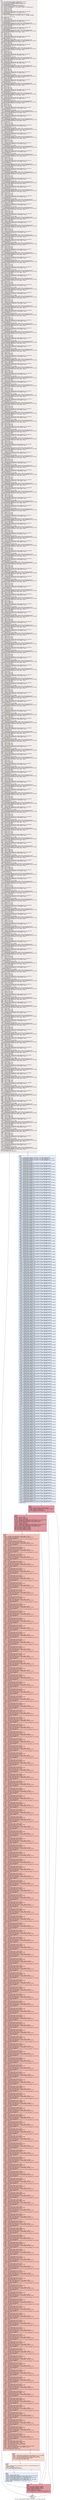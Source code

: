 digraph "CFG for '_Z14histDupeKernelPKfS0_S0_S0_PiS1_S1_S1_PfS1_iii' function" {
	label="CFG for '_Z14histDupeKernelPKfS0_S0_S0_PiS1_S1_S1_PfS1_iii' function";

	Node0x4a59a90 [shape=record,color="#3d50c3ff", style=filled, fillcolor="#e3d9d370",label="{%13:\l  %14 = tail call i32 @llvm.amdgcn.workitem.id.x(), !range !4\l  %15 = tail call i32 @llvm.amdgcn.workgroup.id.x()\l  %16 = tail call align 4 dereferenceable(64) i8 addrspace(4)*\l... @llvm.amdgcn.dispatch.ptr()\l  %17 = getelementptr i8, i8 addrspace(4)* %16, i64 4\l  %18 = bitcast i8 addrspace(4)* %17 to i16 addrspace(4)*\l  %19 = load i16, i16 addrspace(4)* %18, align 4, !range !5, !invariant.load !6\l  %20 = zext i16 %19 to i32\l  %21 = mul i32 %15, %20\l  %22 = add i32 %21, %14\l  %23 = zext i32 %22 to i64\l  %24 = getelementptr inbounds float, float addrspace(1)* %2, i64 %23\l  %25 = load float, float addrspace(1)* %24, align 4, !tbaa !7,\l... !amdgpu.noclobber !6\l  %26 = getelementptr inbounds i32, i32 addrspace(1)* %4, i64 %23\l  %27 = load i32, i32 addrspace(1)* %26, align 4, !tbaa !11, !amdgpu.noclobber\l... !6\l  %28 = add nuw nsw i32 %14, 64\l  %29 = shl i32 %21, 7\l  %30 = add i32 %29, %14\l  %31 = zext i32 %30 to i64\l  %32 = getelementptr inbounds float, float addrspace(1)* %0, i64 %31\l  %33 = load float, float addrspace(1)* %32, align 4, !tbaa !7,\l... !amdgpu.noclobber !6\l  %34 = getelementptr inbounds [8192 x float], [8192 x float] addrspace(3)*\l... @_ZZ14histDupeKernelPKfS0_S0_S0_PiS1_S1_S1_PfS1_iiiE5hists, i32 0, i32 %14\l  store float %33, float addrspace(3)* %34, align 4, !tbaa !7\l  %35 = add i32 %28, %29\l  %36 = zext i32 %35 to i64\l  %37 = getelementptr inbounds float, float addrspace(1)* %0, i64 %36\l  %38 = load float, float addrspace(1)* %37, align 4, !tbaa !7,\l... !amdgpu.noclobber !6\l  %39 = getelementptr inbounds [8192 x float], [8192 x float] addrspace(3)*\l... @_ZZ14histDupeKernelPKfS0_S0_S0_PiS1_S1_S1_PfS1_iiiE5hists, i32 0, i32 %28\l  store float %38, float addrspace(3)* %39, align 4, !tbaa !7\l  %40 = shl i32 %21, 7\l  %41 = add i32 %40, 128\l  %42 = add i32 %41, %14\l  %43 = zext i32 %42 to i64\l  %44 = getelementptr inbounds float, float addrspace(1)* %0, i64 %43\l  %45 = load float, float addrspace(1)* %44, align 4, !tbaa !7,\l... !amdgpu.noclobber !6\l  %46 = add nuw nsw i32 %14, 128\l  %47 = getelementptr inbounds [8192 x float], [8192 x float] addrspace(3)*\l... @_ZZ14histDupeKernelPKfS0_S0_S0_PiS1_S1_S1_PfS1_iiiE5hists, i32 0, i32 %46\l  store float %45, float addrspace(3)* %47, align 4, !tbaa !7\l  %48 = add i32 %28, %41\l  %49 = zext i32 %48 to i64\l  %50 = getelementptr inbounds float, float addrspace(1)* %0, i64 %49\l  %51 = load float, float addrspace(1)* %50, align 4, !tbaa !7,\l... !amdgpu.noclobber !6\l  %52 = add nuw nsw i32 %14, 192\l  %53 = getelementptr inbounds [8192 x float], [8192 x float] addrspace(3)*\l... @_ZZ14histDupeKernelPKfS0_S0_S0_PiS1_S1_S1_PfS1_iiiE5hists, i32 0, i32 %52\l  store float %51, float addrspace(3)* %53, align 4, !tbaa !7\l  %54 = shl i32 %21, 7\l  %55 = add i32 %54, 256\l  %56 = add i32 %55, %14\l  %57 = zext i32 %56 to i64\l  %58 = getelementptr inbounds float, float addrspace(1)* %0, i64 %57\l  %59 = load float, float addrspace(1)* %58, align 4, !tbaa !7,\l... !amdgpu.noclobber !6\l  %60 = add nuw nsw i32 %14, 256\l  %61 = getelementptr inbounds [8192 x float], [8192 x float] addrspace(3)*\l... @_ZZ14histDupeKernelPKfS0_S0_S0_PiS1_S1_S1_PfS1_iiiE5hists, i32 0, i32 %60\l  store float %59, float addrspace(3)* %61, align 4, !tbaa !7\l  %62 = add i32 %28, %55\l  %63 = zext i32 %62 to i64\l  %64 = getelementptr inbounds float, float addrspace(1)* %0, i64 %63\l  %65 = load float, float addrspace(1)* %64, align 4, !tbaa !7,\l... !amdgpu.noclobber !6\l  %66 = add nuw nsw i32 %14, 320\l  %67 = getelementptr inbounds [8192 x float], [8192 x float] addrspace(3)*\l... @_ZZ14histDupeKernelPKfS0_S0_S0_PiS1_S1_S1_PfS1_iiiE5hists, i32 0, i32 %66\l  store float %65, float addrspace(3)* %67, align 4, !tbaa !7\l  %68 = shl i32 %21, 7\l  %69 = add i32 %68, 384\l  %70 = add i32 %69, %14\l  %71 = zext i32 %70 to i64\l  %72 = getelementptr inbounds float, float addrspace(1)* %0, i64 %71\l  %73 = load float, float addrspace(1)* %72, align 4, !tbaa !7,\l... !amdgpu.noclobber !6\l  %74 = add nuw nsw i32 %14, 384\l  %75 = getelementptr inbounds [8192 x float], [8192 x float] addrspace(3)*\l... @_ZZ14histDupeKernelPKfS0_S0_S0_PiS1_S1_S1_PfS1_iiiE5hists, i32 0, i32 %74\l  store float %73, float addrspace(3)* %75, align 4, !tbaa !7\l  %76 = add i32 %28, %69\l  %77 = zext i32 %76 to i64\l  %78 = getelementptr inbounds float, float addrspace(1)* %0, i64 %77\l  %79 = load float, float addrspace(1)* %78, align 4, !tbaa !7,\l... !amdgpu.noclobber !6\l  %80 = add nuw nsw i32 %14, 448\l  %81 = getelementptr inbounds [8192 x float], [8192 x float] addrspace(3)*\l... @_ZZ14histDupeKernelPKfS0_S0_S0_PiS1_S1_S1_PfS1_iiiE5hists, i32 0, i32 %80\l  store float %79, float addrspace(3)* %81, align 4, !tbaa !7\l  %82 = shl i32 %21, 7\l  %83 = add i32 %82, 512\l  %84 = add i32 %83, %14\l  %85 = zext i32 %84 to i64\l  %86 = getelementptr inbounds float, float addrspace(1)* %0, i64 %85\l  %87 = load float, float addrspace(1)* %86, align 4, !tbaa !7,\l... !amdgpu.noclobber !6\l  %88 = add nuw nsw i32 %14, 512\l  %89 = getelementptr inbounds [8192 x float], [8192 x float] addrspace(3)*\l... @_ZZ14histDupeKernelPKfS0_S0_S0_PiS1_S1_S1_PfS1_iiiE5hists, i32 0, i32 %88\l  store float %87, float addrspace(3)* %89, align 4, !tbaa !7\l  %90 = add i32 %28, %83\l  %91 = zext i32 %90 to i64\l  %92 = getelementptr inbounds float, float addrspace(1)* %0, i64 %91\l  %93 = load float, float addrspace(1)* %92, align 4, !tbaa !7,\l... !amdgpu.noclobber !6\l  %94 = add nuw nsw i32 %14, 576\l  %95 = getelementptr inbounds [8192 x float], [8192 x float] addrspace(3)*\l... @_ZZ14histDupeKernelPKfS0_S0_S0_PiS1_S1_S1_PfS1_iiiE5hists, i32 0, i32 %94\l  store float %93, float addrspace(3)* %95, align 4, !tbaa !7\l  %96 = shl i32 %21, 7\l  %97 = add i32 %96, 640\l  %98 = add i32 %97, %14\l  %99 = zext i32 %98 to i64\l  %100 = getelementptr inbounds float, float addrspace(1)* %0, i64 %99\l  %101 = load float, float addrspace(1)* %100, align 4, !tbaa !7,\l... !amdgpu.noclobber !6\l  %102 = add nuw nsw i32 %14, 640\l  %103 = getelementptr inbounds [8192 x float], [8192 x float] addrspace(3)*\l... @_ZZ14histDupeKernelPKfS0_S0_S0_PiS1_S1_S1_PfS1_iiiE5hists, i32 0, i32 %102\l  store float %101, float addrspace(3)* %103, align 4, !tbaa !7\l  %104 = add i32 %28, %97\l  %105 = zext i32 %104 to i64\l  %106 = getelementptr inbounds float, float addrspace(1)* %0, i64 %105\l  %107 = load float, float addrspace(1)* %106, align 4, !tbaa !7,\l... !amdgpu.noclobber !6\l  %108 = add nuw nsw i32 %14, 704\l  %109 = getelementptr inbounds [8192 x float], [8192 x float] addrspace(3)*\l... @_ZZ14histDupeKernelPKfS0_S0_S0_PiS1_S1_S1_PfS1_iiiE5hists, i32 0, i32 %108\l  store float %107, float addrspace(3)* %109, align 4, !tbaa !7\l  %110 = shl i32 %21, 7\l  %111 = add i32 %110, 768\l  %112 = add i32 %111, %14\l  %113 = zext i32 %112 to i64\l  %114 = getelementptr inbounds float, float addrspace(1)* %0, i64 %113\l  %115 = load float, float addrspace(1)* %114, align 4, !tbaa !7,\l... !amdgpu.noclobber !6\l  %116 = add nuw nsw i32 %14, 768\l  %117 = getelementptr inbounds [8192 x float], [8192 x float] addrspace(3)*\l... @_ZZ14histDupeKernelPKfS0_S0_S0_PiS1_S1_S1_PfS1_iiiE5hists, i32 0, i32 %116\l  store float %115, float addrspace(3)* %117, align 4, !tbaa !7\l  %118 = add i32 %28, %111\l  %119 = zext i32 %118 to i64\l  %120 = getelementptr inbounds float, float addrspace(1)* %0, i64 %119\l  %121 = load float, float addrspace(1)* %120, align 4, !tbaa !7,\l... !amdgpu.noclobber !6\l  %122 = add nuw nsw i32 %14, 832\l  %123 = getelementptr inbounds [8192 x float], [8192 x float] addrspace(3)*\l... @_ZZ14histDupeKernelPKfS0_S0_S0_PiS1_S1_S1_PfS1_iiiE5hists, i32 0, i32 %122\l  store float %121, float addrspace(3)* %123, align 4, !tbaa !7\l  %124 = shl i32 %21, 7\l  %125 = add i32 %124, 896\l  %126 = add i32 %125, %14\l  %127 = zext i32 %126 to i64\l  %128 = getelementptr inbounds float, float addrspace(1)* %0, i64 %127\l  %129 = load float, float addrspace(1)* %128, align 4, !tbaa !7,\l... !amdgpu.noclobber !6\l  %130 = add nuw nsw i32 %14, 896\l  %131 = getelementptr inbounds [8192 x float], [8192 x float] addrspace(3)*\l... @_ZZ14histDupeKernelPKfS0_S0_S0_PiS1_S1_S1_PfS1_iiiE5hists, i32 0, i32 %130\l  store float %129, float addrspace(3)* %131, align 4, !tbaa !7\l  %132 = add i32 %28, %125\l  %133 = zext i32 %132 to i64\l  %134 = getelementptr inbounds float, float addrspace(1)* %0, i64 %133\l  %135 = load float, float addrspace(1)* %134, align 4, !tbaa !7,\l... !amdgpu.noclobber !6\l  %136 = add nuw nsw i32 %14, 960\l  %137 = getelementptr inbounds [8192 x float], [8192 x float] addrspace(3)*\l... @_ZZ14histDupeKernelPKfS0_S0_S0_PiS1_S1_S1_PfS1_iiiE5hists, i32 0, i32 %136\l  store float %135, float addrspace(3)* %137, align 4, !tbaa !7\l  %138 = shl i32 %21, 7\l  %139 = add i32 %138, 1024\l  %140 = add i32 %139, %14\l  %141 = zext i32 %140 to i64\l  %142 = getelementptr inbounds float, float addrspace(1)* %0, i64 %141\l  %143 = load float, float addrspace(1)* %142, align 4, !tbaa !7,\l... !amdgpu.noclobber !6\l  %144 = or i32 %14, 1024\l  %145 = getelementptr inbounds [8192 x float], [8192 x float] addrspace(3)*\l... @_ZZ14histDupeKernelPKfS0_S0_S0_PiS1_S1_S1_PfS1_iiiE5hists, i32 0, i32 %144\l  store float %143, float addrspace(3)* %145, align 4, !tbaa !7\l  %146 = add i32 %28, %139\l  %147 = zext i32 %146 to i64\l  %148 = getelementptr inbounds float, float addrspace(1)* %0, i64 %147\l  %149 = load float, float addrspace(1)* %148, align 4, !tbaa !7,\l... !amdgpu.noclobber !6\l  %150 = add nuw nsw i32 %14, 1088\l  %151 = getelementptr inbounds [8192 x float], [8192 x float] addrspace(3)*\l... @_ZZ14histDupeKernelPKfS0_S0_S0_PiS1_S1_S1_PfS1_iiiE5hists, i32 0, i32 %150\l  store float %149, float addrspace(3)* %151, align 4, !tbaa !7\l  %152 = shl i32 %21, 7\l  %153 = add i32 %152, 1152\l  %154 = add i32 %153, %14\l  %155 = zext i32 %154 to i64\l  %156 = getelementptr inbounds float, float addrspace(1)* %0, i64 %155\l  %157 = load float, float addrspace(1)* %156, align 4, !tbaa !7,\l... !amdgpu.noclobber !6\l  %158 = add nuw nsw i32 %14, 1152\l  %159 = getelementptr inbounds [8192 x float], [8192 x float] addrspace(3)*\l... @_ZZ14histDupeKernelPKfS0_S0_S0_PiS1_S1_S1_PfS1_iiiE5hists, i32 0, i32 %158\l  store float %157, float addrspace(3)* %159, align 4, !tbaa !7\l  %160 = add i32 %28, %153\l  %161 = zext i32 %160 to i64\l  %162 = getelementptr inbounds float, float addrspace(1)* %0, i64 %161\l  %163 = load float, float addrspace(1)* %162, align 4, !tbaa !7,\l... !amdgpu.noclobber !6\l  %164 = add nuw nsw i32 %14, 1216\l  %165 = getelementptr inbounds [8192 x float], [8192 x float] addrspace(3)*\l... @_ZZ14histDupeKernelPKfS0_S0_S0_PiS1_S1_S1_PfS1_iiiE5hists, i32 0, i32 %164\l  store float %163, float addrspace(3)* %165, align 4, !tbaa !7\l  %166 = shl i32 %21, 7\l  %167 = add i32 %166, 1280\l  %168 = add i32 %167, %14\l  %169 = zext i32 %168 to i64\l  %170 = getelementptr inbounds float, float addrspace(1)* %0, i64 %169\l  %171 = load float, float addrspace(1)* %170, align 4, !tbaa !7,\l... !amdgpu.noclobber !6\l  %172 = add nuw nsw i32 %14, 1280\l  %173 = getelementptr inbounds [8192 x float], [8192 x float] addrspace(3)*\l... @_ZZ14histDupeKernelPKfS0_S0_S0_PiS1_S1_S1_PfS1_iiiE5hists, i32 0, i32 %172\l  store float %171, float addrspace(3)* %173, align 4, !tbaa !7\l  %174 = add i32 %28, %167\l  %175 = zext i32 %174 to i64\l  %176 = getelementptr inbounds float, float addrspace(1)* %0, i64 %175\l  %177 = load float, float addrspace(1)* %176, align 4, !tbaa !7,\l... !amdgpu.noclobber !6\l  %178 = add nuw nsw i32 %14, 1344\l  %179 = getelementptr inbounds [8192 x float], [8192 x float] addrspace(3)*\l... @_ZZ14histDupeKernelPKfS0_S0_S0_PiS1_S1_S1_PfS1_iiiE5hists, i32 0, i32 %178\l  store float %177, float addrspace(3)* %179, align 4, !tbaa !7\l  %180 = shl i32 %21, 7\l  %181 = add i32 %180, 1408\l  %182 = add i32 %181, %14\l  %183 = zext i32 %182 to i64\l  %184 = getelementptr inbounds float, float addrspace(1)* %0, i64 %183\l  %185 = load float, float addrspace(1)* %184, align 4, !tbaa !7,\l... !amdgpu.noclobber !6\l  %186 = add nuw nsw i32 %14, 1408\l  %187 = getelementptr inbounds [8192 x float], [8192 x float] addrspace(3)*\l... @_ZZ14histDupeKernelPKfS0_S0_S0_PiS1_S1_S1_PfS1_iiiE5hists, i32 0, i32 %186\l  store float %185, float addrspace(3)* %187, align 4, !tbaa !7\l  %188 = add i32 %28, %181\l  %189 = zext i32 %188 to i64\l  %190 = getelementptr inbounds float, float addrspace(1)* %0, i64 %189\l  %191 = load float, float addrspace(1)* %190, align 4, !tbaa !7,\l... !amdgpu.noclobber !6\l  %192 = add nuw nsw i32 %14, 1472\l  %193 = getelementptr inbounds [8192 x float], [8192 x float] addrspace(3)*\l... @_ZZ14histDupeKernelPKfS0_S0_S0_PiS1_S1_S1_PfS1_iiiE5hists, i32 0, i32 %192\l  store float %191, float addrspace(3)* %193, align 4, !tbaa !7\l  %194 = shl i32 %21, 7\l  %195 = add i32 %194, 1536\l  %196 = add i32 %195, %14\l  %197 = zext i32 %196 to i64\l  %198 = getelementptr inbounds float, float addrspace(1)* %0, i64 %197\l  %199 = load float, float addrspace(1)* %198, align 4, !tbaa !7,\l... !amdgpu.noclobber !6\l  %200 = add nuw nsw i32 %14, 1536\l  %201 = getelementptr inbounds [8192 x float], [8192 x float] addrspace(3)*\l... @_ZZ14histDupeKernelPKfS0_S0_S0_PiS1_S1_S1_PfS1_iiiE5hists, i32 0, i32 %200\l  store float %199, float addrspace(3)* %201, align 4, !tbaa !7\l  %202 = add i32 %28, %195\l  %203 = zext i32 %202 to i64\l  %204 = getelementptr inbounds float, float addrspace(1)* %0, i64 %203\l  %205 = load float, float addrspace(1)* %204, align 4, !tbaa !7,\l... !amdgpu.noclobber !6\l  %206 = add nuw nsw i32 %14, 1600\l  %207 = getelementptr inbounds [8192 x float], [8192 x float] addrspace(3)*\l... @_ZZ14histDupeKernelPKfS0_S0_S0_PiS1_S1_S1_PfS1_iiiE5hists, i32 0, i32 %206\l  store float %205, float addrspace(3)* %207, align 4, !tbaa !7\l  %208 = shl i32 %21, 7\l  %209 = add i32 %208, 1664\l  %210 = add i32 %209, %14\l  %211 = zext i32 %210 to i64\l  %212 = getelementptr inbounds float, float addrspace(1)* %0, i64 %211\l  %213 = load float, float addrspace(1)* %212, align 4, !tbaa !7,\l... !amdgpu.noclobber !6\l  %214 = add nuw nsw i32 %14, 1664\l  %215 = getelementptr inbounds [8192 x float], [8192 x float] addrspace(3)*\l... @_ZZ14histDupeKernelPKfS0_S0_S0_PiS1_S1_S1_PfS1_iiiE5hists, i32 0, i32 %214\l  store float %213, float addrspace(3)* %215, align 4, !tbaa !7\l  %216 = add i32 %28, %209\l  %217 = zext i32 %216 to i64\l  %218 = getelementptr inbounds float, float addrspace(1)* %0, i64 %217\l  %219 = load float, float addrspace(1)* %218, align 4, !tbaa !7,\l... !amdgpu.noclobber !6\l  %220 = add nuw nsw i32 %14, 1728\l  %221 = getelementptr inbounds [8192 x float], [8192 x float] addrspace(3)*\l... @_ZZ14histDupeKernelPKfS0_S0_S0_PiS1_S1_S1_PfS1_iiiE5hists, i32 0, i32 %220\l  store float %219, float addrspace(3)* %221, align 4, !tbaa !7\l  %222 = shl i32 %21, 7\l  %223 = add i32 %222, 1792\l  %224 = add i32 %223, %14\l  %225 = zext i32 %224 to i64\l  %226 = getelementptr inbounds float, float addrspace(1)* %0, i64 %225\l  %227 = load float, float addrspace(1)* %226, align 4, !tbaa !7,\l... !amdgpu.noclobber !6\l  %228 = add nuw nsw i32 %14, 1792\l  %229 = getelementptr inbounds [8192 x float], [8192 x float] addrspace(3)*\l... @_ZZ14histDupeKernelPKfS0_S0_S0_PiS1_S1_S1_PfS1_iiiE5hists, i32 0, i32 %228\l  store float %227, float addrspace(3)* %229, align 4, !tbaa !7\l  %230 = add i32 %28, %223\l  %231 = zext i32 %230 to i64\l  %232 = getelementptr inbounds float, float addrspace(1)* %0, i64 %231\l  %233 = load float, float addrspace(1)* %232, align 4, !tbaa !7,\l... !amdgpu.noclobber !6\l  %234 = add nuw nsw i32 %14, 1856\l  %235 = getelementptr inbounds [8192 x float], [8192 x float] addrspace(3)*\l... @_ZZ14histDupeKernelPKfS0_S0_S0_PiS1_S1_S1_PfS1_iiiE5hists, i32 0, i32 %234\l  store float %233, float addrspace(3)* %235, align 4, !tbaa !7\l  %236 = shl i32 %21, 7\l  %237 = add i32 %236, 1920\l  %238 = add i32 %237, %14\l  %239 = zext i32 %238 to i64\l  %240 = getelementptr inbounds float, float addrspace(1)* %0, i64 %239\l  %241 = load float, float addrspace(1)* %240, align 4, !tbaa !7,\l... !amdgpu.noclobber !6\l  %242 = add nuw nsw i32 %14, 1920\l  %243 = getelementptr inbounds [8192 x float], [8192 x float] addrspace(3)*\l... @_ZZ14histDupeKernelPKfS0_S0_S0_PiS1_S1_S1_PfS1_iiiE5hists, i32 0, i32 %242\l  store float %241, float addrspace(3)* %243, align 4, !tbaa !7\l  %244 = add i32 %28, %237\l  %245 = zext i32 %244 to i64\l  %246 = getelementptr inbounds float, float addrspace(1)* %0, i64 %245\l  %247 = load float, float addrspace(1)* %246, align 4, !tbaa !7,\l... !amdgpu.noclobber !6\l  %248 = add nuw nsw i32 %14, 1984\l  %249 = getelementptr inbounds [8192 x float], [8192 x float] addrspace(3)*\l... @_ZZ14histDupeKernelPKfS0_S0_S0_PiS1_S1_S1_PfS1_iiiE5hists, i32 0, i32 %248\l  store float %247, float addrspace(3)* %249, align 4, !tbaa !7\l  %250 = shl i32 %21, 7\l  %251 = add i32 %250, 2048\l  %252 = add i32 %251, %14\l  %253 = zext i32 %252 to i64\l  %254 = getelementptr inbounds float, float addrspace(1)* %0, i64 %253\l  %255 = load float, float addrspace(1)* %254, align 4, !tbaa !7,\l... !amdgpu.noclobber !6\l  %256 = or i32 %14, 2048\l  %257 = getelementptr inbounds [8192 x float], [8192 x float] addrspace(3)*\l... @_ZZ14histDupeKernelPKfS0_S0_S0_PiS1_S1_S1_PfS1_iiiE5hists, i32 0, i32 %256\l  store float %255, float addrspace(3)* %257, align 4, !tbaa !7\l  %258 = add i32 %28, %251\l  %259 = zext i32 %258 to i64\l  %260 = getelementptr inbounds float, float addrspace(1)* %0, i64 %259\l  %261 = load float, float addrspace(1)* %260, align 4, !tbaa !7,\l... !amdgpu.noclobber !6\l  %262 = add nuw nsw i32 %14, 2112\l  %263 = getelementptr inbounds [8192 x float], [8192 x float] addrspace(3)*\l... @_ZZ14histDupeKernelPKfS0_S0_S0_PiS1_S1_S1_PfS1_iiiE5hists, i32 0, i32 %262\l  store float %261, float addrspace(3)* %263, align 4, !tbaa !7\l  %264 = shl i32 %21, 7\l  %265 = add i32 %264, 2176\l  %266 = add i32 %265, %14\l  %267 = zext i32 %266 to i64\l  %268 = getelementptr inbounds float, float addrspace(1)* %0, i64 %267\l  %269 = load float, float addrspace(1)* %268, align 4, !tbaa !7,\l... !amdgpu.noclobber !6\l  %270 = add nuw nsw i32 %14, 2176\l  %271 = getelementptr inbounds [8192 x float], [8192 x float] addrspace(3)*\l... @_ZZ14histDupeKernelPKfS0_S0_S0_PiS1_S1_S1_PfS1_iiiE5hists, i32 0, i32 %270\l  store float %269, float addrspace(3)* %271, align 4, !tbaa !7\l  %272 = add i32 %28, %265\l  %273 = zext i32 %272 to i64\l  %274 = getelementptr inbounds float, float addrspace(1)* %0, i64 %273\l  %275 = load float, float addrspace(1)* %274, align 4, !tbaa !7,\l... !amdgpu.noclobber !6\l  %276 = add nuw nsw i32 %14, 2240\l  %277 = getelementptr inbounds [8192 x float], [8192 x float] addrspace(3)*\l... @_ZZ14histDupeKernelPKfS0_S0_S0_PiS1_S1_S1_PfS1_iiiE5hists, i32 0, i32 %276\l  store float %275, float addrspace(3)* %277, align 4, !tbaa !7\l  %278 = shl i32 %21, 7\l  %279 = add i32 %278, 2304\l  %280 = add i32 %279, %14\l  %281 = zext i32 %280 to i64\l  %282 = getelementptr inbounds float, float addrspace(1)* %0, i64 %281\l  %283 = load float, float addrspace(1)* %282, align 4, !tbaa !7,\l... !amdgpu.noclobber !6\l  %284 = add nuw nsw i32 %14, 2304\l  %285 = getelementptr inbounds [8192 x float], [8192 x float] addrspace(3)*\l... @_ZZ14histDupeKernelPKfS0_S0_S0_PiS1_S1_S1_PfS1_iiiE5hists, i32 0, i32 %284\l  store float %283, float addrspace(3)* %285, align 4, !tbaa !7\l  %286 = add i32 %28, %279\l  %287 = zext i32 %286 to i64\l  %288 = getelementptr inbounds float, float addrspace(1)* %0, i64 %287\l  %289 = load float, float addrspace(1)* %288, align 4, !tbaa !7,\l... !amdgpu.noclobber !6\l  %290 = add nuw nsw i32 %14, 2368\l  %291 = getelementptr inbounds [8192 x float], [8192 x float] addrspace(3)*\l... @_ZZ14histDupeKernelPKfS0_S0_S0_PiS1_S1_S1_PfS1_iiiE5hists, i32 0, i32 %290\l  store float %289, float addrspace(3)* %291, align 4, !tbaa !7\l  %292 = shl i32 %21, 7\l  %293 = add i32 %292, 2432\l  %294 = add i32 %293, %14\l  %295 = zext i32 %294 to i64\l  %296 = getelementptr inbounds float, float addrspace(1)* %0, i64 %295\l  %297 = load float, float addrspace(1)* %296, align 4, !tbaa !7,\l... !amdgpu.noclobber !6\l  %298 = add nuw nsw i32 %14, 2432\l  %299 = getelementptr inbounds [8192 x float], [8192 x float] addrspace(3)*\l... @_ZZ14histDupeKernelPKfS0_S0_S0_PiS1_S1_S1_PfS1_iiiE5hists, i32 0, i32 %298\l  store float %297, float addrspace(3)* %299, align 4, !tbaa !7\l  %300 = add i32 %28, %293\l  %301 = zext i32 %300 to i64\l  %302 = getelementptr inbounds float, float addrspace(1)* %0, i64 %301\l  %303 = load float, float addrspace(1)* %302, align 4, !tbaa !7,\l... !amdgpu.noclobber !6\l  %304 = add nuw nsw i32 %14, 2496\l  %305 = getelementptr inbounds [8192 x float], [8192 x float] addrspace(3)*\l... @_ZZ14histDupeKernelPKfS0_S0_S0_PiS1_S1_S1_PfS1_iiiE5hists, i32 0, i32 %304\l  store float %303, float addrspace(3)* %305, align 4, !tbaa !7\l  %306 = shl i32 %21, 7\l  %307 = add i32 %306, 2560\l  %308 = add i32 %307, %14\l  %309 = zext i32 %308 to i64\l  %310 = getelementptr inbounds float, float addrspace(1)* %0, i64 %309\l  %311 = load float, float addrspace(1)* %310, align 4, !tbaa !7,\l... !amdgpu.noclobber !6\l  %312 = add nuw nsw i32 %14, 2560\l  %313 = getelementptr inbounds [8192 x float], [8192 x float] addrspace(3)*\l... @_ZZ14histDupeKernelPKfS0_S0_S0_PiS1_S1_S1_PfS1_iiiE5hists, i32 0, i32 %312\l  store float %311, float addrspace(3)* %313, align 4, !tbaa !7\l  %314 = add i32 %28, %307\l  %315 = zext i32 %314 to i64\l  %316 = getelementptr inbounds float, float addrspace(1)* %0, i64 %315\l  %317 = load float, float addrspace(1)* %316, align 4, !tbaa !7,\l... !amdgpu.noclobber !6\l  %318 = add nuw nsw i32 %14, 2624\l  %319 = getelementptr inbounds [8192 x float], [8192 x float] addrspace(3)*\l... @_ZZ14histDupeKernelPKfS0_S0_S0_PiS1_S1_S1_PfS1_iiiE5hists, i32 0, i32 %318\l  store float %317, float addrspace(3)* %319, align 4, !tbaa !7\l  %320 = shl i32 %21, 7\l  %321 = add i32 %320, 2688\l  %322 = add i32 %321, %14\l  %323 = zext i32 %322 to i64\l  %324 = getelementptr inbounds float, float addrspace(1)* %0, i64 %323\l  %325 = load float, float addrspace(1)* %324, align 4, !tbaa !7,\l... !amdgpu.noclobber !6\l  %326 = add nuw nsw i32 %14, 2688\l  %327 = getelementptr inbounds [8192 x float], [8192 x float] addrspace(3)*\l... @_ZZ14histDupeKernelPKfS0_S0_S0_PiS1_S1_S1_PfS1_iiiE5hists, i32 0, i32 %326\l  store float %325, float addrspace(3)* %327, align 4, !tbaa !7\l  %328 = add i32 %28, %321\l  %329 = zext i32 %328 to i64\l  %330 = getelementptr inbounds float, float addrspace(1)* %0, i64 %329\l  %331 = load float, float addrspace(1)* %330, align 4, !tbaa !7,\l... !amdgpu.noclobber !6\l  %332 = add nuw nsw i32 %14, 2752\l  %333 = getelementptr inbounds [8192 x float], [8192 x float] addrspace(3)*\l... @_ZZ14histDupeKernelPKfS0_S0_S0_PiS1_S1_S1_PfS1_iiiE5hists, i32 0, i32 %332\l  store float %331, float addrspace(3)* %333, align 4, !tbaa !7\l  %334 = shl i32 %21, 7\l  %335 = add i32 %334, 2816\l  %336 = add i32 %335, %14\l  %337 = zext i32 %336 to i64\l  %338 = getelementptr inbounds float, float addrspace(1)* %0, i64 %337\l  %339 = load float, float addrspace(1)* %338, align 4, !tbaa !7,\l... !amdgpu.noclobber !6\l  %340 = add nuw nsw i32 %14, 2816\l  %341 = getelementptr inbounds [8192 x float], [8192 x float] addrspace(3)*\l... @_ZZ14histDupeKernelPKfS0_S0_S0_PiS1_S1_S1_PfS1_iiiE5hists, i32 0, i32 %340\l  store float %339, float addrspace(3)* %341, align 4, !tbaa !7\l  %342 = add i32 %28, %335\l  %343 = zext i32 %342 to i64\l  %344 = getelementptr inbounds float, float addrspace(1)* %0, i64 %343\l  %345 = load float, float addrspace(1)* %344, align 4, !tbaa !7,\l... !amdgpu.noclobber !6\l  %346 = add nuw nsw i32 %14, 2880\l  %347 = getelementptr inbounds [8192 x float], [8192 x float] addrspace(3)*\l... @_ZZ14histDupeKernelPKfS0_S0_S0_PiS1_S1_S1_PfS1_iiiE5hists, i32 0, i32 %346\l  store float %345, float addrspace(3)* %347, align 4, !tbaa !7\l  %348 = shl i32 %21, 7\l  %349 = add i32 %348, 2944\l  %350 = add i32 %349, %14\l  %351 = zext i32 %350 to i64\l  %352 = getelementptr inbounds float, float addrspace(1)* %0, i64 %351\l  %353 = load float, float addrspace(1)* %352, align 4, !tbaa !7,\l... !amdgpu.noclobber !6\l  %354 = add nuw nsw i32 %14, 2944\l  %355 = getelementptr inbounds [8192 x float], [8192 x float] addrspace(3)*\l... @_ZZ14histDupeKernelPKfS0_S0_S0_PiS1_S1_S1_PfS1_iiiE5hists, i32 0, i32 %354\l  store float %353, float addrspace(3)* %355, align 4, !tbaa !7\l  %356 = add i32 %28, %349\l  %357 = zext i32 %356 to i64\l  %358 = getelementptr inbounds float, float addrspace(1)* %0, i64 %357\l  %359 = load float, float addrspace(1)* %358, align 4, !tbaa !7,\l... !amdgpu.noclobber !6\l  %360 = add nuw nsw i32 %14, 3008\l  %361 = getelementptr inbounds [8192 x float], [8192 x float] addrspace(3)*\l... @_ZZ14histDupeKernelPKfS0_S0_S0_PiS1_S1_S1_PfS1_iiiE5hists, i32 0, i32 %360\l  store float %359, float addrspace(3)* %361, align 4, !tbaa !7\l  %362 = shl i32 %21, 7\l  %363 = add i32 %362, 3072\l  %364 = add i32 %363, %14\l  %365 = zext i32 %364 to i64\l  %366 = getelementptr inbounds float, float addrspace(1)* %0, i64 %365\l  %367 = load float, float addrspace(1)* %366, align 4, !tbaa !7,\l... !amdgpu.noclobber !6\l  %368 = or i32 %14, 3072\l  %369 = getelementptr inbounds [8192 x float], [8192 x float] addrspace(3)*\l... @_ZZ14histDupeKernelPKfS0_S0_S0_PiS1_S1_S1_PfS1_iiiE5hists, i32 0, i32 %368\l  store float %367, float addrspace(3)* %369, align 4, !tbaa !7\l  %370 = add i32 %28, %363\l  %371 = zext i32 %370 to i64\l  %372 = getelementptr inbounds float, float addrspace(1)* %0, i64 %371\l  %373 = load float, float addrspace(1)* %372, align 4, !tbaa !7,\l... !amdgpu.noclobber !6\l  %374 = add nuw nsw i32 %14, 3136\l  %375 = getelementptr inbounds [8192 x float], [8192 x float] addrspace(3)*\l... @_ZZ14histDupeKernelPKfS0_S0_S0_PiS1_S1_S1_PfS1_iiiE5hists, i32 0, i32 %374\l  store float %373, float addrspace(3)* %375, align 4, !tbaa !7\l  %376 = shl i32 %21, 7\l  %377 = add i32 %376, 3200\l  %378 = add i32 %377, %14\l  %379 = zext i32 %378 to i64\l  %380 = getelementptr inbounds float, float addrspace(1)* %0, i64 %379\l  %381 = load float, float addrspace(1)* %380, align 4, !tbaa !7,\l... !amdgpu.noclobber !6\l  %382 = add nuw nsw i32 %14, 3200\l  %383 = getelementptr inbounds [8192 x float], [8192 x float] addrspace(3)*\l... @_ZZ14histDupeKernelPKfS0_S0_S0_PiS1_S1_S1_PfS1_iiiE5hists, i32 0, i32 %382\l  store float %381, float addrspace(3)* %383, align 4, !tbaa !7\l  %384 = add i32 %28, %377\l  %385 = zext i32 %384 to i64\l  %386 = getelementptr inbounds float, float addrspace(1)* %0, i64 %385\l  %387 = load float, float addrspace(1)* %386, align 4, !tbaa !7,\l... !amdgpu.noclobber !6\l  %388 = add nuw nsw i32 %14, 3264\l  %389 = getelementptr inbounds [8192 x float], [8192 x float] addrspace(3)*\l... @_ZZ14histDupeKernelPKfS0_S0_S0_PiS1_S1_S1_PfS1_iiiE5hists, i32 0, i32 %388\l  store float %387, float addrspace(3)* %389, align 4, !tbaa !7\l  %390 = shl i32 %21, 7\l  %391 = add i32 %390, 3328\l  %392 = add i32 %391, %14\l  %393 = zext i32 %392 to i64\l  %394 = getelementptr inbounds float, float addrspace(1)* %0, i64 %393\l  %395 = load float, float addrspace(1)* %394, align 4, !tbaa !7,\l... !amdgpu.noclobber !6\l  %396 = add nuw nsw i32 %14, 3328\l  %397 = getelementptr inbounds [8192 x float], [8192 x float] addrspace(3)*\l... @_ZZ14histDupeKernelPKfS0_S0_S0_PiS1_S1_S1_PfS1_iiiE5hists, i32 0, i32 %396\l  store float %395, float addrspace(3)* %397, align 4, !tbaa !7\l  %398 = add i32 %28, %391\l  %399 = zext i32 %398 to i64\l  %400 = getelementptr inbounds float, float addrspace(1)* %0, i64 %399\l  %401 = load float, float addrspace(1)* %400, align 4, !tbaa !7,\l... !amdgpu.noclobber !6\l  %402 = add nuw nsw i32 %14, 3392\l  %403 = getelementptr inbounds [8192 x float], [8192 x float] addrspace(3)*\l... @_ZZ14histDupeKernelPKfS0_S0_S0_PiS1_S1_S1_PfS1_iiiE5hists, i32 0, i32 %402\l  store float %401, float addrspace(3)* %403, align 4, !tbaa !7\l  %404 = shl i32 %21, 7\l  %405 = add i32 %404, 3456\l  %406 = add i32 %405, %14\l  %407 = zext i32 %406 to i64\l  %408 = getelementptr inbounds float, float addrspace(1)* %0, i64 %407\l  %409 = load float, float addrspace(1)* %408, align 4, !tbaa !7,\l... !amdgpu.noclobber !6\l  %410 = add nuw nsw i32 %14, 3456\l  %411 = getelementptr inbounds [8192 x float], [8192 x float] addrspace(3)*\l... @_ZZ14histDupeKernelPKfS0_S0_S0_PiS1_S1_S1_PfS1_iiiE5hists, i32 0, i32 %410\l  store float %409, float addrspace(3)* %411, align 4, !tbaa !7\l  %412 = add i32 %28, %405\l  %413 = zext i32 %412 to i64\l  %414 = getelementptr inbounds float, float addrspace(1)* %0, i64 %413\l  %415 = load float, float addrspace(1)* %414, align 4, !tbaa !7,\l... !amdgpu.noclobber !6\l  %416 = add nuw nsw i32 %14, 3520\l  %417 = getelementptr inbounds [8192 x float], [8192 x float] addrspace(3)*\l... @_ZZ14histDupeKernelPKfS0_S0_S0_PiS1_S1_S1_PfS1_iiiE5hists, i32 0, i32 %416\l  store float %415, float addrspace(3)* %417, align 4, !tbaa !7\l  %418 = shl i32 %21, 7\l  %419 = add i32 %418, 3584\l  %420 = add i32 %419, %14\l  %421 = zext i32 %420 to i64\l  %422 = getelementptr inbounds float, float addrspace(1)* %0, i64 %421\l  %423 = load float, float addrspace(1)* %422, align 4, !tbaa !7,\l... !amdgpu.noclobber !6\l  %424 = add nuw nsw i32 %14, 3584\l  %425 = getelementptr inbounds [8192 x float], [8192 x float] addrspace(3)*\l... @_ZZ14histDupeKernelPKfS0_S0_S0_PiS1_S1_S1_PfS1_iiiE5hists, i32 0, i32 %424\l  store float %423, float addrspace(3)* %425, align 4, !tbaa !7\l  %426 = add i32 %28, %419\l  %427 = zext i32 %426 to i64\l  %428 = getelementptr inbounds float, float addrspace(1)* %0, i64 %427\l  %429 = load float, float addrspace(1)* %428, align 4, !tbaa !7,\l... !amdgpu.noclobber !6\l  %430 = add nuw nsw i32 %14, 3648\l  %431 = getelementptr inbounds [8192 x float], [8192 x float] addrspace(3)*\l... @_ZZ14histDupeKernelPKfS0_S0_S0_PiS1_S1_S1_PfS1_iiiE5hists, i32 0, i32 %430\l  store float %429, float addrspace(3)* %431, align 4, !tbaa !7\l  %432 = shl i32 %21, 7\l  %433 = add i32 %432, 3712\l  %434 = add i32 %433, %14\l  %435 = zext i32 %434 to i64\l  %436 = getelementptr inbounds float, float addrspace(1)* %0, i64 %435\l  %437 = load float, float addrspace(1)* %436, align 4, !tbaa !7,\l... !amdgpu.noclobber !6\l  %438 = add nuw nsw i32 %14, 3712\l  %439 = getelementptr inbounds [8192 x float], [8192 x float] addrspace(3)*\l... @_ZZ14histDupeKernelPKfS0_S0_S0_PiS1_S1_S1_PfS1_iiiE5hists, i32 0, i32 %438\l  store float %437, float addrspace(3)* %439, align 4, !tbaa !7\l  %440 = add i32 %28, %433\l  %441 = zext i32 %440 to i64\l  %442 = getelementptr inbounds float, float addrspace(1)* %0, i64 %441\l  %443 = load float, float addrspace(1)* %442, align 4, !tbaa !7,\l... !amdgpu.noclobber !6\l  %444 = add nuw nsw i32 %14, 3776\l  %445 = getelementptr inbounds [8192 x float], [8192 x float] addrspace(3)*\l... @_ZZ14histDupeKernelPKfS0_S0_S0_PiS1_S1_S1_PfS1_iiiE5hists, i32 0, i32 %444\l  store float %443, float addrspace(3)* %445, align 4, !tbaa !7\l  %446 = shl i32 %21, 7\l  %447 = add i32 %446, 3840\l  %448 = add i32 %447, %14\l  %449 = zext i32 %448 to i64\l  %450 = getelementptr inbounds float, float addrspace(1)* %0, i64 %449\l  %451 = load float, float addrspace(1)* %450, align 4, !tbaa !7,\l... !amdgpu.noclobber !6\l  %452 = add nuw nsw i32 %14, 3840\l  %453 = getelementptr inbounds [8192 x float], [8192 x float] addrspace(3)*\l... @_ZZ14histDupeKernelPKfS0_S0_S0_PiS1_S1_S1_PfS1_iiiE5hists, i32 0, i32 %452\l  store float %451, float addrspace(3)* %453, align 4, !tbaa !7\l  %454 = add i32 %28, %447\l  %455 = zext i32 %454 to i64\l  %456 = getelementptr inbounds float, float addrspace(1)* %0, i64 %455\l  %457 = load float, float addrspace(1)* %456, align 4, !tbaa !7,\l... !amdgpu.noclobber !6\l  %458 = add nuw nsw i32 %14, 3904\l  %459 = getelementptr inbounds [8192 x float], [8192 x float] addrspace(3)*\l... @_ZZ14histDupeKernelPKfS0_S0_S0_PiS1_S1_S1_PfS1_iiiE5hists, i32 0, i32 %458\l  store float %457, float addrspace(3)* %459, align 4, !tbaa !7\l  %460 = shl i32 %21, 7\l  %461 = add i32 %460, 3968\l  %462 = add i32 %461, %14\l  %463 = zext i32 %462 to i64\l  %464 = getelementptr inbounds float, float addrspace(1)* %0, i64 %463\l  %465 = load float, float addrspace(1)* %464, align 4, !tbaa !7,\l... !amdgpu.noclobber !6\l  %466 = add nuw nsw i32 %14, 3968\l  %467 = getelementptr inbounds [8192 x float], [8192 x float] addrspace(3)*\l... @_ZZ14histDupeKernelPKfS0_S0_S0_PiS1_S1_S1_PfS1_iiiE5hists, i32 0, i32 %466\l  store float %465, float addrspace(3)* %467, align 4, !tbaa !7\l  %468 = add i32 %28, %461\l  %469 = zext i32 %468 to i64\l  %470 = getelementptr inbounds float, float addrspace(1)* %0, i64 %469\l  %471 = load float, float addrspace(1)* %470, align 4, !tbaa !7,\l... !amdgpu.noclobber !6\l  %472 = add nuw nsw i32 %14, 4032\l  %473 = getelementptr inbounds [8192 x float], [8192 x float] addrspace(3)*\l... @_ZZ14histDupeKernelPKfS0_S0_S0_PiS1_S1_S1_PfS1_iiiE5hists, i32 0, i32 %472\l  store float %471, float addrspace(3)* %473, align 4, !tbaa !7\l  %474 = shl i32 %21, 7\l  %475 = add i32 %474, 4096\l  %476 = add i32 %475, %14\l  %477 = zext i32 %476 to i64\l  %478 = getelementptr inbounds float, float addrspace(1)* %0, i64 %477\l  %479 = load float, float addrspace(1)* %478, align 4, !tbaa !7,\l... !amdgpu.noclobber !6\l  %480 = or i32 %14, 4096\l  %481 = getelementptr inbounds [8192 x float], [8192 x float] addrspace(3)*\l... @_ZZ14histDupeKernelPKfS0_S0_S0_PiS1_S1_S1_PfS1_iiiE5hists, i32 0, i32 %480\l  store float %479, float addrspace(3)* %481, align 4, !tbaa !7\l  %482 = add i32 %28, %475\l  %483 = zext i32 %482 to i64\l  %484 = getelementptr inbounds float, float addrspace(1)* %0, i64 %483\l  %485 = load float, float addrspace(1)* %484, align 4, !tbaa !7,\l... !amdgpu.noclobber !6\l  %486 = add nuw nsw i32 %14, 4160\l  %487 = getelementptr inbounds [8192 x float], [8192 x float] addrspace(3)*\l... @_ZZ14histDupeKernelPKfS0_S0_S0_PiS1_S1_S1_PfS1_iiiE5hists, i32 0, i32 %486\l  store float %485, float addrspace(3)* %487, align 4, !tbaa !7\l  %488 = shl i32 %21, 7\l  %489 = add i32 %488, 4224\l  %490 = add i32 %489, %14\l  %491 = zext i32 %490 to i64\l  %492 = getelementptr inbounds float, float addrspace(1)* %0, i64 %491\l  %493 = load float, float addrspace(1)* %492, align 4, !tbaa !7,\l... !amdgpu.noclobber !6\l  %494 = add nuw nsw i32 %14, 4224\l  %495 = getelementptr inbounds [8192 x float], [8192 x float] addrspace(3)*\l... @_ZZ14histDupeKernelPKfS0_S0_S0_PiS1_S1_S1_PfS1_iiiE5hists, i32 0, i32 %494\l  store float %493, float addrspace(3)* %495, align 4, !tbaa !7\l  %496 = add i32 %28, %489\l  %497 = zext i32 %496 to i64\l  %498 = getelementptr inbounds float, float addrspace(1)* %0, i64 %497\l  %499 = load float, float addrspace(1)* %498, align 4, !tbaa !7,\l... !amdgpu.noclobber !6\l  %500 = add nuw nsw i32 %14, 4288\l  %501 = getelementptr inbounds [8192 x float], [8192 x float] addrspace(3)*\l... @_ZZ14histDupeKernelPKfS0_S0_S0_PiS1_S1_S1_PfS1_iiiE5hists, i32 0, i32 %500\l  store float %499, float addrspace(3)* %501, align 4, !tbaa !7\l  %502 = shl i32 %21, 7\l  %503 = add i32 %502, 4352\l  %504 = add i32 %503, %14\l  %505 = zext i32 %504 to i64\l  %506 = getelementptr inbounds float, float addrspace(1)* %0, i64 %505\l  %507 = load float, float addrspace(1)* %506, align 4, !tbaa !7,\l... !amdgpu.noclobber !6\l  %508 = add nuw nsw i32 %14, 4352\l  %509 = getelementptr inbounds [8192 x float], [8192 x float] addrspace(3)*\l... @_ZZ14histDupeKernelPKfS0_S0_S0_PiS1_S1_S1_PfS1_iiiE5hists, i32 0, i32 %508\l  store float %507, float addrspace(3)* %509, align 4, !tbaa !7\l  %510 = add i32 %28, %503\l  %511 = zext i32 %510 to i64\l  %512 = getelementptr inbounds float, float addrspace(1)* %0, i64 %511\l  %513 = load float, float addrspace(1)* %512, align 4, !tbaa !7,\l... !amdgpu.noclobber !6\l  %514 = add nuw nsw i32 %14, 4416\l  %515 = getelementptr inbounds [8192 x float], [8192 x float] addrspace(3)*\l... @_ZZ14histDupeKernelPKfS0_S0_S0_PiS1_S1_S1_PfS1_iiiE5hists, i32 0, i32 %514\l  store float %513, float addrspace(3)* %515, align 4, !tbaa !7\l  %516 = shl i32 %21, 7\l  %517 = add i32 %516, 4480\l  %518 = add i32 %517, %14\l  %519 = zext i32 %518 to i64\l  %520 = getelementptr inbounds float, float addrspace(1)* %0, i64 %519\l  %521 = load float, float addrspace(1)* %520, align 4, !tbaa !7,\l... !amdgpu.noclobber !6\l  %522 = add nuw nsw i32 %14, 4480\l  %523 = getelementptr inbounds [8192 x float], [8192 x float] addrspace(3)*\l... @_ZZ14histDupeKernelPKfS0_S0_S0_PiS1_S1_S1_PfS1_iiiE5hists, i32 0, i32 %522\l  store float %521, float addrspace(3)* %523, align 4, !tbaa !7\l  %524 = add i32 %28, %517\l  %525 = zext i32 %524 to i64\l  %526 = getelementptr inbounds float, float addrspace(1)* %0, i64 %525\l  %527 = load float, float addrspace(1)* %526, align 4, !tbaa !7,\l... !amdgpu.noclobber !6\l  %528 = add nuw nsw i32 %14, 4544\l  %529 = getelementptr inbounds [8192 x float], [8192 x float] addrspace(3)*\l... @_ZZ14histDupeKernelPKfS0_S0_S0_PiS1_S1_S1_PfS1_iiiE5hists, i32 0, i32 %528\l  store float %527, float addrspace(3)* %529, align 4, !tbaa !7\l  %530 = shl i32 %21, 7\l  %531 = add i32 %530, 4608\l  %532 = add i32 %531, %14\l  %533 = zext i32 %532 to i64\l  %534 = getelementptr inbounds float, float addrspace(1)* %0, i64 %533\l  %535 = load float, float addrspace(1)* %534, align 4, !tbaa !7,\l... !amdgpu.noclobber !6\l  %536 = add nuw nsw i32 %14, 4608\l  %537 = getelementptr inbounds [8192 x float], [8192 x float] addrspace(3)*\l... @_ZZ14histDupeKernelPKfS0_S0_S0_PiS1_S1_S1_PfS1_iiiE5hists, i32 0, i32 %536\l  store float %535, float addrspace(3)* %537, align 4, !tbaa !7\l  %538 = add i32 %28, %531\l  %539 = zext i32 %538 to i64\l  %540 = getelementptr inbounds float, float addrspace(1)* %0, i64 %539\l  %541 = load float, float addrspace(1)* %540, align 4, !tbaa !7,\l... !amdgpu.noclobber !6\l  %542 = add nuw nsw i32 %14, 4672\l  %543 = getelementptr inbounds [8192 x float], [8192 x float] addrspace(3)*\l... @_ZZ14histDupeKernelPKfS0_S0_S0_PiS1_S1_S1_PfS1_iiiE5hists, i32 0, i32 %542\l  store float %541, float addrspace(3)* %543, align 4, !tbaa !7\l  %544 = shl i32 %21, 7\l  %545 = add i32 %544, 4736\l  %546 = add i32 %545, %14\l  %547 = zext i32 %546 to i64\l  %548 = getelementptr inbounds float, float addrspace(1)* %0, i64 %547\l  %549 = load float, float addrspace(1)* %548, align 4, !tbaa !7,\l... !amdgpu.noclobber !6\l  %550 = add nuw nsw i32 %14, 4736\l  %551 = getelementptr inbounds [8192 x float], [8192 x float] addrspace(3)*\l... @_ZZ14histDupeKernelPKfS0_S0_S0_PiS1_S1_S1_PfS1_iiiE5hists, i32 0, i32 %550\l  store float %549, float addrspace(3)* %551, align 4, !tbaa !7\l  %552 = add i32 %28, %545\l  %553 = zext i32 %552 to i64\l  %554 = getelementptr inbounds float, float addrspace(1)* %0, i64 %553\l  %555 = load float, float addrspace(1)* %554, align 4, !tbaa !7,\l... !amdgpu.noclobber !6\l  %556 = add nuw nsw i32 %14, 4800\l  %557 = getelementptr inbounds [8192 x float], [8192 x float] addrspace(3)*\l... @_ZZ14histDupeKernelPKfS0_S0_S0_PiS1_S1_S1_PfS1_iiiE5hists, i32 0, i32 %556\l  store float %555, float addrspace(3)* %557, align 4, !tbaa !7\l  %558 = shl i32 %21, 7\l  %559 = add i32 %558, 4864\l  %560 = add i32 %559, %14\l  %561 = zext i32 %560 to i64\l  %562 = getelementptr inbounds float, float addrspace(1)* %0, i64 %561\l  %563 = load float, float addrspace(1)* %562, align 4, !tbaa !7,\l... !amdgpu.noclobber !6\l  %564 = add nuw nsw i32 %14, 4864\l  %565 = getelementptr inbounds [8192 x float], [8192 x float] addrspace(3)*\l... @_ZZ14histDupeKernelPKfS0_S0_S0_PiS1_S1_S1_PfS1_iiiE5hists, i32 0, i32 %564\l  store float %563, float addrspace(3)* %565, align 4, !tbaa !7\l  %566 = add i32 %28, %559\l  %567 = zext i32 %566 to i64\l  %568 = getelementptr inbounds float, float addrspace(1)* %0, i64 %567\l  %569 = load float, float addrspace(1)* %568, align 4, !tbaa !7,\l... !amdgpu.noclobber !6\l  %570 = add nuw nsw i32 %14, 4928\l  %571 = getelementptr inbounds [8192 x float], [8192 x float] addrspace(3)*\l... @_ZZ14histDupeKernelPKfS0_S0_S0_PiS1_S1_S1_PfS1_iiiE5hists, i32 0, i32 %570\l  store float %569, float addrspace(3)* %571, align 4, !tbaa !7\l  %572 = shl i32 %21, 7\l  %573 = add i32 %572, 4992\l  %574 = add i32 %573, %14\l  %575 = zext i32 %574 to i64\l  %576 = getelementptr inbounds float, float addrspace(1)* %0, i64 %575\l  %577 = load float, float addrspace(1)* %576, align 4, !tbaa !7,\l... !amdgpu.noclobber !6\l  %578 = add nuw nsw i32 %14, 4992\l  %579 = getelementptr inbounds [8192 x float], [8192 x float] addrspace(3)*\l... @_ZZ14histDupeKernelPKfS0_S0_S0_PiS1_S1_S1_PfS1_iiiE5hists, i32 0, i32 %578\l  store float %577, float addrspace(3)* %579, align 4, !tbaa !7\l  %580 = add i32 %28, %573\l  %581 = zext i32 %580 to i64\l  %582 = getelementptr inbounds float, float addrspace(1)* %0, i64 %581\l  %583 = load float, float addrspace(1)* %582, align 4, !tbaa !7,\l... !amdgpu.noclobber !6\l  %584 = add nuw nsw i32 %14, 5056\l  %585 = getelementptr inbounds [8192 x float], [8192 x float] addrspace(3)*\l... @_ZZ14histDupeKernelPKfS0_S0_S0_PiS1_S1_S1_PfS1_iiiE5hists, i32 0, i32 %584\l  store float %583, float addrspace(3)* %585, align 4, !tbaa !7\l  %586 = shl i32 %21, 7\l  %587 = add i32 %586, 5120\l  %588 = add i32 %587, %14\l  %589 = zext i32 %588 to i64\l  %590 = getelementptr inbounds float, float addrspace(1)* %0, i64 %589\l  %591 = load float, float addrspace(1)* %590, align 4, !tbaa !7,\l... !amdgpu.noclobber !6\l  %592 = or i32 %14, 5120\l  %593 = getelementptr inbounds [8192 x float], [8192 x float] addrspace(3)*\l... @_ZZ14histDupeKernelPKfS0_S0_S0_PiS1_S1_S1_PfS1_iiiE5hists, i32 0, i32 %592\l  store float %591, float addrspace(3)* %593, align 4, !tbaa !7\l  %594 = add i32 %28, %587\l  %595 = zext i32 %594 to i64\l  %596 = getelementptr inbounds float, float addrspace(1)* %0, i64 %595\l  %597 = load float, float addrspace(1)* %596, align 4, !tbaa !7,\l... !amdgpu.noclobber !6\l  %598 = add nuw nsw i32 %14, 5184\l  %599 = getelementptr inbounds [8192 x float], [8192 x float] addrspace(3)*\l... @_ZZ14histDupeKernelPKfS0_S0_S0_PiS1_S1_S1_PfS1_iiiE5hists, i32 0, i32 %598\l  store float %597, float addrspace(3)* %599, align 4, !tbaa !7\l  %600 = shl i32 %21, 7\l  %601 = add i32 %600, 5248\l  %602 = add i32 %601, %14\l  %603 = zext i32 %602 to i64\l  %604 = getelementptr inbounds float, float addrspace(1)* %0, i64 %603\l  %605 = load float, float addrspace(1)* %604, align 4, !tbaa !7,\l... !amdgpu.noclobber !6\l  %606 = add nuw nsw i32 %14, 5248\l  %607 = getelementptr inbounds [8192 x float], [8192 x float] addrspace(3)*\l... @_ZZ14histDupeKernelPKfS0_S0_S0_PiS1_S1_S1_PfS1_iiiE5hists, i32 0, i32 %606\l  store float %605, float addrspace(3)* %607, align 4, !tbaa !7\l  %608 = add i32 %28, %601\l  %609 = zext i32 %608 to i64\l  %610 = getelementptr inbounds float, float addrspace(1)* %0, i64 %609\l  %611 = load float, float addrspace(1)* %610, align 4, !tbaa !7,\l... !amdgpu.noclobber !6\l  %612 = add nuw nsw i32 %14, 5312\l  %613 = getelementptr inbounds [8192 x float], [8192 x float] addrspace(3)*\l... @_ZZ14histDupeKernelPKfS0_S0_S0_PiS1_S1_S1_PfS1_iiiE5hists, i32 0, i32 %612\l  store float %611, float addrspace(3)* %613, align 4, !tbaa !7\l  %614 = shl i32 %21, 7\l  %615 = add i32 %614, 5376\l  %616 = add i32 %615, %14\l  %617 = zext i32 %616 to i64\l  %618 = getelementptr inbounds float, float addrspace(1)* %0, i64 %617\l  %619 = load float, float addrspace(1)* %618, align 4, !tbaa !7,\l... !amdgpu.noclobber !6\l  %620 = add nuw nsw i32 %14, 5376\l  %621 = getelementptr inbounds [8192 x float], [8192 x float] addrspace(3)*\l... @_ZZ14histDupeKernelPKfS0_S0_S0_PiS1_S1_S1_PfS1_iiiE5hists, i32 0, i32 %620\l  store float %619, float addrspace(3)* %621, align 4, !tbaa !7\l  %622 = add i32 %28, %615\l  %623 = zext i32 %622 to i64\l  %624 = getelementptr inbounds float, float addrspace(1)* %0, i64 %623\l  %625 = load float, float addrspace(1)* %624, align 4, !tbaa !7,\l... !amdgpu.noclobber !6\l  %626 = add nuw nsw i32 %14, 5440\l  %627 = getelementptr inbounds [8192 x float], [8192 x float] addrspace(3)*\l... @_ZZ14histDupeKernelPKfS0_S0_S0_PiS1_S1_S1_PfS1_iiiE5hists, i32 0, i32 %626\l  store float %625, float addrspace(3)* %627, align 4, !tbaa !7\l  %628 = shl i32 %21, 7\l  %629 = add i32 %628, 5504\l  %630 = add i32 %629, %14\l  %631 = zext i32 %630 to i64\l  %632 = getelementptr inbounds float, float addrspace(1)* %0, i64 %631\l  %633 = load float, float addrspace(1)* %632, align 4, !tbaa !7,\l... !amdgpu.noclobber !6\l  %634 = add nuw nsw i32 %14, 5504\l  %635 = getelementptr inbounds [8192 x float], [8192 x float] addrspace(3)*\l... @_ZZ14histDupeKernelPKfS0_S0_S0_PiS1_S1_S1_PfS1_iiiE5hists, i32 0, i32 %634\l  store float %633, float addrspace(3)* %635, align 4, !tbaa !7\l  %636 = add i32 %28, %629\l  %637 = zext i32 %636 to i64\l  %638 = getelementptr inbounds float, float addrspace(1)* %0, i64 %637\l  %639 = load float, float addrspace(1)* %638, align 4, !tbaa !7,\l... !amdgpu.noclobber !6\l  %640 = add nuw nsw i32 %14, 5568\l  %641 = getelementptr inbounds [8192 x float], [8192 x float] addrspace(3)*\l... @_ZZ14histDupeKernelPKfS0_S0_S0_PiS1_S1_S1_PfS1_iiiE5hists, i32 0, i32 %640\l  store float %639, float addrspace(3)* %641, align 4, !tbaa !7\l  %642 = shl i32 %21, 7\l  %643 = add i32 %642, 5632\l  %644 = add i32 %643, %14\l  %645 = zext i32 %644 to i64\l  %646 = getelementptr inbounds float, float addrspace(1)* %0, i64 %645\l  %647 = load float, float addrspace(1)* %646, align 4, !tbaa !7,\l... !amdgpu.noclobber !6\l  %648 = add nuw nsw i32 %14, 5632\l  %649 = getelementptr inbounds [8192 x float], [8192 x float] addrspace(3)*\l... @_ZZ14histDupeKernelPKfS0_S0_S0_PiS1_S1_S1_PfS1_iiiE5hists, i32 0, i32 %648\l  store float %647, float addrspace(3)* %649, align 4, !tbaa !7\l  %650 = add i32 %28, %643\l  %651 = zext i32 %650 to i64\l  %652 = getelementptr inbounds float, float addrspace(1)* %0, i64 %651\l  %653 = load float, float addrspace(1)* %652, align 4, !tbaa !7,\l... !amdgpu.noclobber !6\l  %654 = add nuw nsw i32 %14, 5696\l  %655 = getelementptr inbounds [8192 x float], [8192 x float] addrspace(3)*\l... @_ZZ14histDupeKernelPKfS0_S0_S0_PiS1_S1_S1_PfS1_iiiE5hists, i32 0, i32 %654\l  store float %653, float addrspace(3)* %655, align 4, !tbaa !7\l  %656 = shl i32 %21, 7\l  %657 = add i32 %656, 5760\l  %658 = add i32 %657, %14\l  %659 = zext i32 %658 to i64\l  %660 = getelementptr inbounds float, float addrspace(1)* %0, i64 %659\l  %661 = load float, float addrspace(1)* %660, align 4, !tbaa !7,\l... !amdgpu.noclobber !6\l  %662 = add nuw nsw i32 %14, 5760\l  %663 = getelementptr inbounds [8192 x float], [8192 x float] addrspace(3)*\l... @_ZZ14histDupeKernelPKfS0_S0_S0_PiS1_S1_S1_PfS1_iiiE5hists, i32 0, i32 %662\l  store float %661, float addrspace(3)* %663, align 4, !tbaa !7\l  %664 = add i32 %28, %657\l  %665 = zext i32 %664 to i64\l  %666 = getelementptr inbounds float, float addrspace(1)* %0, i64 %665\l  %667 = load float, float addrspace(1)* %666, align 4, !tbaa !7,\l... !amdgpu.noclobber !6\l  %668 = add nuw nsw i32 %14, 5824\l  %669 = getelementptr inbounds [8192 x float], [8192 x float] addrspace(3)*\l... @_ZZ14histDupeKernelPKfS0_S0_S0_PiS1_S1_S1_PfS1_iiiE5hists, i32 0, i32 %668\l  store float %667, float addrspace(3)* %669, align 4, !tbaa !7\l  %670 = shl i32 %21, 7\l  %671 = add i32 %670, 5888\l  %672 = add i32 %671, %14\l  %673 = zext i32 %672 to i64\l  %674 = getelementptr inbounds float, float addrspace(1)* %0, i64 %673\l  %675 = load float, float addrspace(1)* %674, align 4, !tbaa !7,\l... !amdgpu.noclobber !6\l  %676 = add nuw nsw i32 %14, 5888\l  %677 = getelementptr inbounds [8192 x float], [8192 x float] addrspace(3)*\l... @_ZZ14histDupeKernelPKfS0_S0_S0_PiS1_S1_S1_PfS1_iiiE5hists, i32 0, i32 %676\l  store float %675, float addrspace(3)* %677, align 4, !tbaa !7\l  %678 = add i32 %28, %671\l  %679 = zext i32 %678 to i64\l  %680 = getelementptr inbounds float, float addrspace(1)* %0, i64 %679\l  %681 = load float, float addrspace(1)* %680, align 4, !tbaa !7,\l... !amdgpu.noclobber !6\l  %682 = add nuw nsw i32 %14, 5952\l  %683 = getelementptr inbounds [8192 x float], [8192 x float] addrspace(3)*\l... @_ZZ14histDupeKernelPKfS0_S0_S0_PiS1_S1_S1_PfS1_iiiE5hists, i32 0, i32 %682\l  store float %681, float addrspace(3)* %683, align 4, !tbaa !7\l  %684 = shl i32 %21, 7\l  %685 = add i32 %684, 6016\l  %686 = add i32 %685, %14\l  %687 = zext i32 %686 to i64\l  %688 = getelementptr inbounds float, float addrspace(1)* %0, i64 %687\l  %689 = load float, float addrspace(1)* %688, align 4, !tbaa !7,\l... !amdgpu.noclobber !6\l  %690 = add nuw nsw i32 %14, 6016\l  %691 = getelementptr inbounds [8192 x float], [8192 x float] addrspace(3)*\l... @_ZZ14histDupeKernelPKfS0_S0_S0_PiS1_S1_S1_PfS1_iiiE5hists, i32 0, i32 %690\l  store float %689, float addrspace(3)* %691, align 4, !tbaa !7\l  %692 = add i32 %28, %685\l  %693 = zext i32 %692 to i64\l  %694 = getelementptr inbounds float, float addrspace(1)* %0, i64 %693\l  %695 = load float, float addrspace(1)* %694, align 4, !tbaa !7,\l... !amdgpu.noclobber !6\l  %696 = add nuw nsw i32 %14, 6080\l  %697 = getelementptr inbounds [8192 x float], [8192 x float] addrspace(3)*\l... @_ZZ14histDupeKernelPKfS0_S0_S0_PiS1_S1_S1_PfS1_iiiE5hists, i32 0, i32 %696\l  store float %695, float addrspace(3)* %697, align 4, !tbaa !7\l  %698 = shl i32 %21, 7\l  %699 = add i32 %698, 6144\l  %700 = add i32 %699, %14\l  %701 = zext i32 %700 to i64\l  %702 = getelementptr inbounds float, float addrspace(1)* %0, i64 %701\l  %703 = load float, float addrspace(1)* %702, align 4, !tbaa !7,\l... !amdgpu.noclobber !6\l  %704 = or i32 %14, 6144\l  %705 = getelementptr inbounds [8192 x float], [8192 x float] addrspace(3)*\l... @_ZZ14histDupeKernelPKfS0_S0_S0_PiS1_S1_S1_PfS1_iiiE5hists, i32 0, i32 %704\l  store float %703, float addrspace(3)* %705, align 4, !tbaa !7\l  %706 = add i32 %28, %699\l  %707 = zext i32 %706 to i64\l  %708 = getelementptr inbounds float, float addrspace(1)* %0, i64 %707\l  %709 = load float, float addrspace(1)* %708, align 4, !tbaa !7,\l... !amdgpu.noclobber !6\l  %710 = add nuw nsw i32 %14, 6208\l  %711 = getelementptr inbounds [8192 x float], [8192 x float] addrspace(3)*\l... @_ZZ14histDupeKernelPKfS0_S0_S0_PiS1_S1_S1_PfS1_iiiE5hists, i32 0, i32 %710\l  store float %709, float addrspace(3)* %711, align 4, !tbaa !7\l  %712 = shl i32 %21, 7\l  %713 = add i32 %712, 6272\l  %714 = add i32 %713, %14\l  %715 = zext i32 %714 to i64\l  %716 = getelementptr inbounds float, float addrspace(1)* %0, i64 %715\l  %717 = load float, float addrspace(1)* %716, align 4, !tbaa !7,\l... !amdgpu.noclobber !6\l  %718 = add nuw nsw i32 %14, 6272\l  %719 = getelementptr inbounds [8192 x float], [8192 x float] addrspace(3)*\l... @_ZZ14histDupeKernelPKfS0_S0_S0_PiS1_S1_S1_PfS1_iiiE5hists, i32 0, i32 %718\l  store float %717, float addrspace(3)* %719, align 4, !tbaa !7\l  %720 = add i32 %28, %713\l  %721 = zext i32 %720 to i64\l  %722 = getelementptr inbounds float, float addrspace(1)* %0, i64 %721\l  %723 = load float, float addrspace(1)* %722, align 4, !tbaa !7,\l... !amdgpu.noclobber !6\l  %724 = add nuw nsw i32 %14, 6336\l  %725 = getelementptr inbounds [8192 x float], [8192 x float] addrspace(3)*\l... @_ZZ14histDupeKernelPKfS0_S0_S0_PiS1_S1_S1_PfS1_iiiE5hists, i32 0, i32 %724\l  store float %723, float addrspace(3)* %725, align 4, !tbaa !7\l  %726 = shl i32 %21, 7\l  %727 = add i32 %726, 6400\l  %728 = add i32 %727, %14\l  %729 = zext i32 %728 to i64\l  %730 = getelementptr inbounds float, float addrspace(1)* %0, i64 %729\l  %731 = load float, float addrspace(1)* %730, align 4, !tbaa !7,\l... !amdgpu.noclobber !6\l  %732 = add nuw nsw i32 %14, 6400\l  %733 = getelementptr inbounds [8192 x float], [8192 x float] addrspace(3)*\l... @_ZZ14histDupeKernelPKfS0_S0_S0_PiS1_S1_S1_PfS1_iiiE5hists, i32 0, i32 %732\l  store float %731, float addrspace(3)* %733, align 4, !tbaa !7\l  %734 = add i32 %28, %727\l  %735 = zext i32 %734 to i64\l  %736 = getelementptr inbounds float, float addrspace(1)* %0, i64 %735\l  %737 = load float, float addrspace(1)* %736, align 4, !tbaa !7,\l... !amdgpu.noclobber !6\l  %738 = add nuw nsw i32 %14, 6464\l  %739 = getelementptr inbounds [8192 x float], [8192 x float] addrspace(3)*\l... @_ZZ14histDupeKernelPKfS0_S0_S0_PiS1_S1_S1_PfS1_iiiE5hists, i32 0, i32 %738\l  store float %737, float addrspace(3)* %739, align 4, !tbaa !7\l  %740 = shl i32 %21, 7\l  %741 = add i32 %740, 6528\l  %742 = add i32 %741, %14\l  %743 = zext i32 %742 to i64\l  %744 = getelementptr inbounds float, float addrspace(1)* %0, i64 %743\l  %745 = load float, float addrspace(1)* %744, align 4, !tbaa !7,\l... !amdgpu.noclobber !6\l  %746 = add nuw nsw i32 %14, 6528\l  %747 = getelementptr inbounds [8192 x float], [8192 x float] addrspace(3)*\l... @_ZZ14histDupeKernelPKfS0_S0_S0_PiS1_S1_S1_PfS1_iiiE5hists, i32 0, i32 %746\l  store float %745, float addrspace(3)* %747, align 4, !tbaa !7\l  %748 = add i32 %28, %741\l  %749 = zext i32 %748 to i64\l  %750 = getelementptr inbounds float, float addrspace(1)* %0, i64 %749\l  %751 = load float, float addrspace(1)* %750, align 4, !tbaa !7,\l... !amdgpu.noclobber !6\l  %752 = add nuw nsw i32 %14, 6592\l  %753 = getelementptr inbounds [8192 x float], [8192 x float] addrspace(3)*\l... @_ZZ14histDupeKernelPKfS0_S0_S0_PiS1_S1_S1_PfS1_iiiE5hists, i32 0, i32 %752\l  store float %751, float addrspace(3)* %753, align 4, !tbaa !7\l  %754 = shl i32 %21, 7\l  %755 = add i32 %754, 6656\l  %756 = add i32 %755, %14\l  %757 = zext i32 %756 to i64\l  %758 = getelementptr inbounds float, float addrspace(1)* %0, i64 %757\l  %759 = load float, float addrspace(1)* %758, align 4, !tbaa !7,\l... !amdgpu.noclobber !6\l  %760 = add nuw nsw i32 %14, 6656\l  %761 = getelementptr inbounds [8192 x float], [8192 x float] addrspace(3)*\l... @_ZZ14histDupeKernelPKfS0_S0_S0_PiS1_S1_S1_PfS1_iiiE5hists, i32 0, i32 %760\l  store float %759, float addrspace(3)* %761, align 4, !tbaa !7\l  %762 = add i32 %28, %755\l  %763 = zext i32 %762 to i64\l  %764 = getelementptr inbounds float, float addrspace(1)* %0, i64 %763\l  %765 = load float, float addrspace(1)* %764, align 4, !tbaa !7,\l... !amdgpu.noclobber !6\l  %766 = add nuw nsw i32 %14, 6720\l  %767 = getelementptr inbounds [8192 x float], [8192 x float] addrspace(3)*\l... @_ZZ14histDupeKernelPKfS0_S0_S0_PiS1_S1_S1_PfS1_iiiE5hists, i32 0, i32 %766\l  store float %765, float addrspace(3)* %767, align 4, !tbaa !7\l  %768 = shl i32 %21, 7\l  %769 = add i32 %768, 6784\l  %770 = add i32 %769, %14\l  %771 = zext i32 %770 to i64\l  %772 = getelementptr inbounds float, float addrspace(1)* %0, i64 %771\l  %773 = load float, float addrspace(1)* %772, align 4, !tbaa !7,\l... !amdgpu.noclobber !6\l  %774 = add nuw nsw i32 %14, 6784\l  %775 = getelementptr inbounds [8192 x float], [8192 x float] addrspace(3)*\l... @_ZZ14histDupeKernelPKfS0_S0_S0_PiS1_S1_S1_PfS1_iiiE5hists, i32 0, i32 %774\l  store float %773, float addrspace(3)* %775, align 4, !tbaa !7\l  %776 = add i32 %28, %769\l  %777 = zext i32 %776 to i64\l  %778 = getelementptr inbounds float, float addrspace(1)* %0, i64 %777\l  %779 = load float, float addrspace(1)* %778, align 4, !tbaa !7,\l... !amdgpu.noclobber !6\l  %780 = add nuw nsw i32 %14, 6848\l  %781 = getelementptr inbounds [8192 x float], [8192 x float] addrspace(3)*\l... @_ZZ14histDupeKernelPKfS0_S0_S0_PiS1_S1_S1_PfS1_iiiE5hists, i32 0, i32 %780\l  store float %779, float addrspace(3)* %781, align 4, !tbaa !7\l  %782 = shl i32 %21, 7\l  %783 = add i32 %782, 6912\l  %784 = add i32 %783, %14\l  %785 = zext i32 %784 to i64\l  %786 = getelementptr inbounds float, float addrspace(1)* %0, i64 %785\l  %787 = load float, float addrspace(1)* %786, align 4, !tbaa !7,\l... !amdgpu.noclobber !6\l  %788 = add nuw nsw i32 %14, 6912\l  %789 = getelementptr inbounds [8192 x float], [8192 x float] addrspace(3)*\l... @_ZZ14histDupeKernelPKfS0_S0_S0_PiS1_S1_S1_PfS1_iiiE5hists, i32 0, i32 %788\l  store float %787, float addrspace(3)* %789, align 4, !tbaa !7\l  %790 = add i32 %28, %783\l  %791 = zext i32 %790 to i64\l  %792 = getelementptr inbounds float, float addrspace(1)* %0, i64 %791\l  %793 = load float, float addrspace(1)* %792, align 4, !tbaa !7,\l... !amdgpu.noclobber !6\l  %794 = add nuw nsw i32 %14, 6976\l  %795 = getelementptr inbounds [8192 x float], [8192 x float] addrspace(3)*\l... @_ZZ14histDupeKernelPKfS0_S0_S0_PiS1_S1_S1_PfS1_iiiE5hists, i32 0, i32 %794\l  store float %793, float addrspace(3)* %795, align 4, !tbaa !7\l  %796 = shl i32 %21, 7\l  %797 = add i32 %796, 7040\l  %798 = add i32 %797, %14\l  %799 = zext i32 %798 to i64\l  %800 = getelementptr inbounds float, float addrspace(1)* %0, i64 %799\l  %801 = load float, float addrspace(1)* %800, align 4, !tbaa !7,\l... !amdgpu.noclobber !6\l  %802 = add nuw nsw i32 %14, 7040\l  %803 = getelementptr inbounds [8192 x float], [8192 x float] addrspace(3)*\l... @_ZZ14histDupeKernelPKfS0_S0_S0_PiS1_S1_S1_PfS1_iiiE5hists, i32 0, i32 %802\l  store float %801, float addrspace(3)* %803, align 4, !tbaa !7\l  %804 = add i32 %28, %797\l  %805 = zext i32 %804 to i64\l  %806 = getelementptr inbounds float, float addrspace(1)* %0, i64 %805\l  %807 = load float, float addrspace(1)* %806, align 4, !tbaa !7,\l... !amdgpu.noclobber !6\l  %808 = add nuw nsw i32 %14, 7104\l  %809 = getelementptr inbounds [8192 x float], [8192 x float] addrspace(3)*\l... @_ZZ14histDupeKernelPKfS0_S0_S0_PiS1_S1_S1_PfS1_iiiE5hists, i32 0, i32 %808\l  store float %807, float addrspace(3)* %809, align 4, !tbaa !7\l  %810 = shl i32 %21, 7\l  %811 = add i32 %810, 7168\l  %812 = add i32 %811, %14\l  %813 = zext i32 %812 to i64\l  %814 = getelementptr inbounds float, float addrspace(1)* %0, i64 %813\l  %815 = load float, float addrspace(1)* %814, align 4, !tbaa !7,\l... !amdgpu.noclobber !6\l  %816 = or i32 %14, 7168\l  %817 = getelementptr inbounds [8192 x float], [8192 x float] addrspace(3)*\l... @_ZZ14histDupeKernelPKfS0_S0_S0_PiS1_S1_S1_PfS1_iiiE5hists, i32 0, i32 %816\l  store float %815, float addrspace(3)* %817, align 4, !tbaa !7\l  %818 = add i32 %28, %811\l  %819 = zext i32 %818 to i64\l  %820 = getelementptr inbounds float, float addrspace(1)* %0, i64 %819\l  %821 = load float, float addrspace(1)* %820, align 4, !tbaa !7,\l... !amdgpu.noclobber !6\l  %822 = add nuw nsw i32 %14, 7232\l  %823 = getelementptr inbounds [8192 x float], [8192 x float] addrspace(3)*\l... @_ZZ14histDupeKernelPKfS0_S0_S0_PiS1_S1_S1_PfS1_iiiE5hists, i32 0, i32 %822\l  store float %821, float addrspace(3)* %823, align 4, !tbaa !7\l  %824 = shl i32 %21, 7\l  %825 = add i32 %824, 7296\l  %826 = add i32 %825, %14\l  %827 = zext i32 %826 to i64\l  %828 = getelementptr inbounds float, float addrspace(1)* %0, i64 %827\l  %829 = load float, float addrspace(1)* %828, align 4, !tbaa !7,\l... !amdgpu.noclobber !6\l  %830 = add nuw nsw i32 %14, 7296\l  %831 = getelementptr inbounds [8192 x float], [8192 x float] addrspace(3)*\l... @_ZZ14histDupeKernelPKfS0_S0_S0_PiS1_S1_S1_PfS1_iiiE5hists, i32 0, i32 %830\l  store float %829, float addrspace(3)* %831, align 4, !tbaa !7\l  %832 = add i32 %28, %825\l  %833 = zext i32 %832 to i64\l  %834 = getelementptr inbounds float, float addrspace(1)* %0, i64 %833\l  %835 = load float, float addrspace(1)* %834, align 4, !tbaa !7,\l... !amdgpu.noclobber !6\l  %836 = add nuw nsw i32 %14, 7360\l  %837 = getelementptr inbounds [8192 x float], [8192 x float] addrspace(3)*\l... @_ZZ14histDupeKernelPKfS0_S0_S0_PiS1_S1_S1_PfS1_iiiE5hists, i32 0, i32 %836\l  store float %835, float addrspace(3)* %837, align 4, !tbaa !7\l  %838 = shl i32 %21, 7\l  %839 = add i32 %838, 7424\l  %840 = add i32 %839, %14\l  %841 = zext i32 %840 to i64\l  %842 = getelementptr inbounds float, float addrspace(1)* %0, i64 %841\l  %843 = load float, float addrspace(1)* %842, align 4, !tbaa !7,\l... !amdgpu.noclobber !6\l  %844 = add nuw nsw i32 %14, 7424\l  %845 = getelementptr inbounds [8192 x float], [8192 x float] addrspace(3)*\l... @_ZZ14histDupeKernelPKfS0_S0_S0_PiS1_S1_S1_PfS1_iiiE5hists, i32 0, i32 %844\l  store float %843, float addrspace(3)* %845, align 4, !tbaa !7\l  %846 = add i32 %28, %839\l  %847 = zext i32 %846 to i64\l  %848 = getelementptr inbounds float, float addrspace(1)* %0, i64 %847\l  %849 = load float, float addrspace(1)* %848, align 4, !tbaa !7,\l... !amdgpu.noclobber !6\l  %850 = add nuw nsw i32 %14, 7488\l  %851 = getelementptr inbounds [8192 x float], [8192 x float] addrspace(3)*\l... @_ZZ14histDupeKernelPKfS0_S0_S0_PiS1_S1_S1_PfS1_iiiE5hists, i32 0, i32 %850\l  store float %849, float addrspace(3)* %851, align 4, !tbaa !7\l  %852 = shl i32 %21, 7\l  %853 = add i32 %852, 7552\l  %854 = add i32 %853, %14\l  %855 = zext i32 %854 to i64\l  %856 = getelementptr inbounds float, float addrspace(1)* %0, i64 %855\l  %857 = load float, float addrspace(1)* %856, align 4, !tbaa !7,\l... !amdgpu.noclobber !6\l  %858 = add nuw nsw i32 %14, 7552\l  %859 = getelementptr inbounds [8192 x float], [8192 x float] addrspace(3)*\l... @_ZZ14histDupeKernelPKfS0_S0_S0_PiS1_S1_S1_PfS1_iiiE5hists, i32 0, i32 %858\l  store float %857, float addrspace(3)* %859, align 4, !tbaa !7\l  %860 = add i32 %28, %853\l  %861 = zext i32 %860 to i64\l  %862 = getelementptr inbounds float, float addrspace(1)* %0, i64 %861\l  %863 = load float, float addrspace(1)* %862, align 4, !tbaa !7,\l... !amdgpu.noclobber !6\l  %864 = add nuw nsw i32 %14, 7616\l  %865 = getelementptr inbounds [8192 x float], [8192 x float] addrspace(3)*\l... @_ZZ14histDupeKernelPKfS0_S0_S0_PiS1_S1_S1_PfS1_iiiE5hists, i32 0, i32 %864\l  store float %863, float addrspace(3)* %865, align 4, !tbaa !7\l  %866 = shl i32 %21, 7\l  %867 = add i32 %866, 7680\l  %868 = add i32 %867, %14\l  %869 = zext i32 %868 to i64\l  %870 = getelementptr inbounds float, float addrspace(1)* %0, i64 %869\l  %871 = load float, float addrspace(1)* %870, align 4, !tbaa !7,\l... !amdgpu.noclobber !6\l  %872 = add nuw nsw i32 %14, 7680\l  %873 = getelementptr inbounds [8192 x float], [8192 x float] addrspace(3)*\l... @_ZZ14histDupeKernelPKfS0_S0_S0_PiS1_S1_S1_PfS1_iiiE5hists, i32 0, i32 %872\l  store float %871, float addrspace(3)* %873, align 4, !tbaa !7\l  %874 = add i32 %28, %867\l  %875 = zext i32 %874 to i64\l  %876 = getelementptr inbounds float, float addrspace(1)* %0, i64 %875\l  %877 = load float, float addrspace(1)* %876, align 4, !tbaa !7,\l... !amdgpu.noclobber !6\l  %878 = add nuw nsw i32 %14, 7744\l  %879 = getelementptr inbounds [8192 x float], [8192 x float] addrspace(3)*\l... @_ZZ14histDupeKernelPKfS0_S0_S0_PiS1_S1_S1_PfS1_iiiE5hists, i32 0, i32 %878\l  store float %877, float addrspace(3)* %879, align 4, !tbaa !7\l  %880 = shl i32 %21, 7\l  %881 = add i32 %880, 7808\l  %882 = add i32 %881, %14\l  %883 = zext i32 %882 to i64\l  %884 = getelementptr inbounds float, float addrspace(1)* %0, i64 %883\l  %885 = load float, float addrspace(1)* %884, align 4, !tbaa !7,\l... !amdgpu.noclobber !6\l  %886 = add nuw nsw i32 %14, 7808\l  %887 = getelementptr inbounds [8192 x float], [8192 x float] addrspace(3)*\l... @_ZZ14histDupeKernelPKfS0_S0_S0_PiS1_S1_S1_PfS1_iiiE5hists, i32 0, i32 %886\l  store float %885, float addrspace(3)* %887, align 4, !tbaa !7\l  %888 = add i32 %28, %881\l  %889 = zext i32 %888 to i64\l  %890 = getelementptr inbounds float, float addrspace(1)* %0, i64 %889\l  %891 = load float, float addrspace(1)* %890, align 4, !tbaa !7,\l... !amdgpu.noclobber !6\l  %892 = add nuw nsw i32 %14, 7872\l  %893 = getelementptr inbounds [8192 x float], [8192 x float] addrspace(3)*\l... @_ZZ14histDupeKernelPKfS0_S0_S0_PiS1_S1_S1_PfS1_iiiE5hists, i32 0, i32 %892\l  store float %891, float addrspace(3)* %893, align 4, !tbaa !7\l  %894 = shl i32 %21, 7\l  %895 = add i32 %894, 7936\l  %896 = add i32 %895, %14\l  %897 = zext i32 %896 to i64\l  %898 = getelementptr inbounds float, float addrspace(1)* %0, i64 %897\l  %899 = load float, float addrspace(1)* %898, align 4, !tbaa !7,\l... !amdgpu.noclobber !6\l  %900 = add nuw nsw i32 %14, 7936\l  %901 = getelementptr inbounds [8192 x float], [8192 x float] addrspace(3)*\l... @_ZZ14histDupeKernelPKfS0_S0_S0_PiS1_S1_S1_PfS1_iiiE5hists, i32 0, i32 %900\l  store float %899, float addrspace(3)* %901, align 4, !tbaa !7\l  %902 = add i32 %28, %895\l  %903 = zext i32 %902 to i64\l  %904 = getelementptr inbounds float, float addrspace(1)* %0, i64 %903\l  %905 = load float, float addrspace(1)* %904, align 4, !tbaa !7,\l... !amdgpu.noclobber !6\l  %906 = add nuw nsw i32 %14, 8000\l  %907 = getelementptr inbounds [8192 x float], [8192 x float] addrspace(3)*\l... @_ZZ14histDupeKernelPKfS0_S0_S0_PiS1_S1_S1_PfS1_iiiE5hists, i32 0, i32 %906\l  store float %905, float addrspace(3)* %907, align 4, !tbaa !7\l  %908 = shl i32 %21, 7\l  %909 = add i32 %908, 8064\l  %910 = add i32 %909, %14\l  %911 = zext i32 %910 to i64\l  %912 = getelementptr inbounds float, float addrspace(1)* %0, i64 %911\l  %913 = load float, float addrspace(1)* %912, align 4, !tbaa !7,\l... !amdgpu.noclobber !6\l  %914 = add nuw nsw i32 %14, 8064\l  %915 = getelementptr inbounds [8192 x float], [8192 x float] addrspace(3)*\l... @_ZZ14histDupeKernelPKfS0_S0_S0_PiS1_S1_S1_PfS1_iiiE5hists, i32 0, i32 %914\l  store float %913, float addrspace(3)* %915, align 4, !tbaa !7\l  %916 = add i32 %28, %909\l  %917 = zext i32 %916 to i64\l  %918 = getelementptr inbounds float, float addrspace(1)* %0, i64 %917\l  %919 = load float, float addrspace(1)* %918, align 4, !tbaa !7,\l... !amdgpu.noclobber !6\l  %920 = add nuw nsw i32 %14, 8128\l  %921 = getelementptr inbounds [8192 x float], [8192 x float] addrspace(3)*\l... @_ZZ14histDupeKernelPKfS0_S0_S0_PiS1_S1_S1_PfS1_iiiE5hists, i32 0, i32 %920\l  store float %919, float addrspace(3)* %921, align 4, !tbaa !7\l  %922 = icmp eq i32 %11, 0\l  br i1 %922, label %1187, label %923\l|{<s0>T|<s1>F}}"];
	Node0x4a59a90:s0 -> Node0x4a90680;
	Node0x4a59a90:s1 -> Node0x4a90710;
	Node0x4a90710 [shape=record,color="#3d50c3ff", style=filled, fillcolor="#c7d7f070",label="{%923:\l923:                                              \l  %924 = getelementptr inbounds [128 x float], [128 x float] addrspace(3)*\l... @_ZZ14histDupeKernelPKfS0_S0_S0_PiS1_S1_S1_PfS1_iiiE5other, i32 0, i32 %14\l  %925 = getelementptr inbounds [128 x float], [128 x float] addrspace(3)*\l... @_ZZ14histDupeKernelPKfS0_S0_S0_PiS1_S1_S1_PfS1_iiiE5other, i32 0, i32 %28\l  %926 = icmp ult i32 %22, %10\l  %927 = shl nuw nsw i32 %14, 7\l  %928 = getelementptr inbounds [8192 x float], [8192 x float] addrspace(3)*\l... @_ZZ14histDupeKernelPKfS0_S0_S0_PiS1_S1_S1_PfS1_iiiE5hists, i32 0, i32 %927\l  %929 = add nuw nsw i32 %927, 1\l  %930 = getelementptr inbounds [8192 x float], [8192 x float] addrspace(3)*\l... @_ZZ14histDupeKernelPKfS0_S0_S0_PiS1_S1_S1_PfS1_iiiE5hists, i32 0, i32 %929\l  %931 = add nuw nsw i32 %927, 2\l  %932 = getelementptr inbounds [8192 x float], [8192 x float] addrspace(3)*\l... @_ZZ14histDupeKernelPKfS0_S0_S0_PiS1_S1_S1_PfS1_iiiE5hists, i32 0, i32 %931\l  %933 = add nuw nsw i32 %927, 3\l  %934 = getelementptr inbounds [8192 x float], [8192 x float] addrspace(3)*\l... @_ZZ14histDupeKernelPKfS0_S0_S0_PiS1_S1_S1_PfS1_iiiE5hists, i32 0, i32 %933\l  %935 = add nuw nsw i32 %927, 4\l  %936 = getelementptr inbounds [8192 x float], [8192 x float] addrspace(3)*\l... @_ZZ14histDupeKernelPKfS0_S0_S0_PiS1_S1_S1_PfS1_iiiE5hists, i32 0, i32 %935\l  %937 = add nuw nsw i32 %927, 5\l  %938 = getelementptr inbounds [8192 x float], [8192 x float] addrspace(3)*\l... @_ZZ14histDupeKernelPKfS0_S0_S0_PiS1_S1_S1_PfS1_iiiE5hists, i32 0, i32 %937\l  %939 = add nuw nsw i32 %927, 6\l  %940 = getelementptr inbounds [8192 x float], [8192 x float] addrspace(3)*\l... @_ZZ14histDupeKernelPKfS0_S0_S0_PiS1_S1_S1_PfS1_iiiE5hists, i32 0, i32 %939\l  %941 = add nuw nsw i32 %927, 7\l  %942 = getelementptr inbounds [8192 x float], [8192 x float] addrspace(3)*\l... @_ZZ14histDupeKernelPKfS0_S0_S0_PiS1_S1_S1_PfS1_iiiE5hists, i32 0, i32 %941\l  %943 = add nuw nsw i32 %927, 8\l  %944 = getelementptr inbounds [8192 x float], [8192 x float] addrspace(3)*\l... @_ZZ14histDupeKernelPKfS0_S0_S0_PiS1_S1_S1_PfS1_iiiE5hists, i32 0, i32 %943\l  %945 = add nuw nsw i32 %927, 9\l  %946 = getelementptr inbounds [8192 x float], [8192 x float] addrspace(3)*\l... @_ZZ14histDupeKernelPKfS0_S0_S0_PiS1_S1_S1_PfS1_iiiE5hists, i32 0, i32 %945\l  %947 = add nuw nsw i32 %927, 10\l  %948 = getelementptr inbounds [8192 x float], [8192 x float] addrspace(3)*\l... @_ZZ14histDupeKernelPKfS0_S0_S0_PiS1_S1_S1_PfS1_iiiE5hists, i32 0, i32 %947\l  %949 = add nuw nsw i32 %927, 11\l  %950 = getelementptr inbounds [8192 x float], [8192 x float] addrspace(3)*\l... @_ZZ14histDupeKernelPKfS0_S0_S0_PiS1_S1_S1_PfS1_iiiE5hists, i32 0, i32 %949\l  %951 = add nuw nsw i32 %927, 12\l  %952 = getelementptr inbounds [8192 x float], [8192 x float] addrspace(3)*\l... @_ZZ14histDupeKernelPKfS0_S0_S0_PiS1_S1_S1_PfS1_iiiE5hists, i32 0, i32 %951\l  %953 = add nuw nsw i32 %927, 13\l  %954 = getelementptr inbounds [8192 x float], [8192 x float] addrspace(3)*\l... @_ZZ14histDupeKernelPKfS0_S0_S0_PiS1_S1_S1_PfS1_iiiE5hists, i32 0, i32 %953\l  %955 = add nuw nsw i32 %927, 14\l  %956 = getelementptr inbounds [8192 x float], [8192 x float] addrspace(3)*\l... @_ZZ14histDupeKernelPKfS0_S0_S0_PiS1_S1_S1_PfS1_iiiE5hists, i32 0, i32 %955\l  %957 = add nuw nsw i32 %927, 15\l  %958 = getelementptr inbounds [8192 x float], [8192 x float] addrspace(3)*\l... @_ZZ14histDupeKernelPKfS0_S0_S0_PiS1_S1_S1_PfS1_iiiE5hists, i32 0, i32 %957\l  %959 = add nuw nsw i32 %927, 16\l  %960 = getelementptr inbounds [8192 x float], [8192 x float] addrspace(3)*\l... @_ZZ14histDupeKernelPKfS0_S0_S0_PiS1_S1_S1_PfS1_iiiE5hists, i32 0, i32 %959\l  %961 = add nuw nsw i32 %927, 17\l  %962 = getelementptr inbounds [8192 x float], [8192 x float] addrspace(3)*\l... @_ZZ14histDupeKernelPKfS0_S0_S0_PiS1_S1_S1_PfS1_iiiE5hists, i32 0, i32 %961\l  %963 = add nuw nsw i32 %927, 18\l  %964 = getelementptr inbounds [8192 x float], [8192 x float] addrspace(3)*\l... @_ZZ14histDupeKernelPKfS0_S0_S0_PiS1_S1_S1_PfS1_iiiE5hists, i32 0, i32 %963\l  %965 = add nuw nsw i32 %927, 19\l  %966 = getelementptr inbounds [8192 x float], [8192 x float] addrspace(3)*\l... @_ZZ14histDupeKernelPKfS0_S0_S0_PiS1_S1_S1_PfS1_iiiE5hists, i32 0, i32 %965\l  %967 = add nuw nsw i32 %927, 20\l  %968 = getelementptr inbounds [8192 x float], [8192 x float] addrspace(3)*\l... @_ZZ14histDupeKernelPKfS0_S0_S0_PiS1_S1_S1_PfS1_iiiE5hists, i32 0, i32 %967\l  %969 = add nuw nsw i32 %927, 21\l  %970 = getelementptr inbounds [8192 x float], [8192 x float] addrspace(3)*\l... @_ZZ14histDupeKernelPKfS0_S0_S0_PiS1_S1_S1_PfS1_iiiE5hists, i32 0, i32 %969\l  %971 = add nuw nsw i32 %927, 22\l  %972 = getelementptr inbounds [8192 x float], [8192 x float] addrspace(3)*\l... @_ZZ14histDupeKernelPKfS0_S0_S0_PiS1_S1_S1_PfS1_iiiE5hists, i32 0, i32 %971\l  %973 = add nuw nsw i32 %927, 23\l  %974 = getelementptr inbounds [8192 x float], [8192 x float] addrspace(3)*\l... @_ZZ14histDupeKernelPKfS0_S0_S0_PiS1_S1_S1_PfS1_iiiE5hists, i32 0, i32 %973\l  %975 = add nuw nsw i32 %927, 24\l  %976 = getelementptr inbounds [8192 x float], [8192 x float] addrspace(3)*\l... @_ZZ14histDupeKernelPKfS0_S0_S0_PiS1_S1_S1_PfS1_iiiE5hists, i32 0, i32 %975\l  %977 = add nuw nsw i32 %927, 25\l  %978 = getelementptr inbounds [8192 x float], [8192 x float] addrspace(3)*\l... @_ZZ14histDupeKernelPKfS0_S0_S0_PiS1_S1_S1_PfS1_iiiE5hists, i32 0, i32 %977\l  %979 = add nuw nsw i32 %927, 26\l  %980 = getelementptr inbounds [8192 x float], [8192 x float] addrspace(3)*\l... @_ZZ14histDupeKernelPKfS0_S0_S0_PiS1_S1_S1_PfS1_iiiE5hists, i32 0, i32 %979\l  %981 = add nuw nsw i32 %927, 27\l  %982 = getelementptr inbounds [8192 x float], [8192 x float] addrspace(3)*\l... @_ZZ14histDupeKernelPKfS0_S0_S0_PiS1_S1_S1_PfS1_iiiE5hists, i32 0, i32 %981\l  %983 = add nuw nsw i32 %927, 28\l  %984 = getelementptr inbounds [8192 x float], [8192 x float] addrspace(3)*\l... @_ZZ14histDupeKernelPKfS0_S0_S0_PiS1_S1_S1_PfS1_iiiE5hists, i32 0, i32 %983\l  %985 = add nuw nsw i32 %927, 29\l  %986 = getelementptr inbounds [8192 x float], [8192 x float] addrspace(3)*\l... @_ZZ14histDupeKernelPKfS0_S0_S0_PiS1_S1_S1_PfS1_iiiE5hists, i32 0, i32 %985\l  %987 = add nuw nsw i32 %927, 30\l  %988 = getelementptr inbounds [8192 x float], [8192 x float] addrspace(3)*\l... @_ZZ14histDupeKernelPKfS0_S0_S0_PiS1_S1_S1_PfS1_iiiE5hists, i32 0, i32 %987\l  %989 = add nuw nsw i32 %927, 31\l  %990 = getelementptr inbounds [8192 x float], [8192 x float] addrspace(3)*\l... @_ZZ14histDupeKernelPKfS0_S0_S0_PiS1_S1_S1_PfS1_iiiE5hists, i32 0, i32 %989\l  %991 = add nuw nsw i32 %927, 32\l  %992 = getelementptr inbounds [8192 x float], [8192 x float] addrspace(3)*\l... @_ZZ14histDupeKernelPKfS0_S0_S0_PiS1_S1_S1_PfS1_iiiE5hists, i32 0, i32 %991\l  %993 = add nuw nsw i32 %927, 33\l  %994 = getelementptr inbounds [8192 x float], [8192 x float] addrspace(3)*\l... @_ZZ14histDupeKernelPKfS0_S0_S0_PiS1_S1_S1_PfS1_iiiE5hists, i32 0, i32 %993\l  %995 = add nuw nsw i32 %927, 34\l  %996 = getelementptr inbounds [8192 x float], [8192 x float] addrspace(3)*\l... @_ZZ14histDupeKernelPKfS0_S0_S0_PiS1_S1_S1_PfS1_iiiE5hists, i32 0, i32 %995\l  %997 = add nuw nsw i32 %927, 35\l  %998 = getelementptr inbounds [8192 x float], [8192 x float] addrspace(3)*\l... @_ZZ14histDupeKernelPKfS0_S0_S0_PiS1_S1_S1_PfS1_iiiE5hists, i32 0, i32 %997\l  %999 = add nuw nsw i32 %927, 36\l  %1000 = getelementptr inbounds [8192 x float], [8192 x float] addrspace(3)*\l... @_ZZ14histDupeKernelPKfS0_S0_S0_PiS1_S1_S1_PfS1_iiiE5hists, i32 0, i32 %999\l  %1001 = add nuw nsw i32 %927, 37\l  %1002 = getelementptr inbounds [8192 x float], [8192 x float] addrspace(3)*\l... @_ZZ14histDupeKernelPKfS0_S0_S0_PiS1_S1_S1_PfS1_iiiE5hists, i32 0, i32 %1001\l  %1003 = add nuw nsw i32 %927, 38\l  %1004 = getelementptr inbounds [8192 x float], [8192 x float] addrspace(3)*\l... @_ZZ14histDupeKernelPKfS0_S0_S0_PiS1_S1_S1_PfS1_iiiE5hists, i32 0, i32 %1003\l  %1005 = add nuw nsw i32 %927, 39\l  %1006 = getelementptr inbounds [8192 x float], [8192 x float] addrspace(3)*\l... @_ZZ14histDupeKernelPKfS0_S0_S0_PiS1_S1_S1_PfS1_iiiE5hists, i32 0, i32 %1005\l  %1007 = add nuw nsw i32 %927, 40\l  %1008 = getelementptr inbounds [8192 x float], [8192 x float] addrspace(3)*\l... @_ZZ14histDupeKernelPKfS0_S0_S0_PiS1_S1_S1_PfS1_iiiE5hists, i32 0, i32 %1007\l  %1009 = add nuw nsw i32 %927, 41\l  %1010 = getelementptr inbounds [8192 x float], [8192 x float] addrspace(3)*\l... @_ZZ14histDupeKernelPKfS0_S0_S0_PiS1_S1_S1_PfS1_iiiE5hists, i32 0, i32 %1009\l  %1011 = add nuw nsw i32 %927, 42\l  %1012 = getelementptr inbounds [8192 x float], [8192 x float] addrspace(3)*\l... @_ZZ14histDupeKernelPKfS0_S0_S0_PiS1_S1_S1_PfS1_iiiE5hists, i32 0, i32 %1011\l  %1013 = add nuw nsw i32 %927, 43\l  %1014 = getelementptr inbounds [8192 x float], [8192 x float] addrspace(3)*\l... @_ZZ14histDupeKernelPKfS0_S0_S0_PiS1_S1_S1_PfS1_iiiE5hists, i32 0, i32 %1013\l  %1015 = add nuw nsw i32 %927, 44\l  %1016 = getelementptr inbounds [8192 x float], [8192 x float] addrspace(3)*\l... @_ZZ14histDupeKernelPKfS0_S0_S0_PiS1_S1_S1_PfS1_iiiE5hists, i32 0, i32 %1015\l  %1017 = add nuw nsw i32 %927, 45\l  %1018 = getelementptr inbounds [8192 x float], [8192 x float] addrspace(3)*\l... @_ZZ14histDupeKernelPKfS0_S0_S0_PiS1_S1_S1_PfS1_iiiE5hists, i32 0, i32 %1017\l  %1019 = add nuw nsw i32 %927, 46\l  %1020 = getelementptr inbounds [8192 x float], [8192 x float] addrspace(3)*\l... @_ZZ14histDupeKernelPKfS0_S0_S0_PiS1_S1_S1_PfS1_iiiE5hists, i32 0, i32 %1019\l  %1021 = add nuw nsw i32 %927, 47\l  %1022 = getelementptr inbounds [8192 x float], [8192 x float] addrspace(3)*\l... @_ZZ14histDupeKernelPKfS0_S0_S0_PiS1_S1_S1_PfS1_iiiE5hists, i32 0, i32 %1021\l  %1023 = add nuw nsw i32 %927, 48\l  %1024 = getelementptr inbounds [8192 x float], [8192 x float] addrspace(3)*\l... @_ZZ14histDupeKernelPKfS0_S0_S0_PiS1_S1_S1_PfS1_iiiE5hists, i32 0, i32 %1023\l  %1025 = add nuw nsw i32 %927, 49\l  %1026 = getelementptr inbounds [8192 x float], [8192 x float] addrspace(3)*\l... @_ZZ14histDupeKernelPKfS0_S0_S0_PiS1_S1_S1_PfS1_iiiE5hists, i32 0, i32 %1025\l  %1027 = add nuw nsw i32 %927, 50\l  %1028 = getelementptr inbounds [8192 x float], [8192 x float] addrspace(3)*\l... @_ZZ14histDupeKernelPKfS0_S0_S0_PiS1_S1_S1_PfS1_iiiE5hists, i32 0, i32 %1027\l  %1029 = add nuw nsw i32 %927, 51\l  %1030 = getelementptr inbounds [8192 x float], [8192 x float] addrspace(3)*\l... @_ZZ14histDupeKernelPKfS0_S0_S0_PiS1_S1_S1_PfS1_iiiE5hists, i32 0, i32 %1029\l  %1031 = add nuw nsw i32 %927, 52\l  %1032 = getelementptr inbounds [8192 x float], [8192 x float] addrspace(3)*\l... @_ZZ14histDupeKernelPKfS0_S0_S0_PiS1_S1_S1_PfS1_iiiE5hists, i32 0, i32 %1031\l  %1033 = add nuw nsw i32 %927, 53\l  %1034 = getelementptr inbounds [8192 x float], [8192 x float] addrspace(3)*\l... @_ZZ14histDupeKernelPKfS0_S0_S0_PiS1_S1_S1_PfS1_iiiE5hists, i32 0, i32 %1033\l  %1035 = add nuw nsw i32 %927, 54\l  %1036 = getelementptr inbounds [8192 x float], [8192 x float] addrspace(3)*\l... @_ZZ14histDupeKernelPKfS0_S0_S0_PiS1_S1_S1_PfS1_iiiE5hists, i32 0, i32 %1035\l  %1037 = add nuw nsw i32 %927, 55\l  %1038 = getelementptr inbounds [8192 x float], [8192 x float] addrspace(3)*\l... @_ZZ14histDupeKernelPKfS0_S0_S0_PiS1_S1_S1_PfS1_iiiE5hists, i32 0, i32 %1037\l  %1039 = add nuw nsw i32 %927, 56\l  %1040 = getelementptr inbounds [8192 x float], [8192 x float] addrspace(3)*\l... @_ZZ14histDupeKernelPKfS0_S0_S0_PiS1_S1_S1_PfS1_iiiE5hists, i32 0, i32 %1039\l  %1041 = add nuw nsw i32 %927, 57\l  %1042 = getelementptr inbounds [8192 x float], [8192 x float] addrspace(3)*\l... @_ZZ14histDupeKernelPKfS0_S0_S0_PiS1_S1_S1_PfS1_iiiE5hists, i32 0, i32 %1041\l  %1043 = add nuw nsw i32 %927, 58\l  %1044 = getelementptr inbounds [8192 x float], [8192 x float] addrspace(3)*\l... @_ZZ14histDupeKernelPKfS0_S0_S0_PiS1_S1_S1_PfS1_iiiE5hists, i32 0, i32 %1043\l  %1045 = add nuw nsw i32 %927, 59\l  %1046 = getelementptr inbounds [8192 x float], [8192 x float] addrspace(3)*\l... @_ZZ14histDupeKernelPKfS0_S0_S0_PiS1_S1_S1_PfS1_iiiE5hists, i32 0, i32 %1045\l  %1047 = add nuw nsw i32 %927, 60\l  %1048 = getelementptr inbounds [8192 x float], [8192 x float] addrspace(3)*\l... @_ZZ14histDupeKernelPKfS0_S0_S0_PiS1_S1_S1_PfS1_iiiE5hists, i32 0, i32 %1047\l  %1049 = add nuw nsw i32 %927, 61\l  %1050 = getelementptr inbounds [8192 x float], [8192 x float] addrspace(3)*\l... @_ZZ14histDupeKernelPKfS0_S0_S0_PiS1_S1_S1_PfS1_iiiE5hists, i32 0, i32 %1049\l  %1051 = add nuw nsw i32 %927, 62\l  %1052 = getelementptr inbounds [8192 x float], [8192 x float] addrspace(3)*\l... @_ZZ14histDupeKernelPKfS0_S0_S0_PiS1_S1_S1_PfS1_iiiE5hists, i32 0, i32 %1051\l  %1053 = add nuw nsw i32 %927, 63\l  %1054 = getelementptr inbounds [8192 x float], [8192 x float] addrspace(3)*\l... @_ZZ14histDupeKernelPKfS0_S0_S0_PiS1_S1_S1_PfS1_iiiE5hists, i32 0, i32 %1053\l  %1055 = add nuw nsw i32 %927, 64\l  %1056 = getelementptr inbounds [8192 x float], [8192 x float] addrspace(3)*\l... @_ZZ14histDupeKernelPKfS0_S0_S0_PiS1_S1_S1_PfS1_iiiE5hists, i32 0, i32 %1055\l  %1057 = add nuw nsw i32 %927, 65\l  %1058 = getelementptr inbounds [8192 x float], [8192 x float] addrspace(3)*\l... @_ZZ14histDupeKernelPKfS0_S0_S0_PiS1_S1_S1_PfS1_iiiE5hists, i32 0, i32 %1057\l  %1059 = add nuw nsw i32 %927, 66\l  %1060 = getelementptr inbounds [8192 x float], [8192 x float] addrspace(3)*\l... @_ZZ14histDupeKernelPKfS0_S0_S0_PiS1_S1_S1_PfS1_iiiE5hists, i32 0, i32 %1059\l  %1061 = add nuw nsw i32 %927, 67\l  %1062 = getelementptr inbounds [8192 x float], [8192 x float] addrspace(3)*\l... @_ZZ14histDupeKernelPKfS0_S0_S0_PiS1_S1_S1_PfS1_iiiE5hists, i32 0, i32 %1061\l  %1063 = add nuw nsw i32 %927, 68\l  %1064 = getelementptr inbounds [8192 x float], [8192 x float] addrspace(3)*\l... @_ZZ14histDupeKernelPKfS0_S0_S0_PiS1_S1_S1_PfS1_iiiE5hists, i32 0, i32 %1063\l  %1065 = add nuw nsw i32 %927, 69\l  %1066 = getelementptr inbounds [8192 x float], [8192 x float] addrspace(3)*\l... @_ZZ14histDupeKernelPKfS0_S0_S0_PiS1_S1_S1_PfS1_iiiE5hists, i32 0, i32 %1065\l  %1067 = add nuw nsw i32 %927, 70\l  %1068 = getelementptr inbounds [8192 x float], [8192 x float] addrspace(3)*\l... @_ZZ14histDupeKernelPKfS0_S0_S0_PiS1_S1_S1_PfS1_iiiE5hists, i32 0, i32 %1067\l  %1069 = add nuw nsw i32 %927, 71\l  %1070 = getelementptr inbounds [8192 x float], [8192 x float] addrspace(3)*\l... @_ZZ14histDupeKernelPKfS0_S0_S0_PiS1_S1_S1_PfS1_iiiE5hists, i32 0, i32 %1069\l  %1071 = add nuw nsw i32 %927, 72\l  %1072 = getelementptr inbounds [8192 x float], [8192 x float] addrspace(3)*\l... @_ZZ14histDupeKernelPKfS0_S0_S0_PiS1_S1_S1_PfS1_iiiE5hists, i32 0, i32 %1071\l  %1073 = add nuw nsw i32 %927, 73\l  %1074 = getelementptr inbounds [8192 x float], [8192 x float] addrspace(3)*\l... @_ZZ14histDupeKernelPKfS0_S0_S0_PiS1_S1_S1_PfS1_iiiE5hists, i32 0, i32 %1073\l  %1075 = add nuw nsw i32 %927, 74\l  %1076 = getelementptr inbounds [8192 x float], [8192 x float] addrspace(3)*\l... @_ZZ14histDupeKernelPKfS0_S0_S0_PiS1_S1_S1_PfS1_iiiE5hists, i32 0, i32 %1075\l  %1077 = add nuw nsw i32 %927, 75\l  %1078 = getelementptr inbounds [8192 x float], [8192 x float] addrspace(3)*\l... @_ZZ14histDupeKernelPKfS0_S0_S0_PiS1_S1_S1_PfS1_iiiE5hists, i32 0, i32 %1077\l  %1079 = add nuw nsw i32 %927, 76\l  %1080 = getelementptr inbounds [8192 x float], [8192 x float] addrspace(3)*\l... @_ZZ14histDupeKernelPKfS0_S0_S0_PiS1_S1_S1_PfS1_iiiE5hists, i32 0, i32 %1079\l  %1081 = add nuw nsw i32 %927, 77\l  %1082 = getelementptr inbounds [8192 x float], [8192 x float] addrspace(3)*\l... @_ZZ14histDupeKernelPKfS0_S0_S0_PiS1_S1_S1_PfS1_iiiE5hists, i32 0, i32 %1081\l  %1083 = add nuw nsw i32 %927, 78\l  %1084 = getelementptr inbounds [8192 x float], [8192 x float] addrspace(3)*\l... @_ZZ14histDupeKernelPKfS0_S0_S0_PiS1_S1_S1_PfS1_iiiE5hists, i32 0, i32 %1083\l  %1085 = add nuw nsw i32 %927, 79\l  %1086 = getelementptr inbounds [8192 x float], [8192 x float] addrspace(3)*\l... @_ZZ14histDupeKernelPKfS0_S0_S0_PiS1_S1_S1_PfS1_iiiE5hists, i32 0, i32 %1085\l  %1087 = add nuw nsw i32 %927, 80\l  %1088 = getelementptr inbounds [8192 x float], [8192 x float] addrspace(3)*\l... @_ZZ14histDupeKernelPKfS0_S0_S0_PiS1_S1_S1_PfS1_iiiE5hists, i32 0, i32 %1087\l  %1089 = add nuw nsw i32 %927, 81\l  %1090 = getelementptr inbounds [8192 x float], [8192 x float] addrspace(3)*\l... @_ZZ14histDupeKernelPKfS0_S0_S0_PiS1_S1_S1_PfS1_iiiE5hists, i32 0, i32 %1089\l  %1091 = add nuw nsw i32 %927, 82\l  %1092 = getelementptr inbounds [8192 x float], [8192 x float] addrspace(3)*\l... @_ZZ14histDupeKernelPKfS0_S0_S0_PiS1_S1_S1_PfS1_iiiE5hists, i32 0, i32 %1091\l  %1093 = add nuw nsw i32 %927, 83\l  %1094 = getelementptr inbounds [8192 x float], [8192 x float] addrspace(3)*\l... @_ZZ14histDupeKernelPKfS0_S0_S0_PiS1_S1_S1_PfS1_iiiE5hists, i32 0, i32 %1093\l  %1095 = add nuw nsw i32 %927, 84\l  %1096 = getelementptr inbounds [8192 x float], [8192 x float] addrspace(3)*\l... @_ZZ14histDupeKernelPKfS0_S0_S0_PiS1_S1_S1_PfS1_iiiE5hists, i32 0, i32 %1095\l  %1097 = add nuw nsw i32 %927, 85\l  %1098 = getelementptr inbounds [8192 x float], [8192 x float] addrspace(3)*\l... @_ZZ14histDupeKernelPKfS0_S0_S0_PiS1_S1_S1_PfS1_iiiE5hists, i32 0, i32 %1097\l  %1099 = add nuw nsw i32 %927, 86\l  %1100 = getelementptr inbounds [8192 x float], [8192 x float] addrspace(3)*\l... @_ZZ14histDupeKernelPKfS0_S0_S0_PiS1_S1_S1_PfS1_iiiE5hists, i32 0, i32 %1099\l  %1101 = add nuw nsw i32 %927, 87\l  %1102 = getelementptr inbounds [8192 x float], [8192 x float] addrspace(3)*\l... @_ZZ14histDupeKernelPKfS0_S0_S0_PiS1_S1_S1_PfS1_iiiE5hists, i32 0, i32 %1101\l  %1103 = add nuw nsw i32 %927, 88\l  %1104 = getelementptr inbounds [8192 x float], [8192 x float] addrspace(3)*\l... @_ZZ14histDupeKernelPKfS0_S0_S0_PiS1_S1_S1_PfS1_iiiE5hists, i32 0, i32 %1103\l  %1105 = add nuw nsw i32 %927, 89\l  %1106 = getelementptr inbounds [8192 x float], [8192 x float] addrspace(3)*\l... @_ZZ14histDupeKernelPKfS0_S0_S0_PiS1_S1_S1_PfS1_iiiE5hists, i32 0, i32 %1105\l  %1107 = add nuw nsw i32 %927, 90\l  %1108 = getelementptr inbounds [8192 x float], [8192 x float] addrspace(3)*\l... @_ZZ14histDupeKernelPKfS0_S0_S0_PiS1_S1_S1_PfS1_iiiE5hists, i32 0, i32 %1107\l  %1109 = add nuw nsw i32 %927, 91\l  %1110 = getelementptr inbounds [8192 x float], [8192 x float] addrspace(3)*\l... @_ZZ14histDupeKernelPKfS0_S0_S0_PiS1_S1_S1_PfS1_iiiE5hists, i32 0, i32 %1109\l  %1111 = add nuw nsw i32 %927, 92\l  %1112 = getelementptr inbounds [8192 x float], [8192 x float] addrspace(3)*\l... @_ZZ14histDupeKernelPKfS0_S0_S0_PiS1_S1_S1_PfS1_iiiE5hists, i32 0, i32 %1111\l  %1113 = add nuw nsw i32 %927, 93\l  %1114 = getelementptr inbounds [8192 x float], [8192 x float] addrspace(3)*\l... @_ZZ14histDupeKernelPKfS0_S0_S0_PiS1_S1_S1_PfS1_iiiE5hists, i32 0, i32 %1113\l  %1115 = add nuw nsw i32 %927, 94\l  %1116 = getelementptr inbounds [8192 x float], [8192 x float] addrspace(3)*\l... @_ZZ14histDupeKernelPKfS0_S0_S0_PiS1_S1_S1_PfS1_iiiE5hists, i32 0, i32 %1115\l  %1117 = add nuw nsw i32 %927, 95\l  %1118 = getelementptr inbounds [8192 x float], [8192 x float] addrspace(3)*\l... @_ZZ14histDupeKernelPKfS0_S0_S0_PiS1_S1_S1_PfS1_iiiE5hists, i32 0, i32 %1117\l  %1119 = add nuw nsw i32 %927, 96\l  %1120 = getelementptr inbounds [8192 x float], [8192 x float] addrspace(3)*\l... @_ZZ14histDupeKernelPKfS0_S0_S0_PiS1_S1_S1_PfS1_iiiE5hists, i32 0, i32 %1119\l  %1121 = add nuw nsw i32 %927, 97\l  %1122 = getelementptr inbounds [8192 x float], [8192 x float] addrspace(3)*\l... @_ZZ14histDupeKernelPKfS0_S0_S0_PiS1_S1_S1_PfS1_iiiE5hists, i32 0, i32 %1121\l  %1123 = add nuw nsw i32 %927, 98\l  %1124 = getelementptr inbounds [8192 x float], [8192 x float] addrspace(3)*\l... @_ZZ14histDupeKernelPKfS0_S0_S0_PiS1_S1_S1_PfS1_iiiE5hists, i32 0, i32 %1123\l  %1125 = add nuw nsw i32 %927, 99\l  %1126 = getelementptr inbounds [8192 x float], [8192 x float] addrspace(3)*\l... @_ZZ14histDupeKernelPKfS0_S0_S0_PiS1_S1_S1_PfS1_iiiE5hists, i32 0, i32 %1125\l  %1127 = add nuw nsw i32 %927, 100\l  %1128 = getelementptr inbounds [8192 x float], [8192 x float] addrspace(3)*\l... @_ZZ14histDupeKernelPKfS0_S0_S0_PiS1_S1_S1_PfS1_iiiE5hists, i32 0, i32 %1127\l  %1129 = add nuw nsw i32 %927, 101\l  %1130 = getelementptr inbounds [8192 x float], [8192 x float] addrspace(3)*\l... @_ZZ14histDupeKernelPKfS0_S0_S0_PiS1_S1_S1_PfS1_iiiE5hists, i32 0, i32 %1129\l  %1131 = add nuw nsw i32 %927, 102\l  %1132 = getelementptr inbounds [8192 x float], [8192 x float] addrspace(3)*\l... @_ZZ14histDupeKernelPKfS0_S0_S0_PiS1_S1_S1_PfS1_iiiE5hists, i32 0, i32 %1131\l  %1133 = add nuw nsw i32 %927, 103\l  %1134 = getelementptr inbounds [8192 x float], [8192 x float] addrspace(3)*\l... @_ZZ14histDupeKernelPKfS0_S0_S0_PiS1_S1_S1_PfS1_iiiE5hists, i32 0, i32 %1133\l  %1135 = add nuw nsw i32 %927, 104\l  %1136 = getelementptr inbounds [8192 x float], [8192 x float] addrspace(3)*\l... @_ZZ14histDupeKernelPKfS0_S0_S0_PiS1_S1_S1_PfS1_iiiE5hists, i32 0, i32 %1135\l  %1137 = add nuw nsw i32 %927, 105\l  %1138 = getelementptr inbounds [8192 x float], [8192 x float] addrspace(3)*\l... @_ZZ14histDupeKernelPKfS0_S0_S0_PiS1_S1_S1_PfS1_iiiE5hists, i32 0, i32 %1137\l  %1139 = add nuw nsw i32 %927, 106\l  %1140 = getelementptr inbounds [8192 x float], [8192 x float] addrspace(3)*\l... @_ZZ14histDupeKernelPKfS0_S0_S0_PiS1_S1_S1_PfS1_iiiE5hists, i32 0, i32 %1139\l  %1141 = add nuw nsw i32 %927, 107\l  %1142 = getelementptr inbounds [8192 x float], [8192 x float] addrspace(3)*\l... @_ZZ14histDupeKernelPKfS0_S0_S0_PiS1_S1_S1_PfS1_iiiE5hists, i32 0, i32 %1141\l  %1143 = add nuw nsw i32 %927, 108\l  %1144 = getelementptr inbounds [8192 x float], [8192 x float] addrspace(3)*\l... @_ZZ14histDupeKernelPKfS0_S0_S0_PiS1_S1_S1_PfS1_iiiE5hists, i32 0, i32 %1143\l  %1145 = add nuw nsw i32 %927, 109\l  %1146 = getelementptr inbounds [8192 x float], [8192 x float] addrspace(3)*\l... @_ZZ14histDupeKernelPKfS0_S0_S0_PiS1_S1_S1_PfS1_iiiE5hists, i32 0, i32 %1145\l  %1147 = add nuw nsw i32 %927, 110\l  %1148 = getelementptr inbounds [8192 x float], [8192 x float] addrspace(3)*\l... @_ZZ14histDupeKernelPKfS0_S0_S0_PiS1_S1_S1_PfS1_iiiE5hists, i32 0, i32 %1147\l  %1149 = add nuw nsw i32 %927, 111\l  %1150 = getelementptr inbounds [8192 x float], [8192 x float] addrspace(3)*\l... @_ZZ14histDupeKernelPKfS0_S0_S0_PiS1_S1_S1_PfS1_iiiE5hists, i32 0, i32 %1149\l  %1151 = add nuw nsw i32 %927, 112\l  %1152 = getelementptr inbounds [8192 x float], [8192 x float] addrspace(3)*\l... @_ZZ14histDupeKernelPKfS0_S0_S0_PiS1_S1_S1_PfS1_iiiE5hists, i32 0, i32 %1151\l  %1153 = add nuw nsw i32 %927, 113\l  %1154 = getelementptr inbounds [8192 x float], [8192 x float] addrspace(3)*\l... @_ZZ14histDupeKernelPKfS0_S0_S0_PiS1_S1_S1_PfS1_iiiE5hists, i32 0, i32 %1153\l  %1155 = add nuw nsw i32 %927, 114\l  %1156 = getelementptr inbounds [8192 x float], [8192 x float] addrspace(3)*\l... @_ZZ14histDupeKernelPKfS0_S0_S0_PiS1_S1_S1_PfS1_iiiE5hists, i32 0, i32 %1155\l  %1157 = add nuw nsw i32 %927, 115\l  %1158 = getelementptr inbounds [8192 x float], [8192 x float] addrspace(3)*\l... @_ZZ14histDupeKernelPKfS0_S0_S0_PiS1_S1_S1_PfS1_iiiE5hists, i32 0, i32 %1157\l  %1159 = add nuw nsw i32 %927, 116\l  %1160 = getelementptr inbounds [8192 x float], [8192 x float] addrspace(3)*\l... @_ZZ14histDupeKernelPKfS0_S0_S0_PiS1_S1_S1_PfS1_iiiE5hists, i32 0, i32 %1159\l  %1161 = add nuw nsw i32 %927, 117\l  %1162 = getelementptr inbounds [8192 x float], [8192 x float] addrspace(3)*\l... @_ZZ14histDupeKernelPKfS0_S0_S0_PiS1_S1_S1_PfS1_iiiE5hists, i32 0, i32 %1161\l  %1163 = add nuw nsw i32 %927, 118\l  %1164 = getelementptr inbounds [8192 x float], [8192 x float] addrspace(3)*\l... @_ZZ14histDupeKernelPKfS0_S0_S0_PiS1_S1_S1_PfS1_iiiE5hists, i32 0, i32 %1163\l  %1165 = add nuw nsw i32 %927, 119\l  %1166 = getelementptr inbounds [8192 x float], [8192 x float] addrspace(3)*\l... @_ZZ14histDupeKernelPKfS0_S0_S0_PiS1_S1_S1_PfS1_iiiE5hists, i32 0, i32 %1165\l  %1167 = add nuw nsw i32 %927, 120\l  %1168 = getelementptr inbounds [8192 x float], [8192 x float] addrspace(3)*\l... @_ZZ14histDupeKernelPKfS0_S0_S0_PiS1_S1_S1_PfS1_iiiE5hists, i32 0, i32 %1167\l  %1169 = add nuw nsw i32 %927, 121\l  %1170 = getelementptr inbounds [8192 x float], [8192 x float] addrspace(3)*\l... @_ZZ14histDupeKernelPKfS0_S0_S0_PiS1_S1_S1_PfS1_iiiE5hists, i32 0, i32 %1169\l  %1171 = add nuw nsw i32 %927, 122\l  %1172 = getelementptr inbounds [8192 x float], [8192 x float] addrspace(3)*\l... @_ZZ14histDupeKernelPKfS0_S0_S0_PiS1_S1_S1_PfS1_iiiE5hists, i32 0, i32 %1171\l  %1173 = add nuw nsw i32 %927, 123\l  %1174 = getelementptr inbounds [8192 x float], [8192 x float] addrspace(3)*\l... @_ZZ14histDupeKernelPKfS0_S0_S0_PiS1_S1_S1_PfS1_iiiE5hists, i32 0, i32 %1173\l  %1175 = add nuw nsw i32 %927, 124\l  %1176 = getelementptr inbounds [8192 x float], [8192 x float] addrspace(3)*\l... @_ZZ14histDupeKernelPKfS0_S0_S0_PiS1_S1_S1_PfS1_iiiE5hists, i32 0, i32 %1175\l  %1177 = add nuw nsw i32 %927, 125\l  %1178 = getelementptr inbounds [8192 x float], [8192 x float] addrspace(3)*\l... @_ZZ14histDupeKernelPKfS0_S0_S0_PiS1_S1_S1_PfS1_iiiE5hists, i32 0, i32 %1177\l  %1179 = add nuw nsw i32 %927, 126\l  %1180 = getelementptr inbounds [8192 x float], [8192 x float] addrspace(3)*\l... @_ZZ14histDupeKernelPKfS0_S0_S0_PiS1_S1_S1_PfS1_iiiE5hists, i32 0, i32 %1179\l  %1181 = add nuw nsw i32 %927, 127\l  %1182 = getelementptr inbounds [8192 x float], [8192 x float] addrspace(3)*\l... @_ZZ14histDupeKernelPKfS0_S0_S0_PiS1_S1_S1_PfS1_iiiE5hists, i32 0, i32 %1181\l  br label %1183\l}"];
	Node0x4a90710 -> Node0x4aa0180;
	Node0x4aa0180 [shape=record,color="#b70d28ff", style=filled, fillcolor="#b70d2870",label="{%1183:\l1183:                                             \l  %1184 = phi i32 [ 0, %923 ], [ %1858, %1857 ]\l  %1185 = load i32, i32 addrspace(1)* %9, align 4, !tbaa !11\l  %1186 = icmp slt i32 %1185, %12\l  br i1 %1186, label %1188, label %1187\l|{<s0>T|<s1>F}}"];
	Node0x4aa0180:s0 -> Node0x4aa0aa0;
	Node0x4aa0180:s1 -> Node0x4a90680;
	Node0x4a90680 [shape=record,color="#3d50c3ff", style=filled, fillcolor="#e3d9d370",label="{%1187:\l1187:                                             \l  ret void\l}"];
	Node0x4aa0aa0 [shape=record,color="#b70d28ff", style=filled, fillcolor="#bb1b2c70",label="{%1188:\l1188:                                             \l  %1189 = shl i32 %1184, 7\l  %1190 = add i32 %1189, %14\l  %1191 = zext i32 %1190 to i64\l  %1192 = getelementptr inbounds float, float addrspace(1)* %1, i64 %1191\l  %1193 = load float, float addrspace(1)* %1192, align 4, !tbaa !7\l  store float %1193, float addrspace(3)* %924, align 4, !tbaa !7\l  %1194 = add i32 %1190, 64\l  %1195 = zext i32 %1194 to i64\l  %1196 = getelementptr inbounds float, float addrspace(1)* %1, i64 %1195\l  %1197 = load float, float addrspace(1)* %1196, align 4, !tbaa !7\l  store float %1197, float addrspace(3)* %925, align 4, !tbaa !7\l  fence syncscope(\"workgroup\") release\l  tail call void @llvm.amdgcn.s.barrier()\l  fence syncscope(\"workgroup\") acquire\l  br i1 %926, label %1198, label %1857\l|{<s0>T|<s1>F}}"];
	Node0x4aa0aa0:s0 -> Node0x4a76370;
	Node0x4aa0aa0:s1 -> Node0x4aa02b0;
	Node0x4a76370 [shape=record,color="#3d50c3ff", style=filled, fillcolor="#e5705870",label="{%1198:\l1198:                                             \l  %1199 = load float, float addrspace(3)* %928, align 16, !tbaa !7\l  %1200 = load float, float addrspace(3)* getelementptr inbounds ([128 x\l... float], [128 x float] addrspace(3)*\l... @_ZZ14histDupeKernelPKfS0_S0_S0_PiS1_S1_S1_PfS1_iiiE5other, i32 0, i32 0),\l... align 16, !tbaa !7\l  %1201 = fsub contract float %1199, %1200\l  %1202 = tail call float @llvm.fabs.f32(float %1201)\l  %1203 = load float, float addrspace(3)* %930, align 4, !tbaa !7\l  %1204 = load float, float addrspace(3)* getelementptr inbounds ([128 x\l... float], [128 x float] addrspace(3)*\l... @_ZZ14histDupeKernelPKfS0_S0_S0_PiS1_S1_S1_PfS1_iiiE5other, i32 0, i32 1),\l... align 4, !tbaa !7\l  %1205 = fsub contract float %1203, %1204\l  %1206 = tail call float @llvm.fabs.f32(float %1205)\l  %1207 = fadd contract float %1202, %1206\l  %1208 = load float, float addrspace(3)* %932, align 8, !tbaa !7\l  %1209 = load float, float addrspace(3)* getelementptr inbounds ([128 x\l... float], [128 x float] addrspace(3)*\l... @_ZZ14histDupeKernelPKfS0_S0_S0_PiS1_S1_S1_PfS1_iiiE5other, i32 0, i32 2),\l... align 8, !tbaa !7\l  %1210 = fsub contract float %1208, %1209\l  %1211 = tail call float @llvm.fabs.f32(float %1210)\l  %1212 = fadd contract float %1207, %1211\l  %1213 = load float, float addrspace(3)* %934, align 4, !tbaa !7\l  %1214 = load float, float addrspace(3)* getelementptr inbounds ([128 x\l... float], [128 x float] addrspace(3)*\l... @_ZZ14histDupeKernelPKfS0_S0_S0_PiS1_S1_S1_PfS1_iiiE5other, i32 0, i32 3),\l... align 4, !tbaa !7\l  %1215 = fsub contract float %1213, %1214\l  %1216 = tail call float @llvm.fabs.f32(float %1215)\l  %1217 = fadd contract float %1212, %1216\l  %1218 = load float, float addrspace(3)* %936, align 16, !tbaa !7\l  %1219 = load float, float addrspace(3)* getelementptr inbounds ([128 x\l... float], [128 x float] addrspace(3)*\l... @_ZZ14histDupeKernelPKfS0_S0_S0_PiS1_S1_S1_PfS1_iiiE5other, i32 0, i32 4),\l... align 16, !tbaa !7\l  %1220 = fsub contract float %1218, %1219\l  %1221 = tail call float @llvm.fabs.f32(float %1220)\l  %1222 = fadd contract float %1217, %1221\l  %1223 = load float, float addrspace(3)* %938, align 4, !tbaa !7\l  %1224 = load float, float addrspace(3)* getelementptr inbounds ([128 x\l... float], [128 x float] addrspace(3)*\l... @_ZZ14histDupeKernelPKfS0_S0_S0_PiS1_S1_S1_PfS1_iiiE5other, i32 0, i32 5),\l... align 4, !tbaa !7\l  %1225 = fsub contract float %1223, %1224\l  %1226 = tail call float @llvm.fabs.f32(float %1225)\l  %1227 = fadd contract float %1222, %1226\l  %1228 = load float, float addrspace(3)* %940, align 8, !tbaa !7\l  %1229 = load float, float addrspace(3)* getelementptr inbounds ([128 x\l... float], [128 x float] addrspace(3)*\l... @_ZZ14histDupeKernelPKfS0_S0_S0_PiS1_S1_S1_PfS1_iiiE5other, i32 0, i32 6),\l... align 8, !tbaa !7\l  %1230 = fsub contract float %1228, %1229\l  %1231 = tail call float @llvm.fabs.f32(float %1230)\l  %1232 = fadd contract float %1227, %1231\l  %1233 = load float, float addrspace(3)* %942, align 4, !tbaa !7\l  %1234 = load float, float addrspace(3)* getelementptr inbounds ([128 x\l... float], [128 x float] addrspace(3)*\l... @_ZZ14histDupeKernelPKfS0_S0_S0_PiS1_S1_S1_PfS1_iiiE5other, i32 0, i32 7),\l... align 4, !tbaa !7\l  %1235 = fsub contract float %1233, %1234\l  %1236 = tail call float @llvm.fabs.f32(float %1235)\l  %1237 = fadd contract float %1232, %1236\l  %1238 = load float, float addrspace(3)* %944, align 16, !tbaa !7\l  %1239 = load float, float addrspace(3)* getelementptr inbounds ([128 x\l... float], [128 x float] addrspace(3)*\l... @_ZZ14histDupeKernelPKfS0_S0_S0_PiS1_S1_S1_PfS1_iiiE5other, i32 0, i32 8),\l... align 16, !tbaa !7\l  %1240 = fsub contract float %1238, %1239\l  %1241 = tail call float @llvm.fabs.f32(float %1240)\l  %1242 = fadd contract float %1237, %1241\l  %1243 = load float, float addrspace(3)* %946, align 4, !tbaa !7\l  %1244 = load float, float addrspace(3)* getelementptr inbounds ([128 x\l... float], [128 x float] addrspace(3)*\l... @_ZZ14histDupeKernelPKfS0_S0_S0_PiS1_S1_S1_PfS1_iiiE5other, i32 0, i32 9),\l... align 4, !tbaa !7\l  %1245 = fsub contract float %1243, %1244\l  %1246 = tail call float @llvm.fabs.f32(float %1245)\l  %1247 = fadd contract float %1242, %1246\l  %1248 = load float, float addrspace(3)* %948, align 8, !tbaa !7\l  %1249 = load float, float addrspace(3)* getelementptr inbounds ([128 x\l... float], [128 x float] addrspace(3)*\l... @_ZZ14histDupeKernelPKfS0_S0_S0_PiS1_S1_S1_PfS1_iiiE5other, i32 0, i32 10),\l... align 8, !tbaa !7\l  %1250 = fsub contract float %1248, %1249\l  %1251 = tail call float @llvm.fabs.f32(float %1250)\l  %1252 = fadd contract float %1247, %1251\l  %1253 = load float, float addrspace(3)* %950, align 4, !tbaa !7\l  %1254 = load float, float addrspace(3)* getelementptr inbounds ([128 x\l... float], [128 x float] addrspace(3)*\l... @_ZZ14histDupeKernelPKfS0_S0_S0_PiS1_S1_S1_PfS1_iiiE5other, i32 0, i32 11),\l... align 4, !tbaa !7\l  %1255 = fsub contract float %1253, %1254\l  %1256 = tail call float @llvm.fabs.f32(float %1255)\l  %1257 = fadd contract float %1252, %1256\l  %1258 = load float, float addrspace(3)* %952, align 16, !tbaa !7\l  %1259 = load float, float addrspace(3)* getelementptr inbounds ([128 x\l... float], [128 x float] addrspace(3)*\l... @_ZZ14histDupeKernelPKfS0_S0_S0_PiS1_S1_S1_PfS1_iiiE5other, i32 0, i32 12),\l... align 16, !tbaa !7\l  %1260 = fsub contract float %1258, %1259\l  %1261 = tail call float @llvm.fabs.f32(float %1260)\l  %1262 = fadd contract float %1257, %1261\l  %1263 = load float, float addrspace(3)* %954, align 4, !tbaa !7\l  %1264 = load float, float addrspace(3)* getelementptr inbounds ([128 x\l... float], [128 x float] addrspace(3)*\l... @_ZZ14histDupeKernelPKfS0_S0_S0_PiS1_S1_S1_PfS1_iiiE5other, i32 0, i32 13),\l... align 4, !tbaa !7\l  %1265 = fsub contract float %1263, %1264\l  %1266 = tail call float @llvm.fabs.f32(float %1265)\l  %1267 = fadd contract float %1262, %1266\l  %1268 = load float, float addrspace(3)* %956, align 8, !tbaa !7\l  %1269 = load float, float addrspace(3)* getelementptr inbounds ([128 x\l... float], [128 x float] addrspace(3)*\l... @_ZZ14histDupeKernelPKfS0_S0_S0_PiS1_S1_S1_PfS1_iiiE5other, i32 0, i32 14),\l... align 8, !tbaa !7\l  %1270 = fsub contract float %1268, %1269\l  %1271 = tail call float @llvm.fabs.f32(float %1270)\l  %1272 = fadd contract float %1267, %1271\l  %1273 = load float, float addrspace(3)* %958, align 4, !tbaa !7\l  %1274 = load float, float addrspace(3)* getelementptr inbounds ([128 x\l... float], [128 x float] addrspace(3)*\l... @_ZZ14histDupeKernelPKfS0_S0_S0_PiS1_S1_S1_PfS1_iiiE5other, i32 0, i32 15),\l... align 4, !tbaa !7\l  %1275 = fsub contract float %1273, %1274\l  %1276 = tail call float @llvm.fabs.f32(float %1275)\l  %1277 = fadd contract float %1272, %1276\l  %1278 = load float, float addrspace(3)* %960, align 16, !tbaa !7\l  %1279 = load float, float addrspace(3)* getelementptr inbounds ([128 x\l... float], [128 x float] addrspace(3)*\l... @_ZZ14histDupeKernelPKfS0_S0_S0_PiS1_S1_S1_PfS1_iiiE5other, i32 0, i32 16),\l... align 16, !tbaa !7\l  %1280 = fsub contract float %1278, %1279\l  %1281 = tail call float @llvm.fabs.f32(float %1280)\l  %1282 = fadd contract float %1277, %1281\l  %1283 = load float, float addrspace(3)* %962, align 4, !tbaa !7\l  %1284 = load float, float addrspace(3)* getelementptr inbounds ([128 x\l... float], [128 x float] addrspace(3)*\l... @_ZZ14histDupeKernelPKfS0_S0_S0_PiS1_S1_S1_PfS1_iiiE5other, i32 0, i32 17),\l... align 4, !tbaa !7\l  %1285 = fsub contract float %1283, %1284\l  %1286 = tail call float @llvm.fabs.f32(float %1285)\l  %1287 = fadd contract float %1282, %1286\l  %1288 = load float, float addrspace(3)* %964, align 8, !tbaa !7\l  %1289 = load float, float addrspace(3)* getelementptr inbounds ([128 x\l... float], [128 x float] addrspace(3)*\l... @_ZZ14histDupeKernelPKfS0_S0_S0_PiS1_S1_S1_PfS1_iiiE5other, i32 0, i32 18),\l... align 8, !tbaa !7\l  %1290 = fsub contract float %1288, %1289\l  %1291 = tail call float @llvm.fabs.f32(float %1290)\l  %1292 = fadd contract float %1287, %1291\l  %1293 = load float, float addrspace(3)* %966, align 4, !tbaa !7\l  %1294 = load float, float addrspace(3)* getelementptr inbounds ([128 x\l... float], [128 x float] addrspace(3)*\l... @_ZZ14histDupeKernelPKfS0_S0_S0_PiS1_S1_S1_PfS1_iiiE5other, i32 0, i32 19),\l... align 4, !tbaa !7\l  %1295 = fsub contract float %1293, %1294\l  %1296 = tail call float @llvm.fabs.f32(float %1295)\l  %1297 = fadd contract float %1292, %1296\l  %1298 = load float, float addrspace(3)* %968, align 16, !tbaa !7\l  %1299 = load float, float addrspace(3)* getelementptr inbounds ([128 x\l... float], [128 x float] addrspace(3)*\l... @_ZZ14histDupeKernelPKfS0_S0_S0_PiS1_S1_S1_PfS1_iiiE5other, i32 0, i32 20),\l... align 16, !tbaa !7\l  %1300 = fsub contract float %1298, %1299\l  %1301 = tail call float @llvm.fabs.f32(float %1300)\l  %1302 = fadd contract float %1297, %1301\l  %1303 = load float, float addrspace(3)* %970, align 4, !tbaa !7\l  %1304 = load float, float addrspace(3)* getelementptr inbounds ([128 x\l... float], [128 x float] addrspace(3)*\l... @_ZZ14histDupeKernelPKfS0_S0_S0_PiS1_S1_S1_PfS1_iiiE5other, i32 0, i32 21),\l... align 4, !tbaa !7\l  %1305 = fsub contract float %1303, %1304\l  %1306 = tail call float @llvm.fabs.f32(float %1305)\l  %1307 = fadd contract float %1302, %1306\l  %1308 = load float, float addrspace(3)* %972, align 8, !tbaa !7\l  %1309 = load float, float addrspace(3)* getelementptr inbounds ([128 x\l... float], [128 x float] addrspace(3)*\l... @_ZZ14histDupeKernelPKfS0_S0_S0_PiS1_S1_S1_PfS1_iiiE5other, i32 0, i32 22),\l... align 8, !tbaa !7\l  %1310 = fsub contract float %1308, %1309\l  %1311 = tail call float @llvm.fabs.f32(float %1310)\l  %1312 = fadd contract float %1307, %1311\l  %1313 = load float, float addrspace(3)* %974, align 4, !tbaa !7\l  %1314 = load float, float addrspace(3)* getelementptr inbounds ([128 x\l... float], [128 x float] addrspace(3)*\l... @_ZZ14histDupeKernelPKfS0_S0_S0_PiS1_S1_S1_PfS1_iiiE5other, i32 0, i32 23),\l... align 4, !tbaa !7\l  %1315 = fsub contract float %1313, %1314\l  %1316 = tail call float @llvm.fabs.f32(float %1315)\l  %1317 = fadd contract float %1312, %1316\l  %1318 = load float, float addrspace(3)* %976, align 16, !tbaa !7\l  %1319 = load float, float addrspace(3)* getelementptr inbounds ([128 x\l... float], [128 x float] addrspace(3)*\l... @_ZZ14histDupeKernelPKfS0_S0_S0_PiS1_S1_S1_PfS1_iiiE5other, i32 0, i32 24),\l... align 16, !tbaa !7\l  %1320 = fsub contract float %1318, %1319\l  %1321 = tail call float @llvm.fabs.f32(float %1320)\l  %1322 = fadd contract float %1317, %1321\l  %1323 = load float, float addrspace(3)* %978, align 4, !tbaa !7\l  %1324 = load float, float addrspace(3)* getelementptr inbounds ([128 x\l... float], [128 x float] addrspace(3)*\l... @_ZZ14histDupeKernelPKfS0_S0_S0_PiS1_S1_S1_PfS1_iiiE5other, i32 0, i32 25),\l... align 4, !tbaa !7\l  %1325 = fsub contract float %1323, %1324\l  %1326 = tail call float @llvm.fabs.f32(float %1325)\l  %1327 = fadd contract float %1322, %1326\l  %1328 = load float, float addrspace(3)* %980, align 8, !tbaa !7\l  %1329 = load float, float addrspace(3)* getelementptr inbounds ([128 x\l... float], [128 x float] addrspace(3)*\l... @_ZZ14histDupeKernelPKfS0_S0_S0_PiS1_S1_S1_PfS1_iiiE5other, i32 0, i32 26),\l... align 8, !tbaa !7\l  %1330 = fsub contract float %1328, %1329\l  %1331 = tail call float @llvm.fabs.f32(float %1330)\l  %1332 = fadd contract float %1327, %1331\l  %1333 = load float, float addrspace(3)* %982, align 4, !tbaa !7\l  %1334 = load float, float addrspace(3)* getelementptr inbounds ([128 x\l... float], [128 x float] addrspace(3)*\l... @_ZZ14histDupeKernelPKfS0_S0_S0_PiS1_S1_S1_PfS1_iiiE5other, i32 0, i32 27),\l... align 4, !tbaa !7\l  %1335 = fsub contract float %1333, %1334\l  %1336 = tail call float @llvm.fabs.f32(float %1335)\l  %1337 = fadd contract float %1332, %1336\l  %1338 = load float, float addrspace(3)* %984, align 16, !tbaa !7\l  %1339 = load float, float addrspace(3)* getelementptr inbounds ([128 x\l... float], [128 x float] addrspace(3)*\l... @_ZZ14histDupeKernelPKfS0_S0_S0_PiS1_S1_S1_PfS1_iiiE5other, i32 0, i32 28),\l... align 16, !tbaa !7\l  %1340 = fsub contract float %1338, %1339\l  %1341 = tail call float @llvm.fabs.f32(float %1340)\l  %1342 = fadd contract float %1337, %1341\l  %1343 = load float, float addrspace(3)* %986, align 4, !tbaa !7\l  %1344 = load float, float addrspace(3)* getelementptr inbounds ([128 x\l... float], [128 x float] addrspace(3)*\l... @_ZZ14histDupeKernelPKfS0_S0_S0_PiS1_S1_S1_PfS1_iiiE5other, i32 0, i32 29),\l... align 4, !tbaa !7\l  %1345 = fsub contract float %1343, %1344\l  %1346 = tail call float @llvm.fabs.f32(float %1345)\l  %1347 = fadd contract float %1342, %1346\l  %1348 = load float, float addrspace(3)* %988, align 8, !tbaa !7\l  %1349 = load float, float addrspace(3)* getelementptr inbounds ([128 x\l... float], [128 x float] addrspace(3)*\l... @_ZZ14histDupeKernelPKfS0_S0_S0_PiS1_S1_S1_PfS1_iiiE5other, i32 0, i32 30),\l... align 8, !tbaa !7\l  %1350 = fsub contract float %1348, %1349\l  %1351 = tail call float @llvm.fabs.f32(float %1350)\l  %1352 = fadd contract float %1347, %1351\l  %1353 = load float, float addrspace(3)* %990, align 4, !tbaa !7\l  %1354 = load float, float addrspace(3)* getelementptr inbounds ([128 x\l... float], [128 x float] addrspace(3)*\l... @_ZZ14histDupeKernelPKfS0_S0_S0_PiS1_S1_S1_PfS1_iiiE5other, i32 0, i32 31),\l... align 4, !tbaa !7\l  %1355 = fsub contract float %1353, %1354\l  %1356 = tail call float @llvm.fabs.f32(float %1355)\l  %1357 = fadd contract float %1352, %1356\l  %1358 = load float, float addrspace(3)* %992, align 16, !tbaa !7\l  %1359 = load float, float addrspace(3)* getelementptr inbounds ([128 x\l... float], [128 x float] addrspace(3)*\l... @_ZZ14histDupeKernelPKfS0_S0_S0_PiS1_S1_S1_PfS1_iiiE5other, i32 0, i32 32),\l... align 16, !tbaa !7\l  %1360 = fsub contract float %1358, %1359\l  %1361 = tail call float @llvm.fabs.f32(float %1360)\l  %1362 = fadd contract float %1357, %1361\l  %1363 = load float, float addrspace(3)* %994, align 4, !tbaa !7\l  %1364 = load float, float addrspace(3)* getelementptr inbounds ([128 x\l... float], [128 x float] addrspace(3)*\l... @_ZZ14histDupeKernelPKfS0_S0_S0_PiS1_S1_S1_PfS1_iiiE5other, i32 0, i32 33),\l... align 4, !tbaa !7\l  %1365 = fsub contract float %1363, %1364\l  %1366 = tail call float @llvm.fabs.f32(float %1365)\l  %1367 = fadd contract float %1362, %1366\l  %1368 = load float, float addrspace(3)* %996, align 8, !tbaa !7\l  %1369 = load float, float addrspace(3)* getelementptr inbounds ([128 x\l... float], [128 x float] addrspace(3)*\l... @_ZZ14histDupeKernelPKfS0_S0_S0_PiS1_S1_S1_PfS1_iiiE5other, i32 0, i32 34),\l... align 8, !tbaa !7\l  %1370 = fsub contract float %1368, %1369\l  %1371 = tail call float @llvm.fabs.f32(float %1370)\l  %1372 = fadd contract float %1367, %1371\l  %1373 = load float, float addrspace(3)* %998, align 4, !tbaa !7\l  %1374 = load float, float addrspace(3)* getelementptr inbounds ([128 x\l... float], [128 x float] addrspace(3)*\l... @_ZZ14histDupeKernelPKfS0_S0_S0_PiS1_S1_S1_PfS1_iiiE5other, i32 0, i32 35),\l... align 4, !tbaa !7\l  %1375 = fsub contract float %1373, %1374\l  %1376 = tail call float @llvm.fabs.f32(float %1375)\l  %1377 = fadd contract float %1372, %1376\l  %1378 = load float, float addrspace(3)* %1000, align 16, !tbaa !7\l  %1379 = load float, float addrspace(3)* getelementptr inbounds ([128 x\l... float], [128 x float] addrspace(3)*\l... @_ZZ14histDupeKernelPKfS0_S0_S0_PiS1_S1_S1_PfS1_iiiE5other, i32 0, i32 36),\l... align 16, !tbaa !7\l  %1380 = fsub contract float %1378, %1379\l  %1381 = tail call float @llvm.fabs.f32(float %1380)\l  %1382 = fadd contract float %1377, %1381\l  %1383 = load float, float addrspace(3)* %1002, align 4, !tbaa !7\l  %1384 = load float, float addrspace(3)* getelementptr inbounds ([128 x\l... float], [128 x float] addrspace(3)*\l... @_ZZ14histDupeKernelPKfS0_S0_S0_PiS1_S1_S1_PfS1_iiiE5other, i32 0, i32 37),\l... align 4, !tbaa !7\l  %1385 = fsub contract float %1383, %1384\l  %1386 = tail call float @llvm.fabs.f32(float %1385)\l  %1387 = fadd contract float %1382, %1386\l  %1388 = load float, float addrspace(3)* %1004, align 8, !tbaa !7\l  %1389 = load float, float addrspace(3)* getelementptr inbounds ([128 x\l... float], [128 x float] addrspace(3)*\l... @_ZZ14histDupeKernelPKfS0_S0_S0_PiS1_S1_S1_PfS1_iiiE5other, i32 0, i32 38),\l... align 8, !tbaa !7\l  %1390 = fsub contract float %1388, %1389\l  %1391 = tail call float @llvm.fabs.f32(float %1390)\l  %1392 = fadd contract float %1387, %1391\l  %1393 = load float, float addrspace(3)* %1006, align 4, !tbaa !7\l  %1394 = load float, float addrspace(3)* getelementptr inbounds ([128 x\l... float], [128 x float] addrspace(3)*\l... @_ZZ14histDupeKernelPKfS0_S0_S0_PiS1_S1_S1_PfS1_iiiE5other, i32 0, i32 39),\l... align 4, !tbaa !7\l  %1395 = fsub contract float %1393, %1394\l  %1396 = tail call float @llvm.fabs.f32(float %1395)\l  %1397 = fadd contract float %1392, %1396\l  %1398 = load float, float addrspace(3)* %1008, align 16, !tbaa !7\l  %1399 = load float, float addrspace(3)* getelementptr inbounds ([128 x\l... float], [128 x float] addrspace(3)*\l... @_ZZ14histDupeKernelPKfS0_S0_S0_PiS1_S1_S1_PfS1_iiiE5other, i32 0, i32 40),\l... align 16, !tbaa !7\l  %1400 = fsub contract float %1398, %1399\l  %1401 = tail call float @llvm.fabs.f32(float %1400)\l  %1402 = fadd contract float %1397, %1401\l  %1403 = load float, float addrspace(3)* %1010, align 4, !tbaa !7\l  %1404 = load float, float addrspace(3)* getelementptr inbounds ([128 x\l... float], [128 x float] addrspace(3)*\l... @_ZZ14histDupeKernelPKfS0_S0_S0_PiS1_S1_S1_PfS1_iiiE5other, i32 0, i32 41),\l... align 4, !tbaa !7\l  %1405 = fsub contract float %1403, %1404\l  %1406 = tail call float @llvm.fabs.f32(float %1405)\l  %1407 = fadd contract float %1402, %1406\l  %1408 = load float, float addrspace(3)* %1012, align 8, !tbaa !7\l  %1409 = load float, float addrspace(3)* getelementptr inbounds ([128 x\l... float], [128 x float] addrspace(3)*\l... @_ZZ14histDupeKernelPKfS0_S0_S0_PiS1_S1_S1_PfS1_iiiE5other, i32 0, i32 42),\l... align 8, !tbaa !7\l  %1410 = fsub contract float %1408, %1409\l  %1411 = tail call float @llvm.fabs.f32(float %1410)\l  %1412 = fadd contract float %1407, %1411\l  %1413 = load float, float addrspace(3)* %1014, align 4, !tbaa !7\l  %1414 = load float, float addrspace(3)* getelementptr inbounds ([128 x\l... float], [128 x float] addrspace(3)*\l... @_ZZ14histDupeKernelPKfS0_S0_S0_PiS1_S1_S1_PfS1_iiiE5other, i32 0, i32 43),\l... align 4, !tbaa !7\l  %1415 = fsub contract float %1413, %1414\l  %1416 = tail call float @llvm.fabs.f32(float %1415)\l  %1417 = fadd contract float %1412, %1416\l  %1418 = load float, float addrspace(3)* %1016, align 16, !tbaa !7\l  %1419 = load float, float addrspace(3)* getelementptr inbounds ([128 x\l... float], [128 x float] addrspace(3)*\l... @_ZZ14histDupeKernelPKfS0_S0_S0_PiS1_S1_S1_PfS1_iiiE5other, i32 0, i32 44),\l... align 16, !tbaa !7\l  %1420 = fsub contract float %1418, %1419\l  %1421 = tail call float @llvm.fabs.f32(float %1420)\l  %1422 = fadd contract float %1417, %1421\l  %1423 = load float, float addrspace(3)* %1018, align 4, !tbaa !7\l  %1424 = load float, float addrspace(3)* getelementptr inbounds ([128 x\l... float], [128 x float] addrspace(3)*\l... @_ZZ14histDupeKernelPKfS0_S0_S0_PiS1_S1_S1_PfS1_iiiE5other, i32 0, i32 45),\l... align 4, !tbaa !7\l  %1425 = fsub contract float %1423, %1424\l  %1426 = tail call float @llvm.fabs.f32(float %1425)\l  %1427 = fadd contract float %1422, %1426\l  %1428 = load float, float addrspace(3)* %1020, align 8, !tbaa !7\l  %1429 = load float, float addrspace(3)* getelementptr inbounds ([128 x\l... float], [128 x float] addrspace(3)*\l... @_ZZ14histDupeKernelPKfS0_S0_S0_PiS1_S1_S1_PfS1_iiiE5other, i32 0, i32 46),\l... align 8, !tbaa !7\l  %1430 = fsub contract float %1428, %1429\l  %1431 = tail call float @llvm.fabs.f32(float %1430)\l  %1432 = fadd contract float %1427, %1431\l  %1433 = load float, float addrspace(3)* %1022, align 4, !tbaa !7\l  %1434 = load float, float addrspace(3)* getelementptr inbounds ([128 x\l... float], [128 x float] addrspace(3)*\l... @_ZZ14histDupeKernelPKfS0_S0_S0_PiS1_S1_S1_PfS1_iiiE5other, i32 0, i32 47),\l... align 4, !tbaa !7\l  %1435 = fsub contract float %1433, %1434\l  %1436 = tail call float @llvm.fabs.f32(float %1435)\l  %1437 = fadd contract float %1432, %1436\l  %1438 = load float, float addrspace(3)* %1024, align 16, !tbaa !7\l  %1439 = load float, float addrspace(3)* getelementptr inbounds ([128 x\l... float], [128 x float] addrspace(3)*\l... @_ZZ14histDupeKernelPKfS0_S0_S0_PiS1_S1_S1_PfS1_iiiE5other, i32 0, i32 48),\l... align 16, !tbaa !7\l  %1440 = fsub contract float %1438, %1439\l  %1441 = tail call float @llvm.fabs.f32(float %1440)\l  %1442 = fadd contract float %1437, %1441\l  %1443 = load float, float addrspace(3)* %1026, align 4, !tbaa !7\l  %1444 = load float, float addrspace(3)* getelementptr inbounds ([128 x\l... float], [128 x float] addrspace(3)*\l... @_ZZ14histDupeKernelPKfS0_S0_S0_PiS1_S1_S1_PfS1_iiiE5other, i32 0, i32 49),\l... align 4, !tbaa !7\l  %1445 = fsub contract float %1443, %1444\l  %1446 = tail call float @llvm.fabs.f32(float %1445)\l  %1447 = fadd contract float %1442, %1446\l  %1448 = load float, float addrspace(3)* %1028, align 8, !tbaa !7\l  %1449 = load float, float addrspace(3)* getelementptr inbounds ([128 x\l... float], [128 x float] addrspace(3)*\l... @_ZZ14histDupeKernelPKfS0_S0_S0_PiS1_S1_S1_PfS1_iiiE5other, i32 0, i32 50),\l... align 8, !tbaa !7\l  %1450 = fsub contract float %1448, %1449\l  %1451 = tail call float @llvm.fabs.f32(float %1450)\l  %1452 = fadd contract float %1447, %1451\l  %1453 = load float, float addrspace(3)* %1030, align 4, !tbaa !7\l  %1454 = load float, float addrspace(3)* getelementptr inbounds ([128 x\l... float], [128 x float] addrspace(3)*\l... @_ZZ14histDupeKernelPKfS0_S0_S0_PiS1_S1_S1_PfS1_iiiE5other, i32 0, i32 51),\l... align 4, !tbaa !7\l  %1455 = fsub contract float %1453, %1454\l  %1456 = tail call float @llvm.fabs.f32(float %1455)\l  %1457 = fadd contract float %1452, %1456\l  %1458 = load float, float addrspace(3)* %1032, align 16, !tbaa !7\l  %1459 = load float, float addrspace(3)* getelementptr inbounds ([128 x\l... float], [128 x float] addrspace(3)*\l... @_ZZ14histDupeKernelPKfS0_S0_S0_PiS1_S1_S1_PfS1_iiiE5other, i32 0, i32 52),\l... align 16, !tbaa !7\l  %1460 = fsub contract float %1458, %1459\l  %1461 = tail call float @llvm.fabs.f32(float %1460)\l  %1462 = fadd contract float %1457, %1461\l  %1463 = load float, float addrspace(3)* %1034, align 4, !tbaa !7\l  %1464 = load float, float addrspace(3)* getelementptr inbounds ([128 x\l... float], [128 x float] addrspace(3)*\l... @_ZZ14histDupeKernelPKfS0_S0_S0_PiS1_S1_S1_PfS1_iiiE5other, i32 0, i32 53),\l... align 4, !tbaa !7\l  %1465 = fsub contract float %1463, %1464\l  %1466 = tail call float @llvm.fabs.f32(float %1465)\l  %1467 = fadd contract float %1462, %1466\l  %1468 = load float, float addrspace(3)* %1036, align 8, !tbaa !7\l  %1469 = load float, float addrspace(3)* getelementptr inbounds ([128 x\l... float], [128 x float] addrspace(3)*\l... @_ZZ14histDupeKernelPKfS0_S0_S0_PiS1_S1_S1_PfS1_iiiE5other, i32 0, i32 54),\l... align 8, !tbaa !7\l  %1470 = fsub contract float %1468, %1469\l  %1471 = tail call float @llvm.fabs.f32(float %1470)\l  %1472 = fadd contract float %1467, %1471\l  %1473 = load float, float addrspace(3)* %1038, align 4, !tbaa !7\l  %1474 = load float, float addrspace(3)* getelementptr inbounds ([128 x\l... float], [128 x float] addrspace(3)*\l... @_ZZ14histDupeKernelPKfS0_S0_S0_PiS1_S1_S1_PfS1_iiiE5other, i32 0, i32 55),\l... align 4, !tbaa !7\l  %1475 = fsub contract float %1473, %1474\l  %1476 = tail call float @llvm.fabs.f32(float %1475)\l  %1477 = fadd contract float %1472, %1476\l  %1478 = load float, float addrspace(3)* %1040, align 16, !tbaa !7\l  %1479 = load float, float addrspace(3)* getelementptr inbounds ([128 x\l... float], [128 x float] addrspace(3)*\l... @_ZZ14histDupeKernelPKfS0_S0_S0_PiS1_S1_S1_PfS1_iiiE5other, i32 0, i32 56),\l... align 16, !tbaa !7\l  %1480 = fsub contract float %1478, %1479\l  %1481 = tail call float @llvm.fabs.f32(float %1480)\l  %1482 = fadd contract float %1477, %1481\l  %1483 = load float, float addrspace(3)* %1042, align 4, !tbaa !7\l  %1484 = load float, float addrspace(3)* getelementptr inbounds ([128 x\l... float], [128 x float] addrspace(3)*\l... @_ZZ14histDupeKernelPKfS0_S0_S0_PiS1_S1_S1_PfS1_iiiE5other, i32 0, i32 57),\l... align 4, !tbaa !7\l  %1485 = fsub contract float %1483, %1484\l  %1486 = tail call float @llvm.fabs.f32(float %1485)\l  %1487 = fadd contract float %1482, %1486\l  %1488 = load float, float addrspace(3)* %1044, align 8, !tbaa !7\l  %1489 = load float, float addrspace(3)* getelementptr inbounds ([128 x\l... float], [128 x float] addrspace(3)*\l... @_ZZ14histDupeKernelPKfS0_S0_S0_PiS1_S1_S1_PfS1_iiiE5other, i32 0, i32 58),\l... align 8, !tbaa !7\l  %1490 = fsub contract float %1488, %1489\l  %1491 = tail call float @llvm.fabs.f32(float %1490)\l  %1492 = fadd contract float %1487, %1491\l  %1493 = load float, float addrspace(3)* %1046, align 4, !tbaa !7\l  %1494 = load float, float addrspace(3)* getelementptr inbounds ([128 x\l... float], [128 x float] addrspace(3)*\l... @_ZZ14histDupeKernelPKfS0_S0_S0_PiS1_S1_S1_PfS1_iiiE5other, i32 0, i32 59),\l... align 4, !tbaa !7\l  %1495 = fsub contract float %1493, %1494\l  %1496 = tail call float @llvm.fabs.f32(float %1495)\l  %1497 = fadd contract float %1492, %1496\l  %1498 = load float, float addrspace(3)* %1048, align 16, !tbaa !7\l  %1499 = load float, float addrspace(3)* getelementptr inbounds ([128 x\l... float], [128 x float] addrspace(3)*\l... @_ZZ14histDupeKernelPKfS0_S0_S0_PiS1_S1_S1_PfS1_iiiE5other, i32 0, i32 60),\l... align 16, !tbaa !7\l  %1500 = fsub contract float %1498, %1499\l  %1501 = tail call float @llvm.fabs.f32(float %1500)\l  %1502 = fadd contract float %1497, %1501\l  %1503 = load float, float addrspace(3)* %1050, align 4, !tbaa !7\l  %1504 = load float, float addrspace(3)* getelementptr inbounds ([128 x\l... float], [128 x float] addrspace(3)*\l... @_ZZ14histDupeKernelPKfS0_S0_S0_PiS1_S1_S1_PfS1_iiiE5other, i32 0, i32 61),\l... align 4, !tbaa !7\l  %1505 = fsub contract float %1503, %1504\l  %1506 = tail call float @llvm.fabs.f32(float %1505)\l  %1507 = fadd contract float %1502, %1506\l  %1508 = load float, float addrspace(3)* %1052, align 8, !tbaa !7\l  %1509 = load float, float addrspace(3)* getelementptr inbounds ([128 x\l... float], [128 x float] addrspace(3)*\l... @_ZZ14histDupeKernelPKfS0_S0_S0_PiS1_S1_S1_PfS1_iiiE5other, i32 0, i32 62),\l... align 8, !tbaa !7\l  %1510 = fsub contract float %1508, %1509\l  %1511 = tail call float @llvm.fabs.f32(float %1510)\l  %1512 = fadd contract float %1507, %1511\l  %1513 = load float, float addrspace(3)* %1054, align 4, !tbaa !7\l  %1514 = load float, float addrspace(3)* getelementptr inbounds ([128 x\l... float], [128 x float] addrspace(3)*\l... @_ZZ14histDupeKernelPKfS0_S0_S0_PiS1_S1_S1_PfS1_iiiE5other, i32 0, i32 63),\l... align 4, !tbaa !7\l  %1515 = fsub contract float %1513, %1514\l  %1516 = tail call float @llvm.fabs.f32(float %1515)\l  %1517 = fadd contract float %1512, %1516\l  %1518 = load float, float addrspace(3)* %1056, align 16, !tbaa !7\l  %1519 = load float, float addrspace(3)* getelementptr inbounds ([128 x\l... float], [128 x float] addrspace(3)*\l... @_ZZ14histDupeKernelPKfS0_S0_S0_PiS1_S1_S1_PfS1_iiiE5other, i32 0, i32 64),\l... align 16, !tbaa !7\l  %1520 = fsub contract float %1518, %1519\l  %1521 = tail call float @llvm.fabs.f32(float %1520)\l  %1522 = fadd contract float %1517, %1521\l  %1523 = load float, float addrspace(3)* %1058, align 4, !tbaa !7\l  %1524 = load float, float addrspace(3)* getelementptr inbounds ([128 x\l... float], [128 x float] addrspace(3)*\l... @_ZZ14histDupeKernelPKfS0_S0_S0_PiS1_S1_S1_PfS1_iiiE5other, i32 0, i32 65),\l... align 4, !tbaa !7\l  %1525 = fsub contract float %1523, %1524\l  %1526 = tail call float @llvm.fabs.f32(float %1525)\l  %1527 = fadd contract float %1522, %1526\l  %1528 = load float, float addrspace(3)* %1060, align 8, !tbaa !7\l  %1529 = load float, float addrspace(3)* getelementptr inbounds ([128 x\l... float], [128 x float] addrspace(3)*\l... @_ZZ14histDupeKernelPKfS0_S0_S0_PiS1_S1_S1_PfS1_iiiE5other, i32 0, i32 66),\l... align 8, !tbaa !7\l  %1530 = fsub contract float %1528, %1529\l  %1531 = tail call float @llvm.fabs.f32(float %1530)\l  %1532 = fadd contract float %1527, %1531\l  %1533 = load float, float addrspace(3)* %1062, align 4, !tbaa !7\l  %1534 = load float, float addrspace(3)* getelementptr inbounds ([128 x\l... float], [128 x float] addrspace(3)*\l... @_ZZ14histDupeKernelPKfS0_S0_S0_PiS1_S1_S1_PfS1_iiiE5other, i32 0, i32 67),\l... align 4, !tbaa !7\l  %1535 = fsub contract float %1533, %1534\l  %1536 = tail call float @llvm.fabs.f32(float %1535)\l  %1537 = fadd contract float %1532, %1536\l  %1538 = load float, float addrspace(3)* %1064, align 16, !tbaa !7\l  %1539 = load float, float addrspace(3)* getelementptr inbounds ([128 x\l... float], [128 x float] addrspace(3)*\l... @_ZZ14histDupeKernelPKfS0_S0_S0_PiS1_S1_S1_PfS1_iiiE5other, i32 0, i32 68),\l... align 16, !tbaa !7\l  %1540 = fsub contract float %1538, %1539\l  %1541 = tail call float @llvm.fabs.f32(float %1540)\l  %1542 = fadd contract float %1537, %1541\l  %1543 = load float, float addrspace(3)* %1066, align 4, !tbaa !7\l  %1544 = load float, float addrspace(3)* getelementptr inbounds ([128 x\l... float], [128 x float] addrspace(3)*\l... @_ZZ14histDupeKernelPKfS0_S0_S0_PiS1_S1_S1_PfS1_iiiE5other, i32 0, i32 69),\l... align 4, !tbaa !7\l  %1545 = fsub contract float %1543, %1544\l  %1546 = tail call float @llvm.fabs.f32(float %1545)\l  %1547 = fadd contract float %1542, %1546\l  %1548 = load float, float addrspace(3)* %1068, align 8, !tbaa !7\l  %1549 = load float, float addrspace(3)* getelementptr inbounds ([128 x\l... float], [128 x float] addrspace(3)*\l... @_ZZ14histDupeKernelPKfS0_S0_S0_PiS1_S1_S1_PfS1_iiiE5other, i32 0, i32 70),\l... align 8, !tbaa !7\l  %1550 = fsub contract float %1548, %1549\l  %1551 = tail call float @llvm.fabs.f32(float %1550)\l  %1552 = fadd contract float %1547, %1551\l  %1553 = load float, float addrspace(3)* %1070, align 4, !tbaa !7\l  %1554 = load float, float addrspace(3)* getelementptr inbounds ([128 x\l... float], [128 x float] addrspace(3)*\l... @_ZZ14histDupeKernelPKfS0_S0_S0_PiS1_S1_S1_PfS1_iiiE5other, i32 0, i32 71),\l... align 4, !tbaa !7\l  %1555 = fsub contract float %1553, %1554\l  %1556 = tail call float @llvm.fabs.f32(float %1555)\l  %1557 = fadd contract float %1552, %1556\l  %1558 = load float, float addrspace(3)* %1072, align 16, !tbaa !7\l  %1559 = load float, float addrspace(3)* getelementptr inbounds ([128 x\l... float], [128 x float] addrspace(3)*\l... @_ZZ14histDupeKernelPKfS0_S0_S0_PiS1_S1_S1_PfS1_iiiE5other, i32 0, i32 72),\l... align 16, !tbaa !7\l  %1560 = fsub contract float %1558, %1559\l  %1561 = tail call float @llvm.fabs.f32(float %1560)\l  %1562 = fadd contract float %1557, %1561\l  %1563 = load float, float addrspace(3)* %1074, align 4, !tbaa !7\l  %1564 = load float, float addrspace(3)* getelementptr inbounds ([128 x\l... float], [128 x float] addrspace(3)*\l... @_ZZ14histDupeKernelPKfS0_S0_S0_PiS1_S1_S1_PfS1_iiiE5other, i32 0, i32 73),\l... align 4, !tbaa !7\l  %1565 = fsub contract float %1563, %1564\l  %1566 = tail call float @llvm.fabs.f32(float %1565)\l  %1567 = fadd contract float %1562, %1566\l  %1568 = load float, float addrspace(3)* %1076, align 8, !tbaa !7\l  %1569 = load float, float addrspace(3)* getelementptr inbounds ([128 x\l... float], [128 x float] addrspace(3)*\l... @_ZZ14histDupeKernelPKfS0_S0_S0_PiS1_S1_S1_PfS1_iiiE5other, i32 0, i32 74),\l... align 8, !tbaa !7\l  %1570 = fsub contract float %1568, %1569\l  %1571 = tail call float @llvm.fabs.f32(float %1570)\l  %1572 = fadd contract float %1567, %1571\l  %1573 = load float, float addrspace(3)* %1078, align 4, !tbaa !7\l  %1574 = load float, float addrspace(3)* getelementptr inbounds ([128 x\l... float], [128 x float] addrspace(3)*\l... @_ZZ14histDupeKernelPKfS0_S0_S0_PiS1_S1_S1_PfS1_iiiE5other, i32 0, i32 75),\l... align 4, !tbaa !7\l  %1575 = fsub contract float %1573, %1574\l  %1576 = tail call float @llvm.fabs.f32(float %1575)\l  %1577 = fadd contract float %1572, %1576\l  %1578 = load float, float addrspace(3)* %1080, align 16, !tbaa !7\l  %1579 = load float, float addrspace(3)* getelementptr inbounds ([128 x\l... float], [128 x float] addrspace(3)*\l... @_ZZ14histDupeKernelPKfS0_S0_S0_PiS1_S1_S1_PfS1_iiiE5other, i32 0, i32 76),\l... align 16, !tbaa !7\l  %1580 = fsub contract float %1578, %1579\l  %1581 = tail call float @llvm.fabs.f32(float %1580)\l  %1582 = fadd contract float %1577, %1581\l  %1583 = load float, float addrspace(3)* %1082, align 4, !tbaa !7\l  %1584 = load float, float addrspace(3)* getelementptr inbounds ([128 x\l... float], [128 x float] addrspace(3)*\l... @_ZZ14histDupeKernelPKfS0_S0_S0_PiS1_S1_S1_PfS1_iiiE5other, i32 0, i32 77),\l... align 4, !tbaa !7\l  %1585 = fsub contract float %1583, %1584\l  %1586 = tail call float @llvm.fabs.f32(float %1585)\l  %1587 = fadd contract float %1582, %1586\l  %1588 = load float, float addrspace(3)* %1084, align 8, !tbaa !7\l  %1589 = load float, float addrspace(3)* getelementptr inbounds ([128 x\l... float], [128 x float] addrspace(3)*\l... @_ZZ14histDupeKernelPKfS0_S0_S0_PiS1_S1_S1_PfS1_iiiE5other, i32 0, i32 78),\l... align 8, !tbaa !7\l  %1590 = fsub contract float %1588, %1589\l  %1591 = tail call float @llvm.fabs.f32(float %1590)\l  %1592 = fadd contract float %1587, %1591\l  %1593 = load float, float addrspace(3)* %1086, align 4, !tbaa !7\l  %1594 = load float, float addrspace(3)* getelementptr inbounds ([128 x\l... float], [128 x float] addrspace(3)*\l... @_ZZ14histDupeKernelPKfS0_S0_S0_PiS1_S1_S1_PfS1_iiiE5other, i32 0, i32 79),\l... align 4, !tbaa !7\l  %1595 = fsub contract float %1593, %1594\l  %1596 = tail call float @llvm.fabs.f32(float %1595)\l  %1597 = fadd contract float %1592, %1596\l  %1598 = load float, float addrspace(3)* %1088, align 16, !tbaa !7\l  %1599 = load float, float addrspace(3)* getelementptr inbounds ([128 x\l... float], [128 x float] addrspace(3)*\l... @_ZZ14histDupeKernelPKfS0_S0_S0_PiS1_S1_S1_PfS1_iiiE5other, i32 0, i32 80),\l... align 16, !tbaa !7\l  %1600 = fsub contract float %1598, %1599\l  %1601 = tail call float @llvm.fabs.f32(float %1600)\l  %1602 = fadd contract float %1597, %1601\l  %1603 = load float, float addrspace(3)* %1090, align 4, !tbaa !7\l  %1604 = load float, float addrspace(3)* getelementptr inbounds ([128 x\l... float], [128 x float] addrspace(3)*\l... @_ZZ14histDupeKernelPKfS0_S0_S0_PiS1_S1_S1_PfS1_iiiE5other, i32 0, i32 81),\l... align 4, !tbaa !7\l  %1605 = fsub contract float %1603, %1604\l  %1606 = tail call float @llvm.fabs.f32(float %1605)\l  %1607 = fadd contract float %1602, %1606\l  %1608 = load float, float addrspace(3)* %1092, align 8, !tbaa !7\l  %1609 = load float, float addrspace(3)* getelementptr inbounds ([128 x\l... float], [128 x float] addrspace(3)*\l... @_ZZ14histDupeKernelPKfS0_S0_S0_PiS1_S1_S1_PfS1_iiiE5other, i32 0, i32 82),\l... align 8, !tbaa !7\l  %1610 = fsub contract float %1608, %1609\l  %1611 = tail call float @llvm.fabs.f32(float %1610)\l  %1612 = fadd contract float %1607, %1611\l  %1613 = load float, float addrspace(3)* %1094, align 4, !tbaa !7\l  %1614 = load float, float addrspace(3)* getelementptr inbounds ([128 x\l... float], [128 x float] addrspace(3)*\l... @_ZZ14histDupeKernelPKfS0_S0_S0_PiS1_S1_S1_PfS1_iiiE5other, i32 0, i32 83),\l... align 4, !tbaa !7\l  %1615 = fsub contract float %1613, %1614\l  %1616 = tail call float @llvm.fabs.f32(float %1615)\l  %1617 = fadd contract float %1612, %1616\l  %1618 = load float, float addrspace(3)* %1096, align 16, !tbaa !7\l  %1619 = load float, float addrspace(3)* getelementptr inbounds ([128 x\l... float], [128 x float] addrspace(3)*\l... @_ZZ14histDupeKernelPKfS0_S0_S0_PiS1_S1_S1_PfS1_iiiE5other, i32 0, i32 84),\l... align 16, !tbaa !7\l  %1620 = fsub contract float %1618, %1619\l  %1621 = tail call float @llvm.fabs.f32(float %1620)\l  %1622 = fadd contract float %1617, %1621\l  %1623 = load float, float addrspace(3)* %1098, align 4, !tbaa !7\l  %1624 = load float, float addrspace(3)* getelementptr inbounds ([128 x\l... float], [128 x float] addrspace(3)*\l... @_ZZ14histDupeKernelPKfS0_S0_S0_PiS1_S1_S1_PfS1_iiiE5other, i32 0, i32 85),\l... align 4, !tbaa !7\l  %1625 = fsub contract float %1623, %1624\l  %1626 = tail call float @llvm.fabs.f32(float %1625)\l  %1627 = fadd contract float %1622, %1626\l  %1628 = load float, float addrspace(3)* %1100, align 8, !tbaa !7\l  %1629 = load float, float addrspace(3)* getelementptr inbounds ([128 x\l... float], [128 x float] addrspace(3)*\l... @_ZZ14histDupeKernelPKfS0_S0_S0_PiS1_S1_S1_PfS1_iiiE5other, i32 0, i32 86),\l... align 8, !tbaa !7\l  %1630 = fsub contract float %1628, %1629\l  %1631 = tail call float @llvm.fabs.f32(float %1630)\l  %1632 = fadd contract float %1627, %1631\l  %1633 = load float, float addrspace(3)* %1102, align 4, !tbaa !7\l  %1634 = load float, float addrspace(3)* getelementptr inbounds ([128 x\l... float], [128 x float] addrspace(3)*\l... @_ZZ14histDupeKernelPKfS0_S0_S0_PiS1_S1_S1_PfS1_iiiE5other, i32 0, i32 87),\l... align 4, !tbaa !7\l  %1635 = fsub contract float %1633, %1634\l  %1636 = tail call float @llvm.fabs.f32(float %1635)\l  %1637 = fadd contract float %1632, %1636\l  %1638 = load float, float addrspace(3)* %1104, align 16, !tbaa !7\l  %1639 = load float, float addrspace(3)* getelementptr inbounds ([128 x\l... float], [128 x float] addrspace(3)*\l... @_ZZ14histDupeKernelPKfS0_S0_S0_PiS1_S1_S1_PfS1_iiiE5other, i32 0, i32 88),\l... align 16, !tbaa !7\l  %1640 = fsub contract float %1638, %1639\l  %1641 = tail call float @llvm.fabs.f32(float %1640)\l  %1642 = fadd contract float %1637, %1641\l  %1643 = load float, float addrspace(3)* %1106, align 4, !tbaa !7\l  %1644 = load float, float addrspace(3)* getelementptr inbounds ([128 x\l... float], [128 x float] addrspace(3)*\l... @_ZZ14histDupeKernelPKfS0_S0_S0_PiS1_S1_S1_PfS1_iiiE5other, i32 0, i32 89),\l... align 4, !tbaa !7\l  %1645 = fsub contract float %1643, %1644\l  %1646 = tail call float @llvm.fabs.f32(float %1645)\l  %1647 = fadd contract float %1642, %1646\l  %1648 = load float, float addrspace(3)* %1108, align 8, !tbaa !7\l  %1649 = load float, float addrspace(3)* getelementptr inbounds ([128 x\l... float], [128 x float] addrspace(3)*\l... @_ZZ14histDupeKernelPKfS0_S0_S0_PiS1_S1_S1_PfS1_iiiE5other, i32 0, i32 90),\l... align 8, !tbaa !7\l  %1650 = fsub contract float %1648, %1649\l  %1651 = tail call float @llvm.fabs.f32(float %1650)\l  %1652 = fadd contract float %1647, %1651\l  %1653 = load float, float addrspace(3)* %1110, align 4, !tbaa !7\l  %1654 = load float, float addrspace(3)* getelementptr inbounds ([128 x\l... float], [128 x float] addrspace(3)*\l... @_ZZ14histDupeKernelPKfS0_S0_S0_PiS1_S1_S1_PfS1_iiiE5other, i32 0, i32 91),\l... align 4, !tbaa !7\l  %1655 = fsub contract float %1653, %1654\l  %1656 = tail call float @llvm.fabs.f32(float %1655)\l  %1657 = fadd contract float %1652, %1656\l  %1658 = load float, float addrspace(3)* %1112, align 16, !tbaa !7\l  %1659 = load float, float addrspace(3)* getelementptr inbounds ([128 x\l... float], [128 x float] addrspace(3)*\l... @_ZZ14histDupeKernelPKfS0_S0_S0_PiS1_S1_S1_PfS1_iiiE5other, i32 0, i32 92),\l... align 16, !tbaa !7\l  %1660 = fsub contract float %1658, %1659\l  %1661 = tail call float @llvm.fabs.f32(float %1660)\l  %1662 = fadd contract float %1657, %1661\l  %1663 = load float, float addrspace(3)* %1114, align 4, !tbaa !7\l  %1664 = load float, float addrspace(3)* getelementptr inbounds ([128 x\l... float], [128 x float] addrspace(3)*\l... @_ZZ14histDupeKernelPKfS0_S0_S0_PiS1_S1_S1_PfS1_iiiE5other, i32 0, i32 93),\l... align 4, !tbaa !7\l  %1665 = fsub contract float %1663, %1664\l  %1666 = tail call float @llvm.fabs.f32(float %1665)\l  %1667 = fadd contract float %1662, %1666\l  %1668 = load float, float addrspace(3)* %1116, align 8, !tbaa !7\l  %1669 = load float, float addrspace(3)* getelementptr inbounds ([128 x\l... float], [128 x float] addrspace(3)*\l... @_ZZ14histDupeKernelPKfS0_S0_S0_PiS1_S1_S1_PfS1_iiiE5other, i32 0, i32 94),\l... align 8, !tbaa !7\l  %1670 = fsub contract float %1668, %1669\l  %1671 = tail call float @llvm.fabs.f32(float %1670)\l  %1672 = fadd contract float %1667, %1671\l  %1673 = load float, float addrspace(3)* %1118, align 4, !tbaa !7\l  %1674 = load float, float addrspace(3)* getelementptr inbounds ([128 x\l... float], [128 x float] addrspace(3)*\l... @_ZZ14histDupeKernelPKfS0_S0_S0_PiS1_S1_S1_PfS1_iiiE5other, i32 0, i32 95),\l... align 4, !tbaa !7\l  %1675 = fsub contract float %1673, %1674\l  %1676 = tail call float @llvm.fabs.f32(float %1675)\l  %1677 = fadd contract float %1672, %1676\l  %1678 = load float, float addrspace(3)* %1120, align 16, !tbaa !7\l  %1679 = load float, float addrspace(3)* getelementptr inbounds ([128 x\l... float], [128 x float] addrspace(3)*\l... @_ZZ14histDupeKernelPKfS0_S0_S0_PiS1_S1_S1_PfS1_iiiE5other, i32 0, i32 96),\l... align 16, !tbaa !7\l  %1680 = fsub contract float %1678, %1679\l  %1681 = tail call float @llvm.fabs.f32(float %1680)\l  %1682 = fadd contract float %1677, %1681\l  %1683 = load float, float addrspace(3)* %1122, align 4, !tbaa !7\l  %1684 = load float, float addrspace(3)* getelementptr inbounds ([128 x\l... float], [128 x float] addrspace(3)*\l... @_ZZ14histDupeKernelPKfS0_S0_S0_PiS1_S1_S1_PfS1_iiiE5other, i32 0, i32 97),\l... align 4, !tbaa !7\l  %1685 = fsub contract float %1683, %1684\l  %1686 = tail call float @llvm.fabs.f32(float %1685)\l  %1687 = fadd contract float %1682, %1686\l  %1688 = load float, float addrspace(3)* %1124, align 8, !tbaa !7\l  %1689 = load float, float addrspace(3)* getelementptr inbounds ([128 x\l... float], [128 x float] addrspace(3)*\l... @_ZZ14histDupeKernelPKfS0_S0_S0_PiS1_S1_S1_PfS1_iiiE5other, i32 0, i32 98),\l... align 8, !tbaa !7\l  %1690 = fsub contract float %1688, %1689\l  %1691 = tail call float @llvm.fabs.f32(float %1690)\l  %1692 = fadd contract float %1687, %1691\l  %1693 = load float, float addrspace(3)* %1126, align 4, !tbaa !7\l  %1694 = load float, float addrspace(3)* getelementptr inbounds ([128 x\l... float], [128 x float] addrspace(3)*\l... @_ZZ14histDupeKernelPKfS0_S0_S0_PiS1_S1_S1_PfS1_iiiE5other, i32 0, i32 99),\l... align 4, !tbaa !7\l  %1695 = fsub contract float %1693, %1694\l  %1696 = tail call float @llvm.fabs.f32(float %1695)\l  %1697 = fadd contract float %1692, %1696\l  %1698 = load float, float addrspace(3)* %1128, align 16, !tbaa !7\l  %1699 = load float, float addrspace(3)* getelementptr inbounds ([128 x\l... float], [128 x float] addrspace(3)*\l... @_ZZ14histDupeKernelPKfS0_S0_S0_PiS1_S1_S1_PfS1_iiiE5other, i32 0, i32 100),\l... align 16, !tbaa !7\l  %1700 = fsub contract float %1698, %1699\l  %1701 = tail call float @llvm.fabs.f32(float %1700)\l  %1702 = fadd contract float %1697, %1701\l  %1703 = load float, float addrspace(3)* %1130, align 4, !tbaa !7\l  %1704 = load float, float addrspace(3)* getelementptr inbounds ([128 x\l... float], [128 x float] addrspace(3)*\l... @_ZZ14histDupeKernelPKfS0_S0_S0_PiS1_S1_S1_PfS1_iiiE5other, i32 0, i32 101),\l... align 4, !tbaa !7\l  %1705 = fsub contract float %1703, %1704\l  %1706 = tail call float @llvm.fabs.f32(float %1705)\l  %1707 = fadd contract float %1702, %1706\l  %1708 = load float, float addrspace(3)* %1132, align 8, !tbaa !7\l  %1709 = load float, float addrspace(3)* getelementptr inbounds ([128 x\l... float], [128 x float] addrspace(3)*\l... @_ZZ14histDupeKernelPKfS0_S0_S0_PiS1_S1_S1_PfS1_iiiE5other, i32 0, i32 102),\l... align 8, !tbaa !7\l  %1710 = fsub contract float %1708, %1709\l  %1711 = tail call float @llvm.fabs.f32(float %1710)\l  %1712 = fadd contract float %1707, %1711\l  %1713 = load float, float addrspace(3)* %1134, align 4, !tbaa !7\l  %1714 = load float, float addrspace(3)* getelementptr inbounds ([128 x\l... float], [128 x float] addrspace(3)*\l... @_ZZ14histDupeKernelPKfS0_S0_S0_PiS1_S1_S1_PfS1_iiiE5other, i32 0, i32 103),\l... align 4, !tbaa !7\l  %1715 = fsub contract float %1713, %1714\l  %1716 = tail call float @llvm.fabs.f32(float %1715)\l  %1717 = fadd contract float %1712, %1716\l  %1718 = load float, float addrspace(3)* %1136, align 16, !tbaa !7\l  %1719 = load float, float addrspace(3)* getelementptr inbounds ([128 x\l... float], [128 x float] addrspace(3)*\l... @_ZZ14histDupeKernelPKfS0_S0_S0_PiS1_S1_S1_PfS1_iiiE5other, i32 0, i32 104),\l... align 16, !tbaa !7\l  %1720 = fsub contract float %1718, %1719\l  %1721 = tail call float @llvm.fabs.f32(float %1720)\l  %1722 = fadd contract float %1717, %1721\l  %1723 = load float, float addrspace(3)* %1138, align 4, !tbaa !7\l  %1724 = load float, float addrspace(3)* getelementptr inbounds ([128 x\l... float], [128 x float] addrspace(3)*\l... @_ZZ14histDupeKernelPKfS0_S0_S0_PiS1_S1_S1_PfS1_iiiE5other, i32 0, i32 105),\l... align 4, !tbaa !7\l  %1725 = fsub contract float %1723, %1724\l  %1726 = tail call float @llvm.fabs.f32(float %1725)\l  %1727 = fadd contract float %1722, %1726\l  %1728 = load float, float addrspace(3)* %1140, align 8, !tbaa !7\l  %1729 = load float, float addrspace(3)* getelementptr inbounds ([128 x\l... float], [128 x float] addrspace(3)*\l... @_ZZ14histDupeKernelPKfS0_S0_S0_PiS1_S1_S1_PfS1_iiiE5other, i32 0, i32 106),\l... align 8, !tbaa !7\l  %1730 = fsub contract float %1728, %1729\l  %1731 = tail call float @llvm.fabs.f32(float %1730)\l  %1732 = fadd contract float %1727, %1731\l  %1733 = load float, float addrspace(3)* %1142, align 4, !tbaa !7\l  %1734 = load float, float addrspace(3)* getelementptr inbounds ([128 x\l... float], [128 x float] addrspace(3)*\l... @_ZZ14histDupeKernelPKfS0_S0_S0_PiS1_S1_S1_PfS1_iiiE5other, i32 0, i32 107),\l... align 4, !tbaa !7\l  %1735 = fsub contract float %1733, %1734\l  %1736 = tail call float @llvm.fabs.f32(float %1735)\l  %1737 = fadd contract float %1732, %1736\l  %1738 = load float, float addrspace(3)* %1144, align 16, !tbaa !7\l  %1739 = load float, float addrspace(3)* getelementptr inbounds ([128 x\l... float], [128 x float] addrspace(3)*\l... @_ZZ14histDupeKernelPKfS0_S0_S0_PiS1_S1_S1_PfS1_iiiE5other, i32 0, i32 108),\l... align 16, !tbaa !7\l  %1740 = fsub contract float %1738, %1739\l  %1741 = tail call float @llvm.fabs.f32(float %1740)\l  %1742 = fadd contract float %1737, %1741\l  %1743 = load float, float addrspace(3)* %1146, align 4, !tbaa !7\l  %1744 = load float, float addrspace(3)* getelementptr inbounds ([128 x\l... float], [128 x float] addrspace(3)*\l... @_ZZ14histDupeKernelPKfS0_S0_S0_PiS1_S1_S1_PfS1_iiiE5other, i32 0, i32 109),\l... align 4, !tbaa !7\l  %1745 = fsub contract float %1743, %1744\l  %1746 = tail call float @llvm.fabs.f32(float %1745)\l  %1747 = fadd contract float %1742, %1746\l  %1748 = load float, float addrspace(3)* %1148, align 8, !tbaa !7\l  %1749 = load float, float addrspace(3)* getelementptr inbounds ([128 x\l... float], [128 x float] addrspace(3)*\l... @_ZZ14histDupeKernelPKfS0_S0_S0_PiS1_S1_S1_PfS1_iiiE5other, i32 0, i32 110),\l... align 8, !tbaa !7\l  %1750 = fsub contract float %1748, %1749\l  %1751 = tail call float @llvm.fabs.f32(float %1750)\l  %1752 = fadd contract float %1747, %1751\l  %1753 = load float, float addrspace(3)* %1150, align 4, !tbaa !7\l  %1754 = load float, float addrspace(3)* getelementptr inbounds ([128 x\l... float], [128 x float] addrspace(3)*\l... @_ZZ14histDupeKernelPKfS0_S0_S0_PiS1_S1_S1_PfS1_iiiE5other, i32 0, i32 111),\l... align 4, !tbaa !7\l  %1755 = fsub contract float %1753, %1754\l  %1756 = tail call float @llvm.fabs.f32(float %1755)\l  %1757 = fadd contract float %1752, %1756\l  %1758 = load float, float addrspace(3)* %1152, align 16, !tbaa !7\l  %1759 = load float, float addrspace(3)* getelementptr inbounds ([128 x\l... float], [128 x float] addrspace(3)*\l... @_ZZ14histDupeKernelPKfS0_S0_S0_PiS1_S1_S1_PfS1_iiiE5other, i32 0, i32 112),\l... align 16, !tbaa !7\l  %1760 = fsub contract float %1758, %1759\l  %1761 = tail call float @llvm.fabs.f32(float %1760)\l  %1762 = fadd contract float %1757, %1761\l  %1763 = load float, float addrspace(3)* %1154, align 4, !tbaa !7\l  %1764 = load float, float addrspace(3)* getelementptr inbounds ([128 x\l... float], [128 x float] addrspace(3)*\l... @_ZZ14histDupeKernelPKfS0_S0_S0_PiS1_S1_S1_PfS1_iiiE5other, i32 0, i32 113),\l... align 4, !tbaa !7\l  %1765 = fsub contract float %1763, %1764\l  %1766 = tail call float @llvm.fabs.f32(float %1765)\l  %1767 = fadd contract float %1762, %1766\l  %1768 = load float, float addrspace(3)* %1156, align 8, !tbaa !7\l  %1769 = load float, float addrspace(3)* getelementptr inbounds ([128 x\l... float], [128 x float] addrspace(3)*\l... @_ZZ14histDupeKernelPKfS0_S0_S0_PiS1_S1_S1_PfS1_iiiE5other, i32 0, i32 114),\l... align 8, !tbaa !7\l  %1770 = fsub contract float %1768, %1769\l  %1771 = tail call float @llvm.fabs.f32(float %1770)\l  %1772 = fadd contract float %1767, %1771\l  %1773 = load float, float addrspace(3)* %1158, align 4, !tbaa !7\l  %1774 = load float, float addrspace(3)* getelementptr inbounds ([128 x\l... float], [128 x float] addrspace(3)*\l... @_ZZ14histDupeKernelPKfS0_S0_S0_PiS1_S1_S1_PfS1_iiiE5other, i32 0, i32 115),\l... align 4, !tbaa !7\l  %1775 = fsub contract float %1773, %1774\l  %1776 = tail call float @llvm.fabs.f32(float %1775)\l  %1777 = fadd contract float %1772, %1776\l  %1778 = load float, float addrspace(3)* %1160, align 16, !tbaa !7\l  %1779 = load float, float addrspace(3)* getelementptr inbounds ([128 x\l... float], [128 x float] addrspace(3)*\l... @_ZZ14histDupeKernelPKfS0_S0_S0_PiS1_S1_S1_PfS1_iiiE5other, i32 0, i32 116),\l... align 16, !tbaa !7\l  %1780 = fsub contract float %1778, %1779\l  %1781 = tail call float @llvm.fabs.f32(float %1780)\l  %1782 = fadd contract float %1777, %1781\l  %1783 = load float, float addrspace(3)* %1162, align 4, !tbaa !7\l  %1784 = load float, float addrspace(3)* getelementptr inbounds ([128 x\l... float], [128 x float] addrspace(3)*\l... @_ZZ14histDupeKernelPKfS0_S0_S0_PiS1_S1_S1_PfS1_iiiE5other, i32 0, i32 117),\l... align 4, !tbaa !7\l  %1785 = fsub contract float %1783, %1784\l  %1786 = tail call float @llvm.fabs.f32(float %1785)\l  %1787 = fadd contract float %1782, %1786\l  %1788 = load float, float addrspace(3)* %1164, align 8, !tbaa !7\l  %1789 = load float, float addrspace(3)* getelementptr inbounds ([128 x\l... float], [128 x float] addrspace(3)*\l... @_ZZ14histDupeKernelPKfS0_S0_S0_PiS1_S1_S1_PfS1_iiiE5other, i32 0, i32 118),\l... align 8, !tbaa !7\l  %1790 = fsub contract float %1788, %1789\l  %1791 = tail call float @llvm.fabs.f32(float %1790)\l  %1792 = fadd contract float %1787, %1791\l  %1793 = load float, float addrspace(3)* %1166, align 4, !tbaa !7\l  %1794 = load float, float addrspace(3)* getelementptr inbounds ([128 x\l... float], [128 x float] addrspace(3)*\l... @_ZZ14histDupeKernelPKfS0_S0_S0_PiS1_S1_S1_PfS1_iiiE5other, i32 0, i32 119),\l... align 4, !tbaa !7\l  %1795 = fsub contract float %1793, %1794\l  %1796 = tail call float @llvm.fabs.f32(float %1795)\l  %1797 = fadd contract float %1792, %1796\l  %1798 = load float, float addrspace(3)* %1168, align 16, !tbaa !7\l  %1799 = load float, float addrspace(3)* getelementptr inbounds ([128 x\l... float], [128 x float] addrspace(3)*\l... @_ZZ14histDupeKernelPKfS0_S0_S0_PiS1_S1_S1_PfS1_iiiE5other, i32 0, i32 120),\l... align 16, !tbaa !7\l  %1800 = fsub contract float %1798, %1799\l  %1801 = tail call float @llvm.fabs.f32(float %1800)\l  %1802 = fadd contract float %1797, %1801\l  %1803 = load float, float addrspace(3)* %1170, align 4, !tbaa !7\l  %1804 = load float, float addrspace(3)* getelementptr inbounds ([128 x\l... float], [128 x float] addrspace(3)*\l... @_ZZ14histDupeKernelPKfS0_S0_S0_PiS1_S1_S1_PfS1_iiiE5other, i32 0, i32 121),\l... align 4, !tbaa !7\l  %1805 = fsub contract float %1803, %1804\l  %1806 = tail call float @llvm.fabs.f32(float %1805)\l  %1807 = fadd contract float %1802, %1806\l  %1808 = load float, float addrspace(3)* %1172, align 8, !tbaa !7\l  %1809 = load float, float addrspace(3)* getelementptr inbounds ([128 x\l... float], [128 x float] addrspace(3)*\l... @_ZZ14histDupeKernelPKfS0_S0_S0_PiS1_S1_S1_PfS1_iiiE5other, i32 0, i32 122),\l... align 8, !tbaa !7\l  %1810 = fsub contract float %1808, %1809\l  %1811 = tail call float @llvm.fabs.f32(float %1810)\l  %1812 = fadd contract float %1807, %1811\l  %1813 = load float, float addrspace(3)* %1174, align 4, !tbaa !7\l  %1814 = load float, float addrspace(3)* getelementptr inbounds ([128 x\l... float], [128 x float] addrspace(3)*\l... @_ZZ14histDupeKernelPKfS0_S0_S0_PiS1_S1_S1_PfS1_iiiE5other, i32 0, i32 123),\l... align 4, !tbaa !7\l  %1815 = fsub contract float %1813, %1814\l  %1816 = tail call float @llvm.fabs.f32(float %1815)\l  %1817 = fadd contract float %1812, %1816\l  %1818 = load float, float addrspace(3)* %1176, align 16, !tbaa !7\l  %1819 = load float, float addrspace(3)* getelementptr inbounds ([128 x\l... float], [128 x float] addrspace(3)*\l... @_ZZ14histDupeKernelPKfS0_S0_S0_PiS1_S1_S1_PfS1_iiiE5other, i32 0, i32 124),\l... align 16, !tbaa !7\l  %1820 = fsub contract float %1818, %1819\l  %1821 = tail call float @llvm.fabs.f32(float %1820)\l  %1822 = fadd contract float %1817, %1821\l  %1823 = load float, float addrspace(3)* %1178, align 4, !tbaa !7\l  %1824 = load float, float addrspace(3)* getelementptr inbounds ([128 x\l... float], [128 x float] addrspace(3)*\l... @_ZZ14histDupeKernelPKfS0_S0_S0_PiS1_S1_S1_PfS1_iiiE5other, i32 0, i32 125),\l... align 4, !tbaa !7\l  %1825 = fsub contract float %1823, %1824\l  %1826 = tail call float @llvm.fabs.f32(float %1825)\l  %1827 = fadd contract float %1822, %1826\l  %1828 = load float, float addrspace(3)* %1180, align 8, !tbaa !7\l  %1829 = load float, float addrspace(3)* getelementptr inbounds ([128 x\l... float], [128 x float] addrspace(3)*\l... @_ZZ14histDupeKernelPKfS0_S0_S0_PiS1_S1_S1_PfS1_iiiE5other, i32 0, i32 126),\l... align 8, !tbaa !7\l  %1830 = fsub contract float %1828, %1829\l  %1831 = tail call float @llvm.fabs.f32(float %1830)\l  %1832 = fadd contract float %1827, %1831\l  %1833 = load float, float addrspace(3)* %1182, align 4, !tbaa !7\l  %1834 = load float, float addrspace(3)* getelementptr inbounds ([128 x\l... float], [128 x float] addrspace(3)*\l... @_ZZ14histDupeKernelPKfS0_S0_S0_PiS1_S1_S1_PfS1_iiiE5other, i32 0, i32 127),\l... align 4, !tbaa !7\l  %1835 = fsub contract float %1833, %1834\l  %1836 = tail call float @llvm.fabs.f32(float %1835)\l  %1837 = fadd contract float %1832, %1836\l  %1838 = fmul contract float %1837, 1.250000e-01\l  %1839 = fsub contract float 1.000000e+00, %1838\l  %1840 = zext i32 %1184 to i64\l  %1841 = getelementptr inbounds i32, i32 addrspace(1)* %5, i64 %1840\l  %1842 = load i32, i32 addrspace(1)* %1841, align 4, !tbaa !11\l  %1843 = icmp eq i32 %1842, %27\l  br i1 %1843, label %1857, label %1844\l|{<s0>T|<s1>F}}"];
	Node0x4a76370:s0 -> Node0x4aa02b0;
	Node0x4a76370:s1 -> Node0x4aa0f60;
	Node0x4aa0f60 [shape=record,color="#3d50c3ff", style=filled, fillcolor="#f7ac8e70",label="{%1844:\l1844:                                             \l  %1845 = getelementptr inbounds float, float addrspace(1)* %3, i64 %1840\l  %1846 = load float, float addrspace(1)* %1845, align 4, !tbaa !7\l  %1847 = tail call float @llvm.maxnum.f32(float %25, float %1846)\l  %1848 = fcmp contract ogt float %1839, %1847\l  br i1 %1848, label %1849, label %1857\l|{<s0>T|<s1>F}}"];
	Node0x4aa0f60:s0 -> Node0x4aa13e0;
	Node0x4aa0f60:s1 -> Node0x4aa02b0;
	Node0x4aa13e0 [shape=record,color="#3d50c3ff", style=filled, fillcolor="#ecd3c570",label="{%1849:\l1849:                                             \l  %1850 = atomicrmw add i32 addrspace(1)* %9, i32 1 syncscope(\"agent-one-as\")\l... monotonic, align 4\l  %1851 = icmp slt i32 %1850, %12\l  br i1 %1851, label %1852, label %1857\l|{<s0>T|<s1>F}}"];
	Node0x4aa13e0:s0 -> Node0x4aa16a0;
	Node0x4aa13e0:s1 -> Node0x4aa02b0;
	Node0x4aa16a0 [shape=record,color="#3d50c3ff", style=filled, fillcolor="#c7d7f070",label="{%1852:\l1852:                                             \l  %1853 = sext i32 %1850 to i64\l  %1854 = getelementptr inbounds float, float addrspace(1)* %8, i64 %1853\l  store float %1839, float addrspace(1)* %1854, align 4, !tbaa !7\l  %1855 = getelementptr inbounds i32, i32 addrspace(1)* %6, i64 %1853\l  store i32 %27, i32 addrspace(1)* %1855, align 4, !tbaa !11\l  %1856 = getelementptr inbounds i32, i32 addrspace(1)* %7, i64 %1853\l  store i32 %1842, i32 addrspace(1)* %1856, align 4, !tbaa !11\l  br label %1857\l}"];
	Node0x4aa16a0 -> Node0x4aa02b0;
	Node0x4aa02b0 [shape=record,color="#b70d28ff", style=filled, fillcolor="#bb1b2c70",label="{%1857:\l1857:                                             \l  fence syncscope(\"workgroup\") release\l  tail call void @llvm.amdgcn.s.barrier()\l  fence syncscope(\"workgroup\") acquire\l  %1858 = add nuw i32 %1184, 1\l  %1859 = icmp eq i32 %1858, %11\l  br i1 %1859, label %1187, label %1183, !llvm.loop !13\l|{<s0>T|<s1>F}}"];
	Node0x4aa02b0:s0 -> Node0x4a90680;
	Node0x4aa02b0:s1 -> Node0x4aa0180;
}

